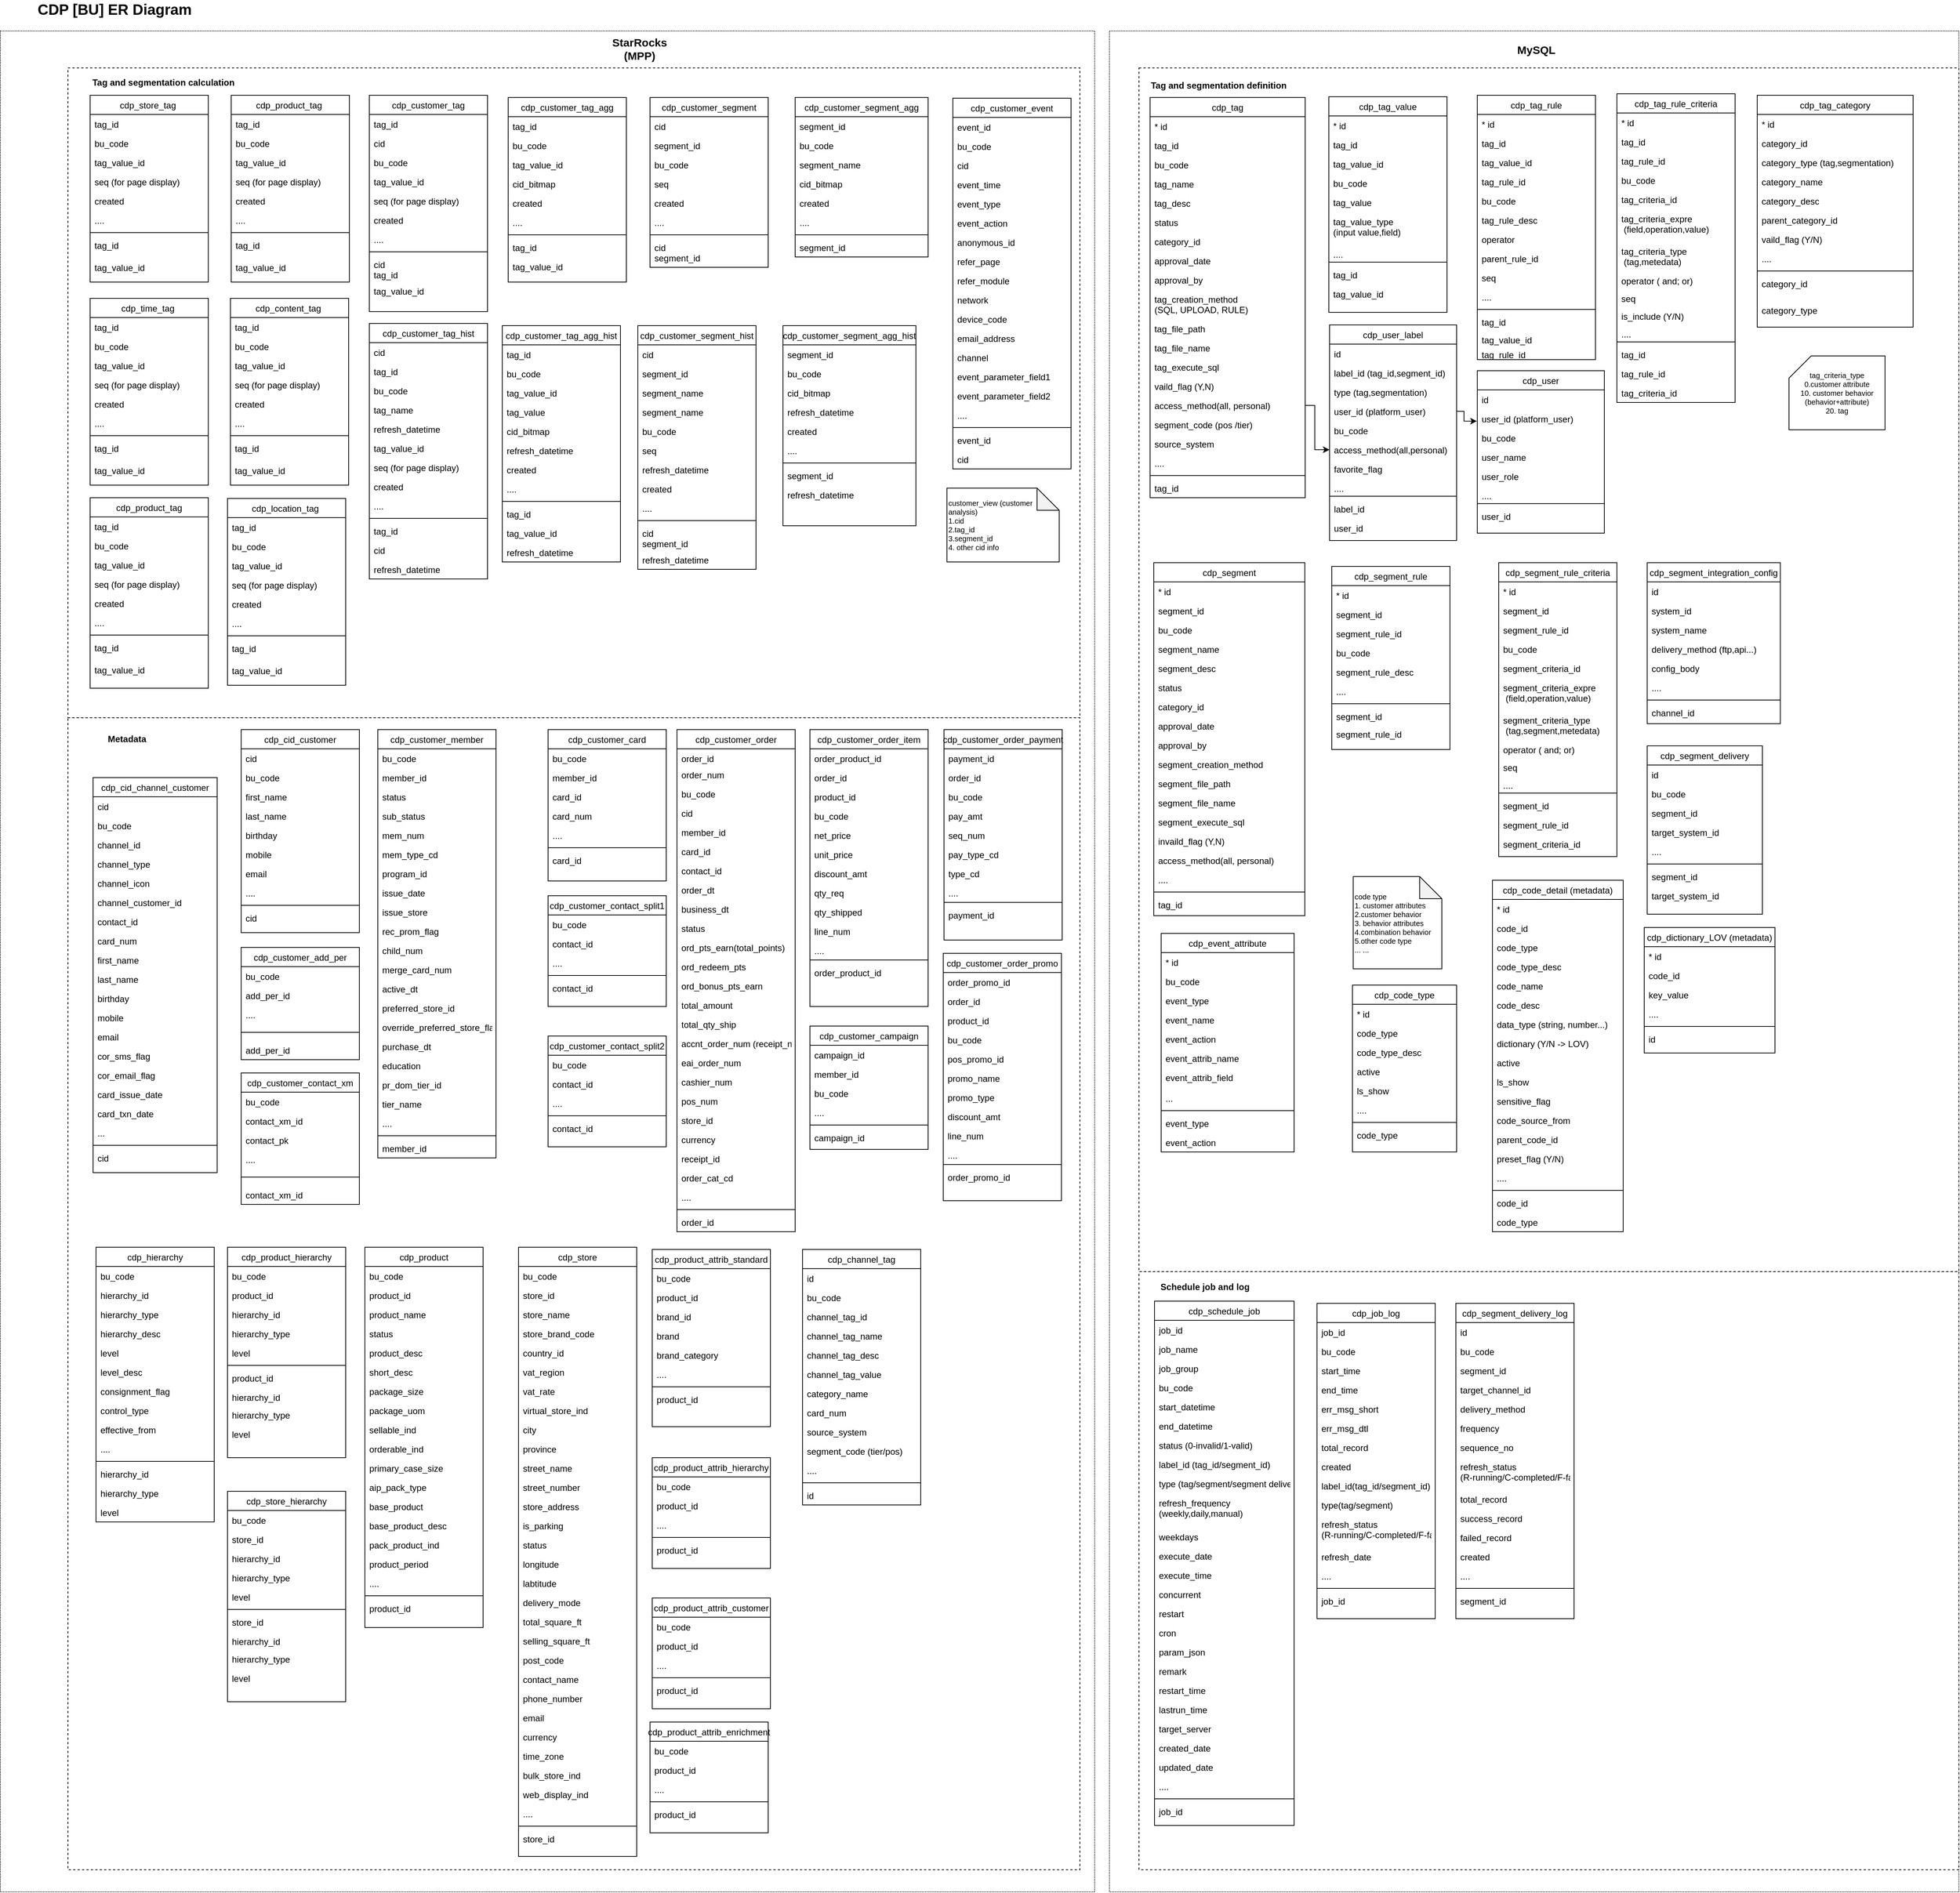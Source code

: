 <mxfile version="20.8.14" type="github">
  <diagram id="C5RBs43oDa-KdzZeNtuy" name="Page-1">
    <mxGraphModel dx="2527" dy="1872" grid="1" gridSize="10" guides="1" tooltips="1" connect="1" arrows="1" fold="1" page="1" pageScale="1" pageWidth="827" pageHeight="1169" math="0" shadow="0">
      <root>
        <mxCell id="WIyWlLk6GJQsqaUBKTNV-0" />
        <mxCell id="WIyWlLk6GJQsqaUBKTNV-1" parent="WIyWlLk6GJQsqaUBKTNV-0" />
        <mxCell id="lpSbpHwbFg0IfaeELCCi-109" value="" style="rounded=0;whiteSpace=wrap;html=1;fontSize=12;dashed=1;dashPattern=1 1;" parent="WIyWlLk6GJQsqaUBKTNV-1" vertex="1">
          <mxGeometry x="1340" y="-40" width="1150" height="2520" as="geometry" />
        </mxCell>
        <mxCell id="lpSbpHwbFg0IfaeELCCi-112" value="" style="rounded=0;whiteSpace=wrap;html=1;fontSize=12;dashed=1;" parent="WIyWlLk6GJQsqaUBKTNV-1" vertex="1">
          <mxGeometry x="1380" y="1640" width="1110" height="810" as="geometry" />
        </mxCell>
        <mxCell id="lpSbpHwbFg0IfaeELCCi-111" value="" style="rounded=0;whiteSpace=wrap;html=1;fontSize=12;dashed=1;" parent="WIyWlLk6GJQsqaUBKTNV-1" vertex="1">
          <mxGeometry x="1380" y="10" width="1110" height="1630" as="geometry" />
        </mxCell>
        <mxCell id="QjStoBQ5pJTz-VhwqxEC-11" value="" style="rounded=0;whiteSpace=wrap;html=1;fontSize=12;dashed=1;dashPattern=1 1;" parent="WIyWlLk6GJQsqaUBKTNV-1" vertex="1">
          <mxGeometry x="-161.5" y="-40" width="1481.5" height="2520" as="geometry" />
        </mxCell>
        <mxCell id="lpSbpHwbFg0IfaeELCCi-110" value="" style="rounded=0;whiteSpace=wrap;html=1;fontSize=12;dashed=1;" parent="WIyWlLk6GJQsqaUBKTNV-1" vertex="1">
          <mxGeometry x="-70" y="10" width="1370" height="880" as="geometry" />
        </mxCell>
        <mxCell id="-IaV0U5xh2xaxTVvsobt-120" value="" style="rounded=0;whiteSpace=wrap;html=1;fontSize=12;dashed=1;" parent="WIyWlLk6GJQsqaUBKTNV-1" vertex="1">
          <mxGeometry x="-70" y="890" width="1370" height="1560" as="geometry" />
        </mxCell>
        <mxCell id="zkfFHV4jXpPFQw0GAbJ--0" value="cdp_cid_channel_customer" style="swimlane;fontStyle=0;align=center;verticalAlign=top;childLayout=stackLayout;horizontal=1;startSize=26;horizontalStack=0;resizeParent=1;resizeLast=0;collapsible=1;marginBottom=0;rounded=0;shadow=0;strokeWidth=1;" parent="WIyWlLk6GJQsqaUBKTNV-1" vertex="1">
          <mxGeometry x="-36" y="971" width="168" height="535" as="geometry">
            <mxRectangle x="230" y="140" width="160" height="26" as="alternateBounds" />
          </mxGeometry>
        </mxCell>
        <mxCell id="E4UxcU7ZvCLTTDIfgFp4-35" value="cid" style="text;align=left;verticalAlign=top;spacingLeft=4;spacingRight=4;overflow=hidden;rotatable=0;points=[[0,0.5],[1,0.5]];portConstraint=eastwest;rounded=0;shadow=0;html=0;" parent="zkfFHV4jXpPFQw0GAbJ--0" vertex="1">
          <mxGeometry y="26" width="168" height="26" as="geometry" />
        </mxCell>
        <mxCell id="J1OGWd3zl4CYEi9iUNzg-182" value="bu_code" style="text;align=left;verticalAlign=top;spacingLeft=4;spacingRight=4;overflow=hidden;rotatable=0;points=[[0,0.5],[1,0.5]];portConstraint=eastwest;" parent="zkfFHV4jXpPFQw0GAbJ--0" vertex="1">
          <mxGeometry y="52" width="168" height="26" as="geometry" />
        </mxCell>
        <mxCell id="J1OGWd3zl4CYEi9iUNzg-181" value="channel_id" style="text;align=left;verticalAlign=top;spacingLeft=4;spacingRight=4;overflow=hidden;rotatable=0;points=[[0,0.5],[1,0.5]];portConstraint=eastwest;rounded=0;shadow=0;html=0;" parent="zkfFHV4jXpPFQw0GAbJ--0" vertex="1">
          <mxGeometry y="78" width="168" height="26" as="geometry" />
        </mxCell>
        <mxCell id="J1OGWd3zl4CYEi9iUNzg-0" value="channel_type" style="text;align=left;verticalAlign=top;spacingLeft=4;spacingRight=4;overflow=hidden;rotatable=0;points=[[0,0.5],[1,0.5]];portConstraint=eastwest;rounded=0;shadow=0;html=0;" parent="zkfFHV4jXpPFQw0GAbJ--0" vertex="1">
          <mxGeometry y="104" width="168" height="26" as="geometry" />
        </mxCell>
        <mxCell id="-IaV0U5xh2xaxTVvsobt-101" value="channel_icon" style="text;align=left;verticalAlign=top;spacingLeft=4;spacingRight=4;overflow=hidden;rotatable=0;points=[[0,0.5],[1,0.5]];portConstraint=eastwest;rounded=0;shadow=0;html=0;" parent="zkfFHV4jXpPFQw0GAbJ--0" vertex="1">
          <mxGeometry y="130" width="168" height="26" as="geometry" />
        </mxCell>
        <mxCell id="E4UxcU7ZvCLTTDIfgFp4-20" value="channel_customer_id" style="text;align=left;verticalAlign=top;spacingLeft=4;spacingRight=4;overflow=hidden;rotatable=0;points=[[0,0.5],[1,0.5]];portConstraint=eastwest;rounded=0;shadow=0;html=0;" parent="zkfFHV4jXpPFQw0GAbJ--0" vertex="1">
          <mxGeometry y="156" width="168" height="26" as="geometry" />
        </mxCell>
        <mxCell id="-IaV0U5xh2xaxTVvsobt-88" value="contact_id" style="text;align=left;verticalAlign=top;spacingLeft=4;spacingRight=4;overflow=hidden;rotatable=0;points=[[0,0.5],[1,0.5]];portConstraint=eastwest;rounded=0;shadow=0;html=0;" parent="zkfFHV4jXpPFQw0GAbJ--0" vertex="1">
          <mxGeometry y="182" width="168" height="26" as="geometry" />
        </mxCell>
        <mxCell id="-IaV0U5xh2xaxTVvsobt-89" value="card_num" style="text;align=left;verticalAlign=top;spacingLeft=4;spacingRight=4;overflow=hidden;rotatable=0;points=[[0,0.5],[1,0.5]];portConstraint=eastwest;rounded=0;shadow=0;html=0;" parent="zkfFHV4jXpPFQw0GAbJ--0" vertex="1">
          <mxGeometry y="208" width="168" height="26" as="geometry" />
        </mxCell>
        <mxCell id="-IaV0U5xh2xaxTVvsobt-90" value="first_name" style="text;align=left;verticalAlign=top;spacingLeft=4;spacingRight=4;overflow=hidden;rotatable=0;points=[[0,0.5],[1,0.5]];portConstraint=eastwest;rounded=0;shadow=0;html=0;" parent="zkfFHV4jXpPFQw0GAbJ--0" vertex="1">
          <mxGeometry y="234" width="168" height="26" as="geometry" />
        </mxCell>
        <mxCell id="-IaV0U5xh2xaxTVvsobt-91" value="last_name" style="text;align=left;verticalAlign=top;spacingLeft=4;spacingRight=4;overflow=hidden;rotatable=0;points=[[0,0.5],[1,0.5]];portConstraint=eastwest;rounded=0;shadow=0;html=0;" parent="zkfFHV4jXpPFQw0GAbJ--0" vertex="1">
          <mxGeometry y="260" width="168" height="26" as="geometry" />
        </mxCell>
        <mxCell id="-IaV0U5xh2xaxTVvsobt-92" value="birthday" style="text;align=left;verticalAlign=top;spacingLeft=4;spacingRight=4;overflow=hidden;rotatable=0;points=[[0,0.5],[1,0.5]];portConstraint=eastwest;rounded=0;shadow=0;html=0;" parent="zkfFHV4jXpPFQw0GAbJ--0" vertex="1">
          <mxGeometry y="286" width="168" height="26" as="geometry" />
        </mxCell>
        <mxCell id="-IaV0U5xh2xaxTVvsobt-93" value="mobile" style="text;align=left;verticalAlign=top;spacingLeft=4;spacingRight=4;overflow=hidden;rotatable=0;points=[[0,0.5],[1,0.5]];portConstraint=eastwest;rounded=0;shadow=0;html=0;" parent="zkfFHV4jXpPFQw0GAbJ--0" vertex="1">
          <mxGeometry y="312" width="168" height="26" as="geometry" />
        </mxCell>
        <mxCell id="-IaV0U5xh2xaxTVvsobt-94" value="email" style="text;align=left;verticalAlign=top;spacingLeft=4;spacingRight=4;overflow=hidden;rotatable=0;points=[[0,0.5],[1,0.5]];portConstraint=eastwest;rounded=0;shadow=0;html=0;" parent="zkfFHV4jXpPFQw0GAbJ--0" vertex="1">
          <mxGeometry y="338" width="168" height="26" as="geometry" />
        </mxCell>
        <mxCell id="-IaV0U5xh2xaxTVvsobt-96" value="cor_sms_flag" style="text;align=left;verticalAlign=top;spacingLeft=4;spacingRight=4;overflow=hidden;rotatable=0;points=[[0,0.5],[1,0.5]];portConstraint=eastwest;rounded=0;shadow=0;html=0;" parent="zkfFHV4jXpPFQw0GAbJ--0" vertex="1">
          <mxGeometry y="364" width="168" height="26" as="geometry" />
        </mxCell>
        <mxCell id="-IaV0U5xh2xaxTVvsobt-97" value="cor_email_flag" style="text;align=left;verticalAlign=top;spacingLeft=4;spacingRight=4;overflow=hidden;rotatable=0;points=[[0,0.5],[1,0.5]];portConstraint=eastwest;rounded=0;shadow=0;html=0;" parent="zkfFHV4jXpPFQw0GAbJ--0" vertex="1">
          <mxGeometry y="390" width="168" height="26" as="geometry" />
        </mxCell>
        <mxCell id="-IaV0U5xh2xaxTVvsobt-99" value="card_issue_date" style="text;align=left;verticalAlign=top;spacingLeft=4;spacingRight=4;overflow=hidden;rotatable=0;points=[[0,0.5],[1,0.5]];portConstraint=eastwest;rounded=0;shadow=0;html=0;" parent="zkfFHV4jXpPFQw0GAbJ--0" vertex="1">
          <mxGeometry y="416" width="168" height="26" as="geometry" />
        </mxCell>
        <mxCell id="-IaV0U5xh2xaxTVvsobt-100" value="card_txn_date" style="text;align=left;verticalAlign=top;spacingLeft=4;spacingRight=4;overflow=hidden;rotatable=0;points=[[0,0.5],[1,0.5]];portConstraint=eastwest;rounded=0;shadow=0;html=0;" parent="zkfFHV4jXpPFQw0GAbJ--0" vertex="1">
          <mxGeometry y="442" width="168" height="26" as="geometry" />
        </mxCell>
        <mxCell id="J1OGWd3zl4CYEi9iUNzg-3" value="..." style="text;align=left;verticalAlign=top;spacingLeft=4;spacingRight=4;overflow=hidden;rotatable=0;points=[[0,0.5],[1,0.5]];portConstraint=eastwest;rounded=0;shadow=0;html=0;" parent="zkfFHV4jXpPFQw0GAbJ--0" vertex="1">
          <mxGeometry y="468" width="168" height="26" as="geometry" />
        </mxCell>
        <mxCell id="zkfFHV4jXpPFQw0GAbJ--4" value="" style="line;html=1;strokeWidth=1;align=left;verticalAlign=middle;spacingTop=-1;spacingLeft=3;spacingRight=3;rotatable=0;labelPosition=right;points=[];portConstraint=eastwest;" parent="zkfFHV4jXpPFQw0GAbJ--0" vertex="1">
          <mxGeometry y="494" width="168" height="8" as="geometry" />
        </mxCell>
        <mxCell id="zkfFHV4jXpPFQw0GAbJ--5" value="cid" style="text;align=left;verticalAlign=top;spacingLeft=4;spacingRight=4;overflow=hidden;rotatable=0;points=[[0,0.5],[1,0.5]];portConstraint=eastwest;" parent="zkfFHV4jXpPFQw0GAbJ--0" vertex="1">
          <mxGeometry y="502" width="168" height="22" as="geometry" />
        </mxCell>
        <mxCell id="zkfFHV4jXpPFQw0GAbJ--17" value="cdp_customer_event" style="swimlane;fontStyle=0;align=center;verticalAlign=top;childLayout=stackLayout;horizontal=1;startSize=26;horizontalStack=0;resizeParent=1;resizeLast=0;collapsible=1;marginBottom=0;rounded=0;shadow=0;strokeWidth=1;" parent="WIyWlLk6GJQsqaUBKTNV-1" vertex="1">
          <mxGeometry x="1128" y="51" width="160" height="502" as="geometry">
            <mxRectangle x="550" y="140" width="160" height="26" as="alternateBounds" />
          </mxGeometry>
        </mxCell>
        <mxCell id="J1OGWd3zl4CYEi9iUNzg-4" value="event_id" style="text;align=left;verticalAlign=top;spacingLeft=4;spacingRight=4;overflow=hidden;rotatable=0;points=[[0,0.5],[1,0.5]];portConstraint=eastwest;rounded=0;shadow=0;html=0;" parent="zkfFHV4jXpPFQw0GAbJ--17" vertex="1">
          <mxGeometry y="26" width="160" height="26" as="geometry" />
        </mxCell>
        <mxCell id="YoYQvTJqZnHLmX9pfXhw-0" value="bu_code" style="text;align=left;verticalAlign=top;spacingLeft=4;spacingRight=4;overflow=hidden;rotatable=0;points=[[0,0.5],[1,0.5]];portConstraint=eastwest;rounded=0;shadow=0;html=0;" parent="zkfFHV4jXpPFQw0GAbJ--17" vertex="1">
          <mxGeometry y="52" width="160" height="26" as="geometry" />
        </mxCell>
        <mxCell id="zkfFHV4jXpPFQw0GAbJ--21" value="cid" style="text;align=left;verticalAlign=top;spacingLeft=4;spacingRight=4;overflow=hidden;rotatable=0;points=[[0,0.5],[1,0.5]];portConstraint=eastwest;rounded=0;shadow=0;html=0;" parent="zkfFHV4jXpPFQw0GAbJ--17" vertex="1">
          <mxGeometry y="78" width="160" height="26" as="geometry" />
        </mxCell>
        <mxCell id="J1OGWd3zl4CYEi9iUNzg-204" value="event_time" style="text;align=left;verticalAlign=top;spacingLeft=4;spacingRight=4;overflow=hidden;rotatable=0;points=[[0,0.5],[1,0.5]];portConstraint=eastwest;rounded=0;shadow=0;html=0;" parent="zkfFHV4jXpPFQw0GAbJ--17" vertex="1">
          <mxGeometry y="104" width="160" height="26" as="geometry" />
        </mxCell>
        <mxCell id="zkfFHV4jXpPFQw0GAbJ--20" value="event_type" style="text;align=left;verticalAlign=top;spacingLeft=4;spacingRight=4;overflow=hidden;rotatable=0;points=[[0,0.5],[1,0.5]];portConstraint=eastwest;rounded=0;shadow=0;html=0;" parent="zkfFHV4jXpPFQw0GAbJ--17" vertex="1">
          <mxGeometry y="130" width="160" height="26" as="geometry" />
        </mxCell>
        <mxCell id="J1OGWd3zl4CYEi9iUNzg-238" value="event_action" style="text;align=left;verticalAlign=top;spacingLeft=4;spacingRight=4;overflow=hidden;rotatable=0;points=[[0,0.5],[1,0.5]];portConstraint=eastwest;rounded=0;shadow=0;html=0;" parent="zkfFHV4jXpPFQw0GAbJ--17" vertex="1">
          <mxGeometry y="156" width="160" height="26" as="geometry" />
        </mxCell>
        <mxCell id="zkfFHV4jXpPFQw0GAbJ--22" value="anonymous_id" style="text;align=left;verticalAlign=top;spacingLeft=4;spacingRight=4;overflow=hidden;rotatable=0;points=[[0,0.5],[1,0.5]];portConstraint=eastwest;rounded=0;shadow=0;html=0;" parent="zkfFHV4jXpPFQw0GAbJ--17" vertex="1">
          <mxGeometry y="182" width="160" height="26" as="geometry" />
        </mxCell>
        <mxCell id="J1OGWd3zl4CYEi9iUNzg-206" value="refer_page" style="text;align=left;verticalAlign=top;spacingLeft=4;spacingRight=4;overflow=hidden;rotatable=0;points=[[0,0.5],[1,0.5]];portConstraint=eastwest;rounded=0;shadow=0;html=0;" parent="zkfFHV4jXpPFQw0GAbJ--17" vertex="1">
          <mxGeometry y="208" width="160" height="26" as="geometry" />
        </mxCell>
        <mxCell id="J1OGWd3zl4CYEi9iUNzg-207" value="refer_module" style="text;align=left;verticalAlign=top;spacingLeft=4;spacingRight=4;overflow=hidden;rotatable=0;points=[[0,0.5],[1,0.5]];portConstraint=eastwest;rounded=0;shadow=0;html=0;" parent="zkfFHV4jXpPFQw0GAbJ--17" vertex="1">
          <mxGeometry y="234" width="160" height="26" as="geometry" />
        </mxCell>
        <mxCell id="J1OGWd3zl4CYEi9iUNzg-209" value="network" style="text;align=left;verticalAlign=top;spacingLeft=4;spacingRight=4;overflow=hidden;rotatable=0;points=[[0,0.5],[1,0.5]];portConstraint=eastwest;rounded=0;shadow=0;html=0;" parent="zkfFHV4jXpPFQw0GAbJ--17" vertex="1">
          <mxGeometry y="260" width="160" height="26" as="geometry" />
        </mxCell>
        <mxCell id="J1OGWd3zl4CYEi9iUNzg-210" value="device_code" style="text;align=left;verticalAlign=top;spacingLeft=4;spacingRight=4;overflow=hidden;rotatable=0;points=[[0,0.5],[1,0.5]];portConstraint=eastwest;rounded=0;shadow=0;html=0;" parent="zkfFHV4jXpPFQw0GAbJ--17" vertex="1">
          <mxGeometry y="286" width="160" height="26" as="geometry" />
        </mxCell>
        <mxCell id="JnUKpx3pp1T5KrrytKl4-0" value="email_address" style="text;align=left;verticalAlign=top;spacingLeft=4;spacingRight=4;overflow=hidden;rotatable=0;points=[[0,0.5],[1,0.5]];portConstraint=eastwest;rounded=0;shadow=0;html=0;" parent="zkfFHV4jXpPFQw0GAbJ--17" vertex="1">
          <mxGeometry y="312" width="160" height="26" as="geometry" />
        </mxCell>
        <mxCell id="J1OGWd3zl4CYEi9iUNzg-211" value="channel" style="text;align=left;verticalAlign=top;spacingLeft=4;spacingRight=4;overflow=hidden;rotatable=0;points=[[0,0.5],[1,0.5]];portConstraint=eastwest;rounded=0;shadow=0;html=0;" parent="zkfFHV4jXpPFQw0GAbJ--17" vertex="1">
          <mxGeometry y="338" width="160" height="26" as="geometry" />
        </mxCell>
        <mxCell id="J1OGWd3zl4CYEi9iUNzg-212" value="event_parameter_field1" style="text;align=left;verticalAlign=top;spacingLeft=4;spacingRight=4;overflow=hidden;rotatable=0;points=[[0,0.5],[1,0.5]];portConstraint=eastwest;rounded=0;shadow=0;html=0;" parent="zkfFHV4jXpPFQw0GAbJ--17" vertex="1">
          <mxGeometry y="364" width="160" height="26" as="geometry" />
        </mxCell>
        <mxCell id="J1OGWd3zl4CYEi9iUNzg-239" value="event_parameter_field2" style="text;align=left;verticalAlign=top;spacingLeft=4;spacingRight=4;overflow=hidden;rotatable=0;points=[[0,0.5],[1,0.5]];portConstraint=eastwest;rounded=0;shadow=0;html=0;" parent="zkfFHV4jXpPFQw0GAbJ--17" vertex="1">
          <mxGeometry y="390" width="160" height="26" as="geometry" />
        </mxCell>
        <mxCell id="J1OGWd3zl4CYEi9iUNzg-5" value="...." style="text;align=left;verticalAlign=top;spacingLeft=4;spacingRight=4;overflow=hidden;rotatable=0;points=[[0,0.5],[1,0.5]];portConstraint=eastwest;rounded=0;shadow=0;html=0;" parent="zkfFHV4jXpPFQw0GAbJ--17" vertex="1">
          <mxGeometry y="416" width="160" height="26" as="geometry" />
        </mxCell>
        <mxCell id="zkfFHV4jXpPFQw0GAbJ--23" value="" style="line;html=1;strokeWidth=1;align=left;verticalAlign=middle;spacingTop=-1;spacingLeft=3;spacingRight=3;rotatable=0;labelPosition=right;points=[];portConstraint=eastwest;" parent="zkfFHV4jXpPFQw0GAbJ--17" vertex="1">
          <mxGeometry y="442" width="160" height="8" as="geometry" />
        </mxCell>
        <mxCell id="zkfFHV4jXpPFQw0GAbJ--24" value="event_id" style="text;align=left;verticalAlign=top;spacingLeft=4;spacingRight=4;overflow=hidden;rotatable=0;points=[[0,0.5],[1,0.5]];portConstraint=eastwest;" parent="zkfFHV4jXpPFQw0GAbJ--17" vertex="1">
          <mxGeometry y="450" width="160" height="26" as="geometry" />
        </mxCell>
        <mxCell id="TPd0HrSsJg7l49duH97c-60" value="cid" style="text;align=left;verticalAlign=top;spacingLeft=4;spacingRight=4;overflow=hidden;rotatable=0;points=[[0,0.5],[1,0.5]];portConstraint=eastwest;rounded=0;shadow=0;html=0;" parent="zkfFHV4jXpPFQw0GAbJ--17" vertex="1">
          <mxGeometry y="476" width="160" height="26" as="geometry" />
        </mxCell>
        <mxCell id="J1OGWd3zl4CYEi9iUNzg-6" value="cdp_customer_segment_agg" style="swimlane;fontStyle=0;align=center;verticalAlign=top;childLayout=stackLayout;horizontal=1;startSize=26;horizontalStack=0;resizeParent=1;resizeLast=0;collapsible=1;marginBottom=0;rounded=0;shadow=0;strokeWidth=1;" parent="WIyWlLk6GJQsqaUBKTNV-1" vertex="1">
          <mxGeometry x="914.5" y="50" width="180" height="216" as="geometry">
            <mxRectangle x="550" y="140" width="160" height="26" as="alternateBounds" />
          </mxGeometry>
        </mxCell>
        <mxCell id="J1OGWd3zl4CYEi9iUNzg-7" value="segment_id" style="text;align=left;verticalAlign=top;spacingLeft=4;spacingRight=4;overflow=hidden;rotatable=0;points=[[0,0.5],[1,0.5]];portConstraint=eastwest;rounded=0;shadow=0;html=0;" parent="J1OGWd3zl4CYEi9iUNzg-6" vertex="1">
          <mxGeometry y="26" width="180" height="26" as="geometry" />
        </mxCell>
        <mxCell id="E4UxcU7ZvCLTTDIfgFp4-26" value="bu_code" style="text;align=left;verticalAlign=top;spacingLeft=4;spacingRight=4;overflow=hidden;rotatable=0;points=[[0,0.5],[1,0.5]];portConstraint=eastwest;rounded=0;shadow=0;html=0;" parent="J1OGWd3zl4CYEi9iUNzg-6" vertex="1">
          <mxGeometry y="52" width="180" height="26" as="geometry" />
        </mxCell>
        <mxCell id="-IaV0U5xh2xaxTVvsobt-86" value="segment_name" style="text;align=left;verticalAlign=top;spacingLeft=4;spacingRight=4;overflow=hidden;rotatable=0;points=[[0,0.5],[1,0.5]];portConstraint=eastwest;rounded=0;shadow=0;html=0;" parent="J1OGWd3zl4CYEi9iUNzg-6" vertex="1">
          <mxGeometry y="78" width="180" height="26" as="geometry" />
        </mxCell>
        <mxCell id="J1OGWd3zl4CYEi9iUNzg-9" value="cid_bitmap" style="text;align=left;verticalAlign=top;spacingLeft=4;spacingRight=4;overflow=hidden;rotatable=0;points=[[0,0.5],[1,0.5]];portConstraint=eastwest;rounded=0;shadow=0;html=0;" parent="J1OGWd3zl4CYEi9iUNzg-6" vertex="1">
          <mxGeometry y="104" width="180" height="26" as="geometry" />
        </mxCell>
        <mxCell id="J1OGWd3zl4CYEi9iUNzg-10" value="created" style="text;align=left;verticalAlign=top;spacingLeft=4;spacingRight=4;overflow=hidden;rotatable=0;points=[[0,0.5],[1,0.5]];portConstraint=eastwest;rounded=0;shadow=0;html=0;" parent="J1OGWd3zl4CYEi9iUNzg-6" vertex="1">
          <mxGeometry y="130" width="180" height="26" as="geometry" />
        </mxCell>
        <mxCell id="J1OGWd3zl4CYEi9iUNzg-12" value="...." style="text;align=left;verticalAlign=top;spacingLeft=4;spacingRight=4;overflow=hidden;rotatable=0;points=[[0,0.5],[1,0.5]];portConstraint=eastwest;rounded=0;shadow=0;html=0;" parent="J1OGWd3zl4CYEi9iUNzg-6" vertex="1">
          <mxGeometry y="156" width="180" height="26" as="geometry" />
        </mxCell>
        <mxCell id="J1OGWd3zl4CYEi9iUNzg-13" value="" style="line;html=1;strokeWidth=1;align=left;verticalAlign=middle;spacingTop=-1;spacingLeft=3;spacingRight=3;rotatable=0;labelPosition=right;points=[];portConstraint=eastwest;" parent="J1OGWd3zl4CYEi9iUNzg-6" vertex="1">
          <mxGeometry y="182" width="180" height="8" as="geometry" />
        </mxCell>
        <mxCell id="J1OGWd3zl4CYEi9iUNzg-14" value="segment_id" style="text;align=left;verticalAlign=top;spacingLeft=4;spacingRight=4;overflow=hidden;rotatable=0;points=[[0,0.5],[1,0.5]];portConstraint=eastwest;" parent="J1OGWd3zl4CYEi9iUNzg-6" vertex="1">
          <mxGeometry y="190" width="180" height="26" as="geometry" />
        </mxCell>
        <mxCell id="J1OGWd3zl4CYEi9iUNzg-26" value="cdp_job_log" style="swimlane;fontStyle=0;align=center;verticalAlign=top;childLayout=stackLayout;horizontal=1;startSize=26;horizontalStack=0;resizeParent=1;resizeLast=0;collapsible=1;marginBottom=0;rounded=0;shadow=0;strokeWidth=1;" parent="WIyWlLk6GJQsqaUBKTNV-1" vertex="1">
          <mxGeometry x="1621" y="1683" width="160" height="427" as="geometry">
            <mxRectangle x="550" y="140" width="160" height="26" as="alternateBounds" />
          </mxGeometry>
        </mxCell>
        <mxCell id="YoYQvTJqZnHLmX9pfXhw-2" value="job_id" style="text;align=left;verticalAlign=top;spacingLeft=4;spacingRight=4;overflow=hidden;rotatable=0;points=[[0,0.5],[1,0.5]];portConstraint=eastwest;rounded=0;shadow=0;html=0;" parent="J1OGWd3zl4CYEi9iUNzg-26" vertex="1">
          <mxGeometry y="26" width="160" height="26" as="geometry" />
        </mxCell>
        <mxCell id="E4UxcU7ZvCLTTDIfgFp4-3" value="bu_code" style="text;align=left;verticalAlign=top;spacingLeft=4;spacingRight=4;overflow=hidden;rotatable=0;points=[[0,0.5],[1,0.5]];portConstraint=eastwest;rounded=0;shadow=0;html=0;" parent="J1OGWd3zl4CYEi9iUNzg-26" vertex="1">
          <mxGeometry y="52" width="160" height="26" as="geometry" />
        </mxCell>
        <mxCell id="J1OGWd3zl4CYEi9iUNzg-217" value="start_time" style="text;align=left;verticalAlign=top;spacingLeft=4;spacingRight=4;overflow=hidden;rotatable=0;points=[[0,0.5],[1,0.5]];portConstraint=eastwest;rounded=0;shadow=0;html=0;" parent="J1OGWd3zl4CYEi9iUNzg-26" vertex="1">
          <mxGeometry y="78" width="160" height="26" as="geometry" />
        </mxCell>
        <mxCell id="J1OGWd3zl4CYEi9iUNzg-28" value="end_time" style="text;align=left;verticalAlign=top;spacingLeft=4;spacingRight=4;overflow=hidden;rotatable=0;points=[[0,0.5],[1,0.5]];portConstraint=eastwest;rounded=0;shadow=0;html=0;" parent="J1OGWd3zl4CYEi9iUNzg-26" vertex="1">
          <mxGeometry y="104" width="160" height="26" as="geometry" />
        </mxCell>
        <mxCell id="J1OGWd3zl4CYEi9iUNzg-242" value="err_msg_short" style="text;align=left;verticalAlign=top;spacingLeft=4;spacingRight=4;overflow=hidden;rotatable=0;points=[[0,0.5],[1,0.5]];portConstraint=eastwest;rounded=0;shadow=0;html=0;" parent="J1OGWd3zl4CYEi9iUNzg-26" vertex="1">
          <mxGeometry y="130" width="160" height="26" as="geometry" />
        </mxCell>
        <mxCell id="J1OGWd3zl4CYEi9iUNzg-30" value="err_msg_dtl" style="text;align=left;verticalAlign=top;spacingLeft=4;spacingRight=4;overflow=hidden;rotatable=0;points=[[0,0.5],[1,0.5]];portConstraint=eastwest;rounded=0;shadow=0;html=0;" parent="J1OGWd3zl4CYEi9iUNzg-26" vertex="1">
          <mxGeometry y="156" width="160" height="26" as="geometry" />
        </mxCell>
        <mxCell id="E4UxcU7ZvCLTTDIfgFp4-21" value="total_record" style="text;align=left;verticalAlign=top;spacingLeft=4;spacingRight=4;overflow=hidden;rotatable=0;points=[[0,0.5],[1,0.5]];portConstraint=eastwest;rounded=0;shadow=0;html=0;" parent="J1OGWd3zl4CYEi9iUNzg-26" vertex="1">
          <mxGeometry y="182" width="160" height="26" as="geometry" />
        </mxCell>
        <mxCell id="J1OGWd3zl4CYEi9iUNzg-243" value="created" style="text;align=left;verticalAlign=top;spacingLeft=4;spacingRight=4;overflow=hidden;rotatable=0;points=[[0,0.5],[1,0.5]];portConstraint=eastwest;rounded=0;shadow=0;html=0;" parent="J1OGWd3zl4CYEi9iUNzg-26" vertex="1">
          <mxGeometry y="208" width="160" height="26" as="geometry" />
        </mxCell>
        <mxCell id="SKxYcOPRpbhGHCjvouT3-11" value="label_id(tag_id/segment_id)" style="text;align=left;verticalAlign=top;spacingLeft=4;spacingRight=4;overflow=hidden;rotatable=0;points=[[0,0.5],[1,0.5]];portConstraint=eastwest;rounded=0;shadow=0;html=0;" parent="J1OGWd3zl4CYEi9iUNzg-26" vertex="1">
          <mxGeometry y="234" width="160" height="26" as="geometry" />
        </mxCell>
        <mxCell id="PHMegmRpNHImyLTeEifW-0" value="type(tag/segment)" style="text;align=left;verticalAlign=top;spacingLeft=4;spacingRight=4;overflow=hidden;rotatable=0;points=[[0,0.5],[1,0.5]];portConstraint=eastwest;rounded=0;shadow=0;html=0;" parent="J1OGWd3zl4CYEi9iUNzg-26" vertex="1">
          <mxGeometry y="260" width="160" height="26" as="geometry" />
        </mxCell>
        <mxCell id="SKxYcOPRpbhGHCjvouT3-12" value="refresh_status &#xa;(R-running/C-completed/F-failed)" style="text;align=left;verticalAlign=top;spacingLeft=4;spacingRight=4;overflow=hidden;rotatable=0;points=[[0,0.5],[1,0.5]];portConstraint=eastwest;rounded=0;shadow=0;html=0;" parent="J1OGWd3zl4CYEi9iUNzg-26" vertex="1">
          <mxGeometry y="286" width="160" height="44" as="geometry" />
        </mxCell>
        <mxCell id="SKxYcOPRpbhGHCjvouT3-13" value="refresh_date" style="text;align=left;verticalAlign=top;spacingLeft=4;spacingRight=4;overflow=hidden;rotatable=0;points=[[0,0.5],[1,0.5]];portConstraint=eastwest;rounded=0;shadow=0;html=0;" parent="J1OGWd3zl4CYEi9iUNzg-26" vertex="1">
          <mxGeometry y="330" width="160" height="26" as="geometry" />
        </mxCell>
        <mxCell id="J1OGWd3zl4CYEi9iUNzg-31" value="...." style="text;align=left;verticalAlign=top;spacingLeft=4;spacingRight=4;overflow=hidden;rotatable=0;points=[[0,0.5],[1,0.5]];portConstraint=eastwest;rounded=0;shadow=0;html=0;" parent="J1OGWd3zl4CYEi9iUNzg-26" vertex="1">
          <mxGeometry y="356" width="160" height="26" as="geometry" />
        </mxCell>
        <mxCell id="J1OGWd3zl4CYEi9iUNzg-32" value="" style="line;html=1;strokeWidth=1;align=left;verticalAlign=middle;spacingTop=-1;spacingLeft=3;spacingRight=3;rotatable=0;labelPosition=right;points=[];portConstraint=eastwest;" parent="J1OGWd3zl4CYEi9iUNzg-26" vertex="1">
          <mxGeometry y="382" width="160" height="8" as="geometry" />
        </mxCell>
        <mxCell id="J1OGWd3zl4CYEi9iUNzg-33" value="job_id" style="text;align=left;verticalAlign=top;spacingLeft=4;spacingRight=4;overflow=hidden;rotatable=0;points=[[0,0.5],[1,0.5]];portConstraint=eastwest;" parent="J1OGWd3zl4CYEi9iUNzg-26" vertex="1">
          <mxGeometry y="390" width="160" height="36" as="geometry" />
        </mxCell>
        <mxCell id="J1OGWd3zl4CYEi9iUNzg-36" value="StarRocks (MPP)" style="text;html=1;strokeColor=none;fillColor=none;align=center;verticalAlign=middle;whiteSpace=wrap;rounded=0;fontStyle=1;fontSize=15;" parent="WIyWlLk6GJQsqaUBKTNV-1" vertex="1">
          <mxGeometry x="684" y="-26" width="40" height="20" as="geometry" />
        </mxCell>
        <mxCell id="J1OGWd3zl4CYEi9iUNzg-39" value="cdp_event_attribute" style="swimlane;fontStyle=0;align=center;verticalAlign=top;childLayout=stackLayout;horizontal=1;startSize=26;horizontalStack=0;resizeParent=1;resizeLast=0;collapsible=1;marginBottom=0;rounded=0;shadow=0;strokeWidth=1;" parent="WIyWlLk6GJQsqaUBKTNV-1" vertex="1">
          <mxGeometry x="1410" y="1182" width="180" height="296" as="geometry">
            <mxRectangle x="230" y="140" width="160" height="26" as="alternateBounds" />
          </mxGeometry>
        </mxCell>
        <mxCell id="YoYQvTJqZnHLmX9pfXhw-3" value="* id" style="text;align=left;verticalAlign=top;spacingLeft=4;spacingRight=4;overflow=hidden;rotatable=0;points=[[0,0.5],[1,0.5]];portConstraint=eastwest;rounded=0;shadow=0;html=0;" parent="J1OGWd3zl4CYEi9iUNzg-39" vertex="1">
          <mxGeometry y="26" width="180" height="26" as="geometry" />
        </mxCell>
        <mxCell id="QjStoBQ5pJTz-VhwqxEC-1" value="bu_code" style="text;align=left;verticalAlign=top;spacingLeft=4;spacingRight=4;overflow=hidden;rotatable=0;points=[[0,0.5],[1,0.5]];portConstraint=eastwest;rounded=0;shadow=0;html=0;" parent="J1OGWd3zl4CYEi9iUNzg-39" vertex="1">
          <mxGeometry y="52" width="180" height="26" as="geometry" />
        </mxCell>
        <mxCell id="J1OGWd3zl4CYEi9iUNzg-41" value="event_type" style="text;align=left;verticalAlign=top;spacingLeft=4;spacingRight=4;overflow=hidden;rotatable=0;points=[[0,0.5],[1,0.5]];portConstraint=eastwest;rounded=0;shadow=0;html=0;" parent="J1OGWd3zl4CYEi9iUNzg-39" vertex="1">
          <mxGeometry y="78" width="180" height="26" as="geometry" />
        </mxCell>
        <mxCell id="QjStoBQ5pJTz-VhwqxEC-2" value="event_name" style="text;align=left;verticalAlign=top;spacingLeft=4;spacingRight=4;overflow=hidden;rotatable=0;points=[[0,0.5],[1,0.5]];portConstraint=eastwest;rounded=0;shadow=0;html=0;" parent="J1OGWd3zl4CYEi9iUNzg-39" vertex="1">
          <mxGeometry y="104" width="180" height="26" as="geometry" />
        </mxCell>
        <mxCell id="J1OGWd3zl4CYEi9iUNzg-42" value="event_action" style="text;align=left;verticalAlign=top;spacingLeft=4;spacingRight=4;overflow=hidden;rotatable=0;points=[[0,0.5],[1,0.5]];portConstraint=eastwest;rounded=0;shadow=0;html=0;" parent="J1OGWd3zl4CYEi9iUNzg-39" vertex="1">
          <mxGeometry y="130" width="180" height="26" as="geometry" />
        </mxCell>
        <mxCell id="J1OGWd3zl4CYEi9iUNzg-44" value="event_attrib_name" style="text;align=left;verticalAlign=top;spacingLeft=4;spacingRight=4;overflow=hidden;rotatable=0;points=[[0,0.5],[1,0.5]];portConstraint=eastwest;rounded=0;shadow=0;html=0;" parent="J1OGWd3zl4CYEi9iUNzg-39" vertex="1">
          <mxGeometry y="156" width="180" height="26" as="geometry" />
        </mxCell>
        <mxCell id="J1OGWd3zl4CYEi9iUNzg-45" value="event_attrib_field&#xa;&#xa;..." style="text;align=left;verticalAlign=top;spacingLeft=4;spacingRight=4;overflow=hidden;rotatable=0;points=[[0,0.5],[1,0.5]];portConstraint=eastwest;rounded=0;shadow=0;html=0;" parent="J1OGWd3zl4CYEi9iUNzg-39" vertex="1">
          <mxGeometry y="182" width="180" height="28" as="geometry" />
        </mxCell>
        <mxCell id="J1OGWd3zl4CYEi9iUNzg-75" value="..." style="text;align=left;verticalAlign=top;spacingLeft=4;spacingRight=4;overflow=hidden;rotatable=0;points=[[0,0.5],[1,0.5]];portConstraint=eastwest;rounded=0;shadow=0;html=0;" parent="J1OGWd3zl4CYEi9iUNzg-39" vertex="1">
          <mxGeometry y="210" width="180" height="26" as="geometry" />
        </mxCell>
        <mxCell id="J1OGWd3zl4CYEi9iUNzg-46" value="" style="line;html=1;strokeWidth=1;align=left;verticalAlign=middle;spacingTop=-1;spacingLeft=3;spacingRight=3;rotatable=0;labelPosition=right;points=[];portConstraint=eastwest;" parent="J1OGWd3zl4CYEi9iUNzg-39" vertex="1">
          <mxGeometry y="236" width="180" height="8" as="geometry" />
        </mxCell>
        <mxCell id="J1OGWd3zl4CYEi9iUNzg-47" value="event_type&#xa;" style="text;align=left;verticalAlign=top;spacingLeft=4;spacingRight=4;overflow=hidden;rotatable=0;points=[[0,0.5],[1,0.5]];portConstraint=eastwest;" parent="J1OGWd3zl4CYEi9iUNzg-39" vertex="1">
          <mxGeometry y="244" width="180" height="26" as="geometry" />
        </mxCell>
        <mxCell id="E4UxcU7ZvCLTTDIfgFp4-22" value="event_action&#xa;" style="text;align=left;verticalAlign=top;spacingLeft=4;spacingRight=4;overflow=hidden;rotatable=0;points=[[0,0.5],[1,0.5]];portConstraint=eastwest;" parent="J1OGWd3zl4CYEi9iUNzg-39" vertex="1">
          <mxGeometry y="270" width="180" height="26" as="geometry" />
        </mxCell>
        <mxCell id="J1OGWd3zl4CYEi9iUNzg-48" value="cdp_tag" style="swimlane;fontStyle=0;align=center;verticalAlign=top;childLayout=stackLayout;horizontal=1;startSize=26;horizontalStack=0;resizeParent=1;resizeLast=0;collapsible=1;marginBottom=0;rounded=0;shadow=0;strokeWidth=1;" parent="WIyWlLk6GJQsqaUBKTNV-1" vertex="1">
          <mxGeometry x="1395" y="50" width="210" height="542" as="geometry">
            <mxRectangle x="550" y="140" width="160" height="26" as="alternateBounds" />
          </mxGeometry>
        </mxCell>
        <mxCell id="J1OGWd3zl4CYEi9iUNzg-51" value="* id" style="text;align=left;verticalAlign=top;spacingLeft=4;spacingRight=4;overflow=hidden;rotatable=0;points=[[0,0.5],[1,0.5]];portConstraint=eastwest;rounded=0;shadow=0;html=0;" parent="J1OGWd3zl4CYEi9iUNzg-48" vertex="1">
          <mxGeometry y="26" width="210" height="26" as="geometry" />
        </mxCell>
        <mxCell id="QjStoBQ5pJTz-VhwqxEC-6" value="tag_id" style="text;align=left;verticalAlign=top;spacingLeft=4;spacingRight=4;overflow=hidden;rotatable=0;points=[[0,0.5],[1,0.5]];portConstraint=eastwest;rounded=0;shadow=0;html=0;" parent="J1OGWd3zl4CYEi9iUNzg-48" vertex="1">
          <mxGeometry y="52" width="210" height="26" as="geometry" />
        </mxCell>
        <mxCell id="-IaV0U5xh2xaxTVvsobt-113" value="bu_code" style="text;align=left;verticalAlign=top;spacingLeft=4;spacingRight=4;overflow=hidden;rotatable=0;points=[[0,0.5],[1,0.5]];portConstraint=eastwest;rounded=0;shadow=0;html=0;" parent="J1OGWd3zl4CYEi9iUNzg-48" vertex="1">
          <mxGeometry y="78" width="210" height="26" as="geometry" />
        </mxCell>
        <mxCell id="J1OGWd3zl4CYEi9iUNzg-52" value="tag_name" style="text;align=left;verticalAlign=top;spacingLeft=4;spacingRight=4;overflow=hidden;rotatable=0;points=[[0,0.5],[1,0.5]];portConstraint=eastwest;rounded=0;shadow=0;html=0;" parent="J1OGWd3zl4CYEi9iUNzg-48" vertex="1">
          <mxGeometry y="104" width="210" height="26" as="geometry" />
        </mxCell>
        <mxCell id="J1OGWd3zl4CYEi9iUNzg-53" value="tag_desc" style="text;align=left;verticalAlign=top;spacingLeft=4;spacingRight=4;overflow=hidden;rotatable=0;points=[[0,0.5],[1,0.5]];portConstraint=eastwest;rounded=0;shadow=0;html=0;" parent="J1OGWd3zl4CYEi9iUNzg-48" vertex="1">
          <mxGeometry y="130" width="210" height="26" as="geometry" />
        </mxCell>
        <mxCell id="J1OGWd3zl4CYEi9iUNzg-87" value="status" style="text;align=left;verticalAlign=top;spacingLeft=4;spacingRight=4;overflow=hidden;rotatable=0;points=[[0,0.5],[1,0.5]];portConstraint=eastwest;rounded=0;shadow=0;html=0;" parent="J1OGWd3zl4CYEi9iUNzg-48" vertex="1">
          <mxGeometry y="156" width="210" height="26" as="geometry" />
        </mxCell>
        <mxCell id="-IaV0U5xh2xaxTVvsobt-0" value="category_id" style="text;align=left;verticalAlign=top;spacingLeft=4;spacingRight=4;overflow=hidden;rotatable=0;points=[[0,0.5],[1,0.5]];portConstraint=eastwest;rounded=0;shadow=0;html=0;" parent="J1OGWd3zl4CYEi9iUNzg-48" vertex="1">
          <mxGeometry y="182" width="210" height="26" as="geometry" />
        </mxCell>
        <mxCell id="TPd0HrSsJg7l49duH97c-61" value="approval_date" style="text;align=left;verticalAlign=top;spacingLeft=4;spacingRight=4;overflow=hidden;rotatable=0;points=[[0,0.5],[1,0.5]];portConstraint=eastwest;rounded=0;shadow=0;html=0;" parent="J1OGWd3zl4CYEi9iUNzg-48" vertex="1">
          <mxGeometry y="208" width="210" height="26" as="geometry" />
        </mxCell>
        <mxCell id="lpSbpHwbFg0IfaeELCCi-213" value="approval_by" style="text;align=left;verticalAlign=top;spacingLeft=4;spacingRight=4;overflow=hidden;rotatable=0;points=[[0,0.5],[1,0.5]];portConstraint=eastwest;rounded=0;shadow=0;html=0;" parent="J1OGWd3zl4CYEi9iUNzg-48" vertex="1">
          <mxGeometry y="234" width="210" height="26" as="geometry" />
        </mxCell>
        <mxCell id="TPd0HrSsJg7l49duH97c-98" value="tag_creation_method &#xa;(SQL, UPLOAD, RULE)" style="text;align=left;verticalAlign=top;spacingLeft=4;spacingRight=4;overflow=hidden;rotatable=0;points=[[0,0.5],[1,0.5]];portConstraint=eastwest;rounded=0;shadow=0;html=0;" parent="J1OGWd3zl4CYEi9iUNzg-48" vertex="1">
          <mxGeometry y="260" width="210" height="40" as="geometry" />
        </mxCell>
        <mxCell id="TPd0HrSsJg7l49duH97c-99" value="tag_file_path" style="text;align=left;verticalAlign=top;spacingLeft=4;spacingRight=4;overflow=hidden;rotatable=0;points=[[0,0.5],[1,0.5]];portConstraint=eastwest;rounded=0;shadow=0;html=0;" parent="J1OGWd3zl4CYEi9iUNzg-48" vertex="1">
          <mxGeometry y="300" width="210" height="26" as="geometry" />
        </mxCell>
        <mxCell id="TPd0HrSsJg7l49duH97c-100" value="tag_file_name" style="text;align=left;verticalAlign=top;spacingLeft=4;spacingRight=4;overflow=hidden;rotatable=0;points=[[0,0.5],[1,0.5]];portConstraint=eastwest;rounded=0;shadow=0;html=0;" parent="J1OGWd3zl4CYEi9iUNzg-48" vertex="1">
          <mxGeometry y="326" width="210" height="26" as="geometry" />
        </mxCell>
        <mxCell id="TPd0HrSsJg7l49duH97c-101" value="tag_execute_sql" style="text;align=left;verticalAlign=top;spacingLeft=4;spacingRight=4;overflow=hidden;rotatable=0;points=[[0,0.5],[1,0.5]];portConstraint=eastwest;rounded=0;shadow=0;html=0;" parent="J1OGWd3zl4CYEi9iUNzg-48" vertex="1">
          <mxGeometry y="352" width="210" height="26" as="geometry" />
        </mxCell>
        <mxCell id="lpSbpHwbFg0IfaeELCCi-3" value="vaild_flag (Y,N)" style="text;align=left;verticalAlign=top;spacingLeft=4;spacingRight=4;overflow=hidden;rotatable=0;points=[[0,0.5],[1,0.5]];portConstraint=eastwest;rounded=0;shadow=0;html=0;" parent="J1OGWd3zl4CYEi9iUNzg-48" vertex="1">
          <mxGeometry y="378" width="210" height="26" as="geometry" />
        </mxCell>
        <mxCell id="lpSbpHwbFg0IfaeELCCi-4" value="access_method(all, personal)" style="text;align=left;verticalAlign=top;spacingLeft=4;spacingRight=4;overflow=hidden;rotatable=0;points=[[0,0.5],[1,0.5]];portConstraint=eastwest;rounded=0;shadow=0;html=0;" parent="J1OGWd3zl4CYEi9iUNzg-48" vertex="1">
          <mxGeometry y="404" width="210" height="26" as="geometry" />
        </mxCell>
        <mxCell id="56jHcEp45lkwhl_VrM9_-0" value="segment_code (pos /tier)" style="text;align=left;verticalAlign=top;spacingLeft=4;spacingRight=4;overflow=hidden;rotatable=0;points=[[0,0.5],[1,0.5]];portConstraint=eastwest;rounded=0;shadow=0;html=0;" parent="J1OGWd3zl4CYEi9iUNzg-48" vertex="1">
          <mxGeometry y="430" width="210" height="26" as="geometry" />
        </mxCell>
        <mxCell id="56jHcEp45lkwhl_VrM9_-1" value="source_system" style="text;align=left;verticalAlign=top;spacingLeft=4;spacingRight=4;overflow=hidden;rotatable=0;points=[[0,0.5],[1,0.5]];portConstraint=eastwest;rounded=0;shadow=0;html=0;" parent="J1OGWd3zl4CYEi9iUNzg-48" vertex="1">
          <mxGeometry y="456" width="210" height="26" as="geometry" />
        </mxCell>
        <mxCell id="J1OGWd3zl4CYEi9iUNzg-54" value="...." style="text;align=left;verticalAlign=top;spacingLeft=4;spacingRight=4;overflow=hidden;rotatable=0;points=[[0,0.5],[1,0.5]];portConstraint=eastwest;rounded=0;shadow=0;html=0;" parent="J1OGWd3zl4CYEi9iUNzg-48" vertex="1">
          <mxGeometry y="482" width="210" height="26" as="geometry" />
        </mxCell>
        <mxCell id="J1OGWd3zl4CYEi9iUNzg-55" value="" style="line;html=1;strokeWidth=1;align=left;verticalAlign=middle;spacingTop=-1;spacingLeft=3;spacingRight=3;rotatable=0;labelPosition=right;points=[];portConstraint=eastwest;" parent="J1OGWd3zl4CYEi9iUNzg-48" vertex="1">
          <mxGeometry y="508" width="210" height="8" as="geometry" />
        </mxCell>
        <mxCell id="J1OGWd3zl4CYEi9iUNzg-56" value="tag_id" style="text;align=left;verticalAlign=top;spacingLeft=4;spacingRight=4;overflow=hidden;rotatable=0;points=[[0,0.5],[1,0.5]];portConstraint=eastwest;" parent="J1OGWd3zl4CYEi9iUNzg-48" vertex="1">
          <mxGeometry y="516" width="210" height="26" as="geometry" />
        </mxCell>
        <mxCell id="J1OGWd3zl4CYEi9iUNzg-58" value="cdp_tag_rule" style="swimlane;fontStyle=0;align=center;verticalAlign=top;childLayout=stackLayout;horizontal=1;startSize=26;horizontalStack=0;resizeParent=1;resizeLast=0;collapsible=1;marginBottom=0;rounded=0;shadow=0;strokeWidth=1;" parent="WIyWlLk6GJQsqaUBKTNV-1" vertex="1">
          <mxGeometry x="1838" y="47" width="160" height="358" as="geometry">
            <mxRectangle x="550" y="140" width="160" height="26" as="alternateBounds" />
          </mxGeometry>
        </mxCell>
        <mxCell id="J1OGWd3zl4CYEi9iUNzg-60" value="* id" style="text;align=left;verticalAlign=top;spacingLeft=4;spacingRight=4;overflow=hidden;rotatable=0;points=[[0,0.5],[1,0.5]];portConstraint=eastwest;rounded=0;shadow=0;html=0;" parent="J1OGWd3zl4CYEi9iUNzg-58" vertex="1">
          <mxGeometry y="26" width="160" height="26" as="geometry" />
        </mxCell>
        <mxCell id="-IaV0U5xh2xaxTVvsobt-41" value="tag_id" style="text;align=left;verticalAlign=top;spacingLeft=4;spacingRight=4;overflow=hidden;rotatable=0;points=[[0,0.5],[1,0.5]];portConstraint=eastwest;rounded=0;shadow=0;html=0;" parent="J1OGWd3zl4CYEi9iUNzg-58" vertex="1">
          <mxGeometry y="52" width="160" height="26" as="geometry" />
        </mxCell>
        <mxCell id="TPd0HrSsJg7l49duH97c-73" value="tag_value_id" style="text;align=left;verticalAlign=top;spacingLeft=4;spacingRight=4;overflow=hidden;rotatable=0;points=[[0,0.5],[1,0.5]];portConstraint=eastwest;rounded=0;shadow=0;html=0;" parent="J1OGWd3zl4CYEi9iUNzg-58" vertex="1">
          <mxGeometry y="78" width="160" height="26" as="geometry" />
        </mxCell>
        <mxCell id="J1OGWd3zl4CYEi9iUNzg-61" value="tag_rule_id" style="text;align=left;verticalAlign=top;spacingLeft=4;spacingRight=4;overflow=hidden;rotatable=0;points=[[0,0.5],[1,0.5]];portConstraint=eastwest;rounded=0;shadow=0;html=0;" parent="J1OGWd3zl4CYEi9iUNzg-58" vertex="1">
          <mxGeometry y="104" width="160" height="26" as="geometry" />
        </mxCell>
        <mxCell id="-IaV0U5xh2xaxTVvsobt-114" value="bu_code" style="text;align=left;verticalAlign=top;spacingLeft=4;spacingRight=4;overflow=hidden;rotatable=0;points=[[0,0.5],[1,0.5]];portConstraint=eastwest;rounded=0;shadow=0;html=0;" parent="J1OGWd3zl4CYEi9iUNzg-58" vertex="1">
          <mxGeometry y="130" width="160" height="26" as="geometry" />
        </mxCell>
        <mxCell id="J1OGWd3zl4CYEi9iUNzg-78" value="tag_rule_desc" style="text;align=left;verticalAlign=top;spacingLeft=4;spacingRight=4;overflow=hidden;rotatable=0;points=[[0,0.5],[1,0.5]];portConstraint=eastwest;rounded=0;shadow=0;html=0;" parent="J1OGWd3zl4CYEi9iUNzg-58" vertex="1">
          <mxGeometry y="156" width="160" height="26" as="geometry" />
        </mxCell>
        <mxCell id="gRAt7ELjc3D1AHkG3Ct0-0" value="operator" style="text;align=left;verticalAlign=top;spacingLeft=4;spacingRight=4;overflow=hidden;rotatable=0;points=[[0,0.5],[1,0.5]];portConstraint=eastwest;rounded=0;shadow=0;html=0;" parent="J1OGWd3zl4CYEi9iUNzg-58" vertex="1">
          <mxGeometry y="182" width="160" height="26" as="geometry" />
        </mxCell>
        <mxCell id="gRAt7ELjc3D1AHkG3Ct0-2" value="parent_rule_id" style="text;align=left;verticalAlign=top;spacingLeft=4;spacingRight=4;overflow=hidden;rotatable=0;points=[[0,0.5],[1,0.5]];portConstraint=eastwest;rounded=0;shadow=0;html=0;" parent="J1OGWd3zl4CYEi9iUNzg-58" vertex="1">
          <mxGeometry y="208" width="160" height="26" as="geometry" />
        </mxCell>
        <mxCell id="gRAt7ELjc3D1AHkG3Ct0-1" value="seq" style="text;align=left;verticalAlign=top;spacingLeft=4;spacingRight=4;overflow=hidden;rotatable=0;points=[[0,0.5],[1,0.5]];portConstraint=eastwest;rounded=0;shadow=0;html=0;" parent="J1OGWd3zl4CYEi9iUNzg-58" vertex="1">
          <mxGeometry y="234" width="160" height="26" as="geometry" />
        </mxCell>
        <mxCell id="J1OGWd3zl4CYEi9iUNzg-63" value="...." style="text;align=left;verticalAlign=top;spacingLeft=4;spacingRight=4;overflow=hidden;rotatable=0;points=[[0,0.5],[1,0.5]];portConstraint=eastwest;rounded=0;shadow=0;html=0;" parent="J1OGWd3zl4CYEi9iUNzg-58" vertex="1">
          <mxGeometry y="260" width="160" height="26" as="geometry" />
        </mxCell>
        <mxCell id="J1OGWd3zl4CYEi9iUNzg-64" value="" style="line;html=1;strokeWidth=1;align=left;verticalAlign=middle;spacingTop=-1;spacingLeft=3;spacingRight=3;rotatable=0;labelPosition=right;points=[];portConstraint=eastwest;" parent="J1OGWd3zl4CYEi9iUNzg-58" vertex="1">
          <mxGeometry y="286" width="160" height="8" as="geometry" />
        </mxCell>
        <mxCell id="J1OGWd3zl4CYEi9iUNzg-65" value="tag_id" style="text;align=left;verticalAlign=top;spacingLeft=4;spacingRight=4;overflow=hidden;rotatable=0;points=[[0,0.5],[1,0.5]];portConstraint=eastwest;" parent="J1OGWd3zl4CYEi9iUNzg-58" vertex="1">
          <mxGeometry y="294" width="160" height="24" as="geometry" />
        </mxCell>
        <mxCell id="-IaV0U5xh2xaxTVvsobt-40" value="tag_value_id" style="text;align=left;verticalAlign=top;spacingLeft=4;spacingRight=4;overflow=hidden;rotatable=0;points=[[0,0.5],[1,0.5]];portConstraint=eastwest;" parent="J1OGWd3zl4CYEi9iUNzg-58" vertex="1">
          <mxGeometry y="318" width="160" height="20" as="geometry" />
        </mxCell>
        <mxCell id="TPd0HrSsJg7l49duH97c-74" value="tag_rule_id" style="text;align=left;verticalAlign=top;spacingLeft=4;spacingRight=4;overflow=hidden;rotatable=0;points=[[0,0.5],[1,0.5]];portConstraint=eastwest;" parent="J1OGWd3zl4CYEi9iUNzg-58" vertex="1">
          <mxGeometry y="338" width="160" height="20" as="geometry" />
        </mxCell>
        <mxCell id="J1OGWd3zl4CYEi9iUNzg-66" value="cdp_tag_value" style="swimlane;fontStyle=0;align=center;verticalAlign=top;childLayout=stackLayout;horizontal=1;startSize=26;horizontalStack=0;resizeParent=1;resizeLast=0;collapsible=1;marginBottom=0;rounded=0;shadow=0;strokeWidth=1;" parent="WIyWlLk6GJQsqaUBKTNV-1" vertex="1">
          <mxGeometry x="1637" y="49" width="160" height="292" as="geometry">
            <mxRectangle x="550" y="140" width="160" height="26" as="alternateBounds" />
          </mxGeometry>
        </mxCell>
        <mxCell id="J1OGWd3zl4CYEi9iUNzg-68" value="* id" style="text;align=left;verticalAlign=top;spacingLeft=4;spacingRight=4;overflow=hidden;rotatable=0;points=[[0,0.5],[1,0.5]];portConstraint=eastwest;rounded=0;shadow=0;html=0;" parent="J1OGWd3zl4CYEi9iUNzg-66" vertex="1">
          <mxGeometry y="26" width="160" height="26" as="geometry" />
        </mxCell>
        <mxCell id="E4UxcU7ZvCLTTDIfgFp4-1" value="tag_id" style="text;align=left;verticalAlign=top;spacingLeft=4;spacingRight=4;overflow=hidden;rotatable=0;points=[[0,0.5],[1,0.5]];portConstraint=eastwest;rounded=0;shadow=0;html=0;" parent="J1OGWd3zl4CYEi9iUNzg-66" vertex="1">
          <mxGeometry y="52" width="160" height="26" as="geometry" />
        </mxCell>
        <mxCell id="J1OGWd3zl4CYEi9iUNzg-276" value="tag_value_id" style="text;align=left;verticalAlign=top;spacingLeft=4;spacingRight=4;overflow=hidden;rotatable=0;points=[[0,0.5],[1,0.5]];portConstraint=eastwest;rounded=0;shadow=0;html=0;" parent="J1OGWd3zl4CYEi9iUNzg-66" vertex="1">
          <mxGeometry y="78" width="160" height="26" as="geometry" />
        </mxCell>
        <mxCell id="TPd0HrSsJg7l49duH97c-72" value="bu_code" style="text;align=left;verticalAlign=top;spacingLeft=4;spacingRight=4;overflow=hidden;rotatable=0;points=[[0,0.5],[1,0.5]];portConstraint=eastwest;rounded=0;shadow=0;html=0;" parent="J1OGWd3zl4CYEi9iUNzg-66" vertex="1">
          <mxGeometry y="104" width="160" height="26" as="geometry" />
        </mxCell>
        <mxCell id="J1OGWd3zl4CYEi9iUNzg-69" value="tag_value" style="text;align=left;verticalAlign=top;spacingLeft=4;spacingRight=4;overflow=hidden;rotatable=0;points=[[0,0.5],[1,0.5]];portConstraint=eastwest;rounded=0;shadow=0;html=0;" parent="J1OGWd3zl4CYEi9iUNzg-66" vertex="1">
          <mxGeometry y="130" width="160" height="26" as="geometry" />
        </mxCell>
        <mxCell id="lpSbpHwbFg0IfaeELCCi-1" value="tag_value_type&#xa;(input value,field)" style="text;align=left;verticalAlign=top;spacingLeft=4;spacingRight=4;overflow=hidden;rotatable=0;points=[[0,0.5],[1,0.5]];portConstraint=eastwest;rounded=0;shadow=0;html=0;" parent="J1OGWd3zl4CYEi9iUNzg-66" vertex="1">
          <mxGeometry y="156" width="160" height="44" as="geometry" />
        </mxCell>
        <mxCell id="J1OGWd3zl4CYEi9iUNzg-71" value="...." style="text;align=left;verticalAlign=top;spacingLeft=4;spacingRight=4;overflow=hidden;rotatable=0;points=[[0,0.5],[1,0.5]];portConstraint=eastwest;rounded=0;shadow=0;html=0;" parent="J1OGWd3zl4CYEi9iUNzg-66" vertex="1">
          <mxGeometry y="200" width="160" height="20" as="geometry" />
        </mxCell>
        <mxCell id="J1OGWd3zl4CYEi9iUNzg-72" value="" style="line;html=1;strokeWidth=1;align=left;verticalAlign=middle;spacingTop=-1;spacingLeft=3;spacingRight=3;rotatable=0;labelPosition=right;points=[];portConstraint=eastwest;" parent="J1OGWd3zl4CYEi9iUNzg-66" vertex="1">
          <mxGeometry y="220" width="160" height="8" as="geometry" />
        </mxCell>
        <mxCell id="J1OGWd3zl4CYEi9iUNzg-73" value="tag_id" style="text;align=left;verticalAlign=top;spacingLeft=4;spacingRight=4;overflow=hidden;rotatable=0;points=[[0,0.5],[1,0.5]];portConstraint=eastwest;" parent="J1OGWd3zl4CYEi9iUNzg-66" vertex="1">
          <mxGeometry y="228" width="160" height="26" as="geometry" />
        </mxCell>
        <mxCell id="TPd0HrSsJg7l49duH97c-71" value="tag_value_id" style="text;align=left;verticalAlign=top;spacingLeft=4;spacingRight=4;overflow=hidden;rotatable=0;points=[[0,0.5],[1,0.5]];portConstraint=eastwest;" parent="J1OGWd3zl4CYEi9iUNzg-66" vertex="1">
          <mxGeometry y="254" width="160" height="20" as="geometry" />
        </mxCell>
        <mxCell id="J1OGWd3zl4CYEi9iUNzg-88" value="cdp_customer_member" style="swimlane;fontStyle=0;align=center;verticalAlign=top;childLayout=stackLayout;horizontal=1;startSize=26;horizontalStack=0;resizeParent=1;resizeLast=0;collapsible=1;marginBottom=0;rounded=0;shadow=0;strokeWidth=1;" parent="WIyWlLk6GJQsqaUBKTNV-1" vertex="1">
          <mxGeometry x="349.5" y="906" width="160" height="580" as="geometry">
            <mxRectangle x="550" y="140" width="160" height="26" as="alternateBounds" />
          </mxGeometry>
        </mxCell>
        <mxCell id="J1OGWd3zl4CYEi9iUNzg-92" value="bu_code" style="text;align=left;verticalAlign=top;spacingLeft=4;spacingRight=4;overflow=hidden;rotatable=0;points=[[0,0.5],[1,0.5]];portConstraint=eastwest;rounded=0;shadow=0;html=0;" parent="J1OGWd3zl4CYEi9iUNzg-88" vertex="1">
          <mxGeometry y="26" width="160" height="26" as="geometry" />
        </mxCell>
        <mxCell id="wZqoABKZH8qcB9SZkj6d-3" value="member_id" style="text;align=left;verticalAlign=top;spacingLeft=4;spacingRight=4;overflow=hidden;rotatable=0;points=[[0,0.5],[1,0.5]];portConstraint=eastwest;rounded=0;shadow=0;html=0;" parent="J1OGWd3zl4CYEi9iUNzg-88" vertex="1">
          <mxGeometry y="52" width="160" height="26" as="geometry" />
        </mxCell>
        <mxCell id="wZqoABKZH8qcB9SZkj6d-6" value="status" style="text;align=left;verticalAlign=top;spacingLeft=4;spacingRight=4;overflow=hidden;rotatable=0;points=[[0,0.5],[1,0.5]];portConstraint=eastwest;rounded=0;shadow=0;html=0;" parent="J1OGWd3zl4CYEi9iUNzg-88" vertex="1">
          <mxGeometry y="78" width="160" height="26" as="geometry" />
        </mxCell>
        <mxCell id="XZeWTWWppHGf8KG7F3DF-1" value="sub_status" style="text;align=left;verticalAlign=top;spacingLeft=4;spacingRight=4;overflow=hidden;rotatable=0;points=[[0,0.5],[1,0.5]];portConstraint=eastwest;rounded=0;shadow=0;html=0;" parent="J1OGWd3zl4CYEi9iUNzg-88" vertex="1">
          <mxGeometry y="104" width="160" height="26" as="geometry" />
        </mxCell>
        <mxCell id="XZeWTWWppHGf8KG7F3DF-2" value="mem_num" style="text;align=left;verticalAlign=top;spacingLeft=4;spacingRight=4;overflow=hidden;rotatable=0;points=[[0,0.5],[1,0.5]];portConstraint=eastwest;rounded=0;shadow=0;html=0;" parent="J1OGWd3zl4CYEi9iUNzg-88" vertex="1">
          <mxGeometry y="130" width="160" height="26" as="geometry" />
        </mxCell>
        <mxCell id="XZeWTWWppHGf8KG7F3DF-3" value="mem_type_cd" style="text;align=left;verticalAlign=top;spacingLeft=4;spacingRight=4;overflow=hidden;rotatable=0;points=[[0,0.5],[1,0.5]];portConstraint=eastwest;rounded=0;shadow=0;html=0;" parent="J1OGWd3zl4CYEi9iUNzg-88" vertex="1">
          <mxGeometry y="156" width="160" height="26" as="geometry" />
        </mxCell>
        <mxCell id="wZqoABKZH8qcB9SZkj6d-4" value="program_id" style="text;align=left;verticalAlign=top;spacingLeft=4;spacingRight=4;overflow=hidden;rotatable=0;points=[[0,0.5],[1,0.5]];portConstraint=eastwest;rounded=0;shadow=0;html=0;" parent="J1OGWd3zl4CYEi9iUNzg-88" vertex="1">
          <mxGeometry y="182" width="160" height="26" as="geometry" />
        </mxCell>
        <mxCell id="XZeWTWWppHGf8KG7F3DF-4" value="issue_date" style="text;align=left;verticalAlign=top;spacingLeft=4;spacingRight=4;overflow=hidden;rotatable=0;points=[[0,0.5],[1,0.5]];portConstraint=eastwest;rounded=0;shadow=0;html=0;" parent="J1OGWd3zl4CYEi9iUNzg-88" vertex="1">
          <mxGeometry y="208" width="160" height="26" as="geometry" />
        </mxCell>
        <mxCell id="wZqoABKZH8qcB9SZkj6d-7" value="issue_store" style="text;align=left;verticalAlign=top;spacingLeft=4;spacingRight=4;overflow=hidden;rotatable=0;points=[[0,0.5],[1,0.5]];portConstraint=eastwest;rounded=0;shadow=0;html=0;" parent="J1OGWd3zl4CYEi9iUNzg-88" vertex="1">
          <mxGeometry y="234" width="160" height="26" as="geometry" />
        </mxCell>
        <mxCell id="k5ibrN11tgsrTT50UMlk-13" value="rec_prom_flag" style="text;align=left;verticalAlign=top;spacingLeft=4;spacingRight=4;overflow=hidden;rotatable=0;points=[[0,0.5],[1,0.5]];portConstraint=eastwest;rounded=0;shadow=0;html=0;" parent="J1OGWd3zl4CYEi9iUNzg-88" vertex="1">
          <mxGeometry y="260" width="160" height="26" as="geometry" />
        </mxCell>
        <mxCell id="k5ibrN11tgsrTT50UMlk-14" value="child_num" style="text;align=left;verticalAlign=top;spacingLeft=4;spacingRight=4;overflow=hidden;rotatable=0;points=[[0,0.5],[1,0.5]];portConstraint=eastwest;rounded=0;shadow=0;html=0;" parent="J1OGWd3zl4CYEi9iUNzg-88" vertex="1">
          <mxGeometry y="286" width="160" height="26" as="geometry" />
        </mxCell>
        <mxCell id="k5ibrN11tgsrTT50UMlk-15" value="merge_card_num" style="text;align=left;verticalAlign=top;spacingLeft=4;spacingRight=4;overflow=hidden;rotatable=0;points=[[0,0.5],[1,0.5]];portConstraint=eastwest;rounded=0;shadow=0;html=0;" parent="J1OGWd3zl4CYEi9iUNzg-88" vertex="1">
          <mxGeometry y="312" width="160" height="26" as="geometry" />
        </mxCell>
        <mxCell id="k5ibrN11tgsrTT50UMlk-16" value="active_dt" style="text;align=left;verticalAlign=top;spacingLeft=4;spacingRight=4;overflow=hidden;rotatable=0;points=[[0,0.5],[1,0.5]];portConstraint=eastwest;rounded=0;shadow=0;html=0;" parent="J1OGWd3zl4CYEi9iUNzg-88" vertex="1">
          <mxGeometry y="338" width="160" height="26" as="geometry" />
        </mxCell>
        <mxCell id="k5ibrN11tgsrTT50UMlk-17" value="preferred_store_id" style="text;align=left;verticalAlign=top;spacingLeft=4;spacingRight=4;overflow=hidden;rotatable=0;points=[[0,0.5],[1,0.5]];portConstraint=eastwest;rounded=0;shadow=0;html=0;" parent="J1OGWd3zl4CYEi9iUNzg-88" vertex="1">
          <mxGeometry y="364" width="160" height="26" as="geometry" />
        </mxCell>
        <mxCell id="k5ibrN11tgsrTT50UMlk-20" value="override_preferred_store_flag" style="text;align=left;verticalAlign=top;spacingLeft=4;spacingRight=4;overflow=hidden;rotatable=0;points=[[0,0.5],[1,0.5]];portConstraint=eastwest;rounded=0;shadow=0;html=0;" parent="J1OGWd3zl4CYEi9iUNzg-88" vertex="1">
          <mxGeometry y="390" width="160" height="26" as="geometry" />
        </mxCell>
        <mxCell id="k5ibrN11tgsrTT50UMlk-18" value="purchase_dt" style="text;align=left;verticalAlign=top;spacingLeft=4;spacingRight=4;overflow=hidden;rotatable=0;points=[[0,0.5],[1,0.5]];portConstraint=eastwest;rounded=0;shadow=0;html=0;" parent="J1OGWd3zl4CYEi9iUNzg-88" vertex="1">
          <mxGeometry y="416" width="160" height="26" as="geometry" />
        </mxCell>
        <mxCell id="k5ibrN11tgsrTT50UMlk-19" value="education" style="text;align=left;verticalAlign=top;spacingLeft=4;spacingRight=4;overflow=hidden;rotatable=0;points=[[0,0.5],[1,0.5]];portConstraint=eastwest;rounded=0;shadow=0;html=0;" parent="J1OGWd3zl4CYEi9iUNzg-88" vertex="1">
          <mxGeometry y="442" width="160" height="26" as="geometry" />
        </mxCell>
        <mxCell id="cTIX04AjKbbkMBdaLvmn-0" value="pr_dom_tier_id" style="text;align=left;verticalAlign=top;spacingLeft=4;spacingRight=4;overflow=hidden;rotatable=0;points=[[0,0.5],[1,0.5]];portConstraint=eastwest;rounded=0;shadow=0;html=0;" parent="J1OGWd3zl4CYEi9iUNzg-88" vertex="1">
          <mxGeometry y="468" width="160" height="26" as="geometry" />
        </mxCell>
        <mxCell id="cTIX04AjKbbkMBdaLvmn-1" value="tier_name" style="text;align=left;verticalAlign=top;spacingLeft=4;spacingRight=4;overflow=hidden;rotatable=0;points=[[0,0.5],[1,0.5]];portConstraint=eastwest;rounded=0;shadow=0;html=0;" parent="J1OGWd3zl4CYEi9iUNzg-88" vertex="1">
          <mxGeometry y="494" width="160" height="26" as="geometry" />
        </mxCell>
        <mxCell id="J1OGWd3zl4CYEi9iUNzg-93" value="...." style="text;align=left;verticalAlign=top;spacingLeft=4;spacingRight=4;overflow=hidden;rotatable=0;points=[[0,0.5],[1,0.5]];portConstraint=eastwest;rounded=0;shadow=0;html=0;" parent="J1OGWd3zl4CYEi9iUNzg-88" vertex="1">
          <mxGeometry y="520" width="160" height="26" as="geometry" />
        </mxCell>
        <mxCell id="J1OGWd3zl4CYEi9iUNzg-94" value="" style="line;html=1;strokeWidth=1;align=left;verticalAlign=middle;spacingTop=-1;spacingLeft=3;spacingRight=3;rotatable=0;labelPosition=right;points=[];portConstraint=eastwest;" parent="J1OGWd3zl4CYEi9iUNzg-88" vertex="1">
          <mxGeometry y="546" width="160" height="8" as="geometry" />
        </mxCell>
        <mxCell id="J1OGWd3zl4CYEi9iUNzg-95" value="member_id" style="text;align=left;verticalAlign=top;spacingLeft=4;spacingRight=4;overflow=hidden;rotatable=0;points=[[0,0.5],[1,0.5]];portConstraint=eastwest;" parent="J1OGWd3zl4CYEi9iUNzg-88" vertex="1">
          <mxGeometry y="554" width="160" height="26" as="geometry" />
        </mxCell>
        <mxCell id="J1OGWd3zl4CYEi9iUNzg-96" value="cdp_customer_order_item" style="swimlane;fontStyle=0;align=center;verticalAlign=top;childLayout=stackLayout;horizontal=1;startSize=26;horizontalStack=0;resizeParent=1;resizeLast=0;collapsible=1;marginBottom=0;rounded=0;shadow=0;strokeWidth=1;" parent="WIyWlLk6GJQsqaUBKTNV-1" vertex="1">
          <mxGeometry x="934.5" y="906" width="160" height="375" as="geometry">
            <mxRectangle x="550" y="140" width="160" height="26" as="alternateBounds" />
          </mxGeometry>
        </mxCell>
        <mxCell id="SKxYcOPRpbhGHCjvouT3-83" value="order_product_id" style="text;align=left;verticalAlign=top;spacingLeft=4;spacingRight=4;overflow=hidden;rotatable=0;points=[[0,0.5],[1,0.5]];portConstraint=eastwest;rounded=0;shadow=0;html=0;" parent="J1OGWd3zl4CYEi9iUNzg-96" vertex="1">
          <mxGeometry y="26" width="160" height="26" as="geometry" />
        </mxCell>
        <mxCell id="SKxYcOPRpbhGHCjvouT3-126" value="order_id" style="text;align=left;verticalAlign=top;spacingLeft=4;spacingRight=4;overflow=hidden;rotatable=0;points=[[0,0.5],[1,0.5]];portConstraint=eastwest;rounded=0;shadow=0;html=0;" parent="J1OGWd3zl4CYEi9iUNzg-96" vertex="1">
          <mxGeometry y="52" width="160" height="26" as="geometry" />
        </mxCell>
        <mxCell id="b3S2DUbkckl0nl3oZKER-1" value="product_id" style="text;align=left;verticalAlign=top;spacingLeft=4;spacingRight=4;overflow=hidden;rotatable=0;points=[[0,0.5],[1,0.5]];portConstraint=eastwest;rounded=0;shadow=0;html=0;" parent="J1OGWd3zl4CYEi9iUNzg-96" vertex="1">
          <mxGeometry y="78" width="160" height="26" as="geometry" />
        </mxCell>
        <mxCell id="E4UxcU7ZvCLTTDIfgFp4-27" value="bu_code" style="text;align=left;verticalAlign=top;spacingLeft=4;spacingRight=4;overflow=hidden;rotatable=0;points=[[0,0.5],[1,0.5]];portConstraint=eastwest;rounded=0;shadow=0;html=0;" parent="J1OGWd3zl4CYEi9iUNzg-96" vertex="1">
          <mxGeometry y="104" width="160" height="26" as="geometry" />
        </mxCell>
        <mxCell id="SKxYcOPRpbhGHCjvouT3-84" value="net_price" style="text;align=left;verticalAlign=top;spacingLeft=4;spacingRight=4;overflow=hidden;rotatable=0;points=[[0,0.5],[1,0.5]];portConstraint=eastwest;rounded=0;shadow=0;html=0;" parent="J1OGWd3zl4CYEi9iUNzg-96" vertex="1">
          <mxGeometry y="130" width="160" height="26" as="geometry" />
        </mxCell>
        <mxCell id="SKxYcOPRpbhGHCjvouT3-88" value="unit_price" style="text;align=left;verticalAlign=top;spacingLeft=4;spacingRight=4;overflow=hidden;rotatable=0;points=[[0,0.5],[1,0.5]];portConstraint=eastwest;rounded=0;shadow=0;html=0;" parent="J1OGWd3zl4CYEi9iUNzg-96" vertex="1">
          <mxGeometry y="156" width="160" height="26" as="geometry" />
        </mxCell>
        <mxCell id="SKxYcOPRpbhGHCjvouT3-85" value="discount_amt" style="text;align=left;verticalAlign=top;spacingLeft=4;spacingRight=4;overflow=hidden;rotatable=0;points=[[0,0.5],[1,0.5]];portConstraint=eastwest;rounded=0;shadow=0;html=0;" parent="J1OGWd3zl4CYEi9iUNzg-96" vertex="1">
          <mxGeometry y="182" width="160" height="26" as="geometry" />
        </mxCell>
        <mxCell id="b3S2DUbkckl0nl3oZKER-4" value="qty_req" style="text;align=left;verticalAlign=top;spacingLeft=4;spacingRight=4;overflow=hidden;rotatable=0;points=[[0,0.5],[1,0.5]];portConstraint=eastwest;rounded=0;shadow=0;html=0;" parent="J1OGWd3zl4CYEi9iUNzg-96" vertex="1">
          <mxGeometry y="208" width="160" height="26" as="geometry" />
        </mxCell>
        <mxCell id="SKxYcOPRpbhGHCjvouT3-87" value="qty_shipped" style="text;align=left;verticalAlign=top;spacingLeft=4;spacingRight=4;overflow=hidden;rotatable=0;points=[[0,0.5],[1,0.5]];portConstraint=eastwest;rounded=0;shadow=0;html=0;" parent="J1OGWd3zl4CYEi9iUNzg-96" vertex="1">
          <mxGeometry y="234" width="160" height="26" as="geometry" />
        </mxCell>
        <mxCell id="SKxYcOPRpbhGHCjvouT3-89" value="line_num" style="text;align=left;verticalAlign=top;spacingLeft=4;spacingRight=4;overflow=hidden;rotatable=0;points=[[0,0.5],[1,0.5]];portConstraint=eastwest;rounded=0;shadow=0;html=0;" parent="J1OGWd3zl4CYEi9iUNzg-96" vertex="1">
          <mxGeometry y="260" width="160" height="26" as="geometry" />
        </mxCell>
        <mxCell id="J1OGWd3zl4CYEi9iUNzg-100" value="...." style="text;align=left;verticalAlign=top;spacingLeft=4;spacingRight=4;overflow=hidden;rotatable=0;points=[[0,0.5],[1,0.5]];portConstraint=eastwest;rounded=0;shadow=0;html=0;" parent="J1OGWd3zl4CYEi9iUNzg-96" vertex="1">
          <mxGeometry y="286" width="160" height="22" as="geometry" />
        </mxCell>
        <mxCell id="J1OGWd3zl4CYEi9iUNzg-101" value="" style="line;html=1;strokeWidth=1;align=left;verticalAlign=middle;spacingTop=-1;spacingLeft=3;spacingRight=3;rotatable=0;labelPosition=right;points=[];portConstraint=eastwest;" parent="J1OGWd3zl4CYEi9iUNzg-96" vertex="1">
          <mxGeometry y="308" width="160" height="8" as="geometry" />
        </mxCell>
        <mxCell id="J1OGWd3zl4CYEi9iUNzg-102" value="order_product_id" style="text;align=left;verticalAlign=top;spacingLeft=4;spacingRight=4;overflow=hidden;rotatable=0;points=[[0,0.5],[1,0.5]];portConstraint=eastwest;" parent="J1OGWd3zl4CYEi9iUNzg-96" vertex="1">
          <mxGeometry y="316" width="160" height="26" as="geometry" />
        </mxCell>
        <mxCell id="J1OGWd3zl4CYEi9iUNzg-104" value="cdp_customer_order" style="swimlane;fontStyle=0;align=center;verticalAlign=top;childLayout=stackLayout;horizontal=1;startSize=26;horizontalStack=0;resizeParent=1;resizeLast=0;collapsible=1;marginBottom=0;rounded=0;shadow=0;strokeWidth=1;" parent="WIyWlLk6GJQsqaUBKTNV-1" vertex="1">
          <mxGeometry x="754.5" y="906" width="160" height="680" as="geometry">
            <mxRectangle x="550" y="140" width="160" height="26" as="alternateBounds" />
          </mxGeometry>
        </mxCell>
        <mxCell id="b3S2DUbkckl0nl3oZKER-0" value="order_id" style="text;align=left;verticalAlign=top;spacingLeft=4;spacingRight=4;overflow=hidden;rotatable=0;points=[[0,0.5],[1,0.5]];portConstraint=eastwest;rounded=0;shadow=0;html=0;" parent="J1OGWd3zl4CYEi9iUNzg-104" vertex="1">
          <mxGeometry y="26" width="160" height="22" as="geometry" />
        </mxCell>
        <mxCell id="E4UxcU7ZvCLTTDIfgFp4-12" value="order_num" style="text;align=left;verticalAlign=top;spacingLeft=4;spacingRight=4;overflow=hidden;rotatable=0;points=[[0,0.5],[1,0.5]];portConstraint=eastwest;rounded=0;shadow=0;html=0;" parent="J1OGWd3zl4CYEi9iUNzg-104" vertex="1">
          <mxGeometry y="48" width="160" height="26" as="geometry" />
        </mxCell>
        <mxCell id="J1OGWd3zl4CYEi9iUNzg-107" value="bu_code" style="text;align=left;verticalAlign=top;spacingLeft=4;spacingRight=4;overflow=hidden;rotatable=0;points=[[0,0.5],[1,0.5]];portConstraint=eastwest;rounded=0;shadow=0;html=0;" parent="J1OGWd3zl4CYEi9iUNzg-104" vertex="1">
          <mxGeometry y="74" width="160" height="26" as="geometry" />
        </mxCell>
        <mxCell id="l1YyTbR8Ta2khwfbnkkH-15" value="cid" style="text;align=left;verticalAlign=top;spacingLeft=4;spacingRight=4;overflow=hidden;rotatable=0;points=[[0,0.5],[1,0.5]];portConstraint=eastwest;rounded=0;shadow=0;html=0;" parent="J1OGWd3zl4CYEi9iUNzg-104" vertex="1">
          <mxGeometry y="100" width="160" height="26" as="geometry" />
        </mxCell>
        <mxCell id="J1OGWd3zl4CYEi9iUNzg-111" value="member_id" style="text;align=left;verticalAlign=top;spacingLeft=4;spacingRight=4;overflow=hidden;rotatable=0;points=[[0,0.5],[1,0.5]];portConstraint=eastwest;rounded=0;shadow=0;html=0;" parent="J1OGWd3zl4CYEi9iUNzg-104" vertex="1">
          <mxGeometry y="126" width="160" height="26" as="geometry" />
        </mxCell>
        <mxCell id="SKxYcOPRpbhGHCjvouT3-123" value="card_id" style="text;align=left;verticalAlign=top;spacingLeft=4;spacingRight=4;overflow=hidden;rotatable=0;points=[[0,0.5],[1,0.5]];portConstraint=eastwest;rounded=0;shadow=0;html=0;" parent="J1OGWd3zl4CYEi9iUNzg-104" vertex="1">
          <mxGeometry y="152" width="160" height="26" as="geometry" />
        </mxCell>
        <mxCell id="SKxYcOPRpbhGHCjvouT3-124" value="contact_id" style="text;align=left;verticalAlign=top;spacingLeft=4;spacingRight=4;overflow=hidden;rotatable=0;points=[[0,0.5],[1,0.5]];portConstraint=eastwest;rounded=0;shadow=0;html=0;" parent="J1OGWd3zl4CYEi9iUNzg-104" vertex="1">
          <mxGeometry y="178" width="160" height="26" as="geometry" />
        </mxCell>
        <mxCell id="E4UxcU7ZvCLTTDIfgFp4-13" value="order_dt" style="text;align=left;verticalAlign=top;spacingLeft=4;spacingRight=4;overflow=hidden;rotatable=0;points=[[0,0.5],[1,0.5]];portConstraint=eastwest;rounded=0;shadow=0;html=0;" parent="J1OGWd3zl4CYEi9iUNzg-104" vertex="1">
          <mxGeometry y="204" width="160" height="26" as="geometry" />
        </mxCell>
        <mxCell id="E4UxcU7ZvCLTTDIfgFp4-14" value="business_dt" style="text;align=left;verticalAlign=top;spacingLeft=4;spacingRight=4;overflow=hidden;rotatable=0;points=[[0,0.5],[1,0.5]];portConstraint=eastwest;rounded=0;shadow=0;html=0;" parent="J1OGWd3zl4CYEi9iUNzg-104" vertex="1">
          <mxGeometry y="230" width="160" height="26" as="geometry" />
        </mxCell>
        <mxCell id="E4UxcU7ZvCLTTDIfgFp4-11" value="status" style="text;align=left;verticalAlign=top;spacingLeft=4;spacingRight=4;overflow=hidden;rotatable=0;points=[[0,0.5],[1,0.5]];portConstraint=eastwest;rounded=0;shadow=0;html=0;" parent="J1OGWd3zl4CYEi9iUNzg-104" vertex="1">
          <mxGeometry y="256" width="160" height="26" as="geometry" />
        </mxCell>
        <mxCell id="SKxYcOPRpbhGHCjvouT3-80" value="ord_pts_earn(total_points)" style="text;align=left;verticalAlign=top;spacingLeft=4;spacingRight=4;overflow=hidden;rotatable=0;points=[[0,0.5],[1,0.5]];portConstraint=eastwest;rounded=0;shadow=0;html=0;" parent="J1OGWd3zl4CYEi9iUNzg-104" vertex="1">
          <mxGeometry y="282" width="160" height="26" as="geometry" />
        </mxCell>
        <mxCell id="PjT5ksmvyjnKE4-vkJwf-0" value="ord_redeem_pts" style="text;align=left;verticalAlign=top;spacingLeft=4;spacingRight=4;overflow=hidden;rotatable=0;points=[[0,0.5],[1,0.5]];portConstraint=eastwest;rounded=0;shadow=0;html=0;" parent="J1OGWd3zl4CYEi9iUNzg-104" vertex="1">
          <mxGeometry y="308" width="160" height="26" as="geometry" />
        </mxCell>
        <mxCell id="PjT5ksmvyjnKE4-vkJwf-1" value="ord_bonus_pts_earn" style="text;align=left;verticalAlign=top;spacingLeft=4;spacingRight=4;overflow=hidden;rotatable=0;points=[[0,0.5],[1,0.5]];portConstraint=eastwest;rounded=0;shadow=0;html=0;" parent="J1OGWd3zl4CYEi9iUNzg-104" vertex="1">
          <mxGeometry y="334" width="160" height="26" as="geometry" />
        </mxCell>
        <mxCell id="E4UxcU7ZvCLTTDIfgFp4-6" value="total_amount" style="text;align=left;verticalAlign=top;spacingLeft=4;spacingRight=4;overflow=hidden;rotatable=0;points=[[0,0.5],[1,0.5]];portConstraint=eastwest;rounded=0;shadow=0;html=0;" parent="J1OGWd3zl4CYEi9iUNzg-104" vertex="1">
          <mxGeometry y="360" width="160" height="26" as="geometry" />
        </mxCell>
        <mxCell id="E4UxcU7ZvCLTTDIfgFp4-7" value="total_qty_ship" style="text;align=left;verticalAlign=top;spacingLeft=4;spacingRight=4;overflow=hidden;rotatable=0;points=[[0,0.5],[1,0.5]];portConstraint=eastwest;rounded=0;shadow=0;html=0;" parent="J1OGWd3zl4CYEi9iUNzg-104" vertex="1">
          <mxGeometry y="386" width="160" height="26" as="geometry" />
        </mxCell>
        <mxCell id="E4UxcU7ZvCLTTDIfgFp4-15" value="accnt_order_num (receipt_number)" style="text;align=left;verticalAlign=top;spacingLeft=4;spacingRight=4;overflow=hidden;rotatable=0;points=[[0,0.5],[1,0.5]];portConstraint=eastwest;rounded=0;shadow=0;html=0;" parent="J1OGWd3zl4CYEi9iUNzg-104" vertex="1">
          <mxGeometry y="412" width="160" height="26" as="geometry" />
        </mxCell>
        <mxCell id="E4UxcU7ZvCLTTDIfgFp4-16" value="eai_order_num" style="text;align=left;verticalAlign=top;spacingLeft=4;spacingRight=4;overflow=hidden;rotatable=0;points=[[0,0.5],[1,0.5]];portConstraint=eastwest;rounded=0;shadow=0;html=0;" parent="J1OGWd3zl4CYEi9iUNzg-104" vertex="1">
          <mxGeometry y="438" width="160" height="26" as="geometry" />
        </mxCell>
        <mxCell id="E4UxcU7ZvCLTTDIfgFp4-17" value="cashier_num" style="text;align=left;verticalAlign=top;spacingLeft=4;spacingRight=4;overflow=hidden;rotatable=0;points=[[0,0.5],[1,0.5]];portConstraint=eastwest;rounded=0;shadow=0;html=0;" parent="J1OGWd3zl4CYEi9iUNzg-104" vertex="1">
          <mxGeometry y="464" width="160" height="26" as="geometry" />
        </mxCell>
        <mxCell id="E4UxcU7ZvCLTTDIfgFp4-19" value="pos_num" style="text;align=left;verticalAlign=top;spacingLeft=4;spacingRight=4;overflow=hidden;rotatable=0;points=[[0,0.5],[1,0.5]];portConstraint=eastwest;rounded=0;shadow=0;html=0;" parent="J1OGWd3zl4CYEi9iUNzg-104" vertex="1">
          <mxGeometry y="490" width="160" height="26" as="geometry" />
        </mxCell>
        <mxCell id="E4UxcU7ZvCLTTDIfgFp4-18" value="store_id" style="text;align=left;verticalAlign=top;spacingLeft=4;spacingRight=4;overflow=hidden;rotatable=0;points=[[0,0.5],[1,0.5]];portConstraint=eastwest;rounded=0;shadow=0;html=0;" parent="J1OGWd3zl4CYEi9iUNzg-104" vertex="1">
          <mxGeometry y="516" width="160" height="26" as="geometry" />
        </mxCell>
        <mxCell id="E4UxcU7ZvCLTTDIfgFp4-10" value="currency" style="text;align=left;verticalAlign=top;spacingLeft=4;spacingRight=4;overflow=hidden;rotatable=0;points=[[0,0.5],[1,0.5]];portConstraint=eastwest;rounded=0;shadow=0;html=0;" parent="J1OGWd3zl4CYEi9iUNzg-104" vertex="1">
          <mxGeometry y="542" width="160" height="26" as="geometry" />
        </mxCell>
        <mxCell id="SKxYcOPRpbhGHCjvouT3-125" value="receipt_id" style="text;align=left;verticalAlign=top;spacingLeft=4;spacingRight=4;overflow=hidden;rotatable=0;points=[[0,0.5],[1,0.5]];portConstraint=eastwest;rounded=0;shadow=0;html=0;" parent="J1OGWd3zl4CYEi9iUNzg-104" vertex="1">
          <mxGeometry y="568" width="160" height="26" as="geometry" />
        </mxCell>
        <mxCell id="SKxYcOPRpbhGHCjvouT3-81" value="order_cat_cd" style="text;align=left;verticalAlign=top;spacingLeft=4;spacingRight=4;overflow=hidden;rotatable=0;points=[[0,0.5],[1,0.5]];portConstraint=eastwest;rounded=0;shadow=0;html=0;" parent="J1OGWd3zl4CYEi9iUNzg-104" vertex="1">
          <mxGeometry y="594" width="160" height="26" as="geometry" />
        </mxCell>
        <mxCell id="J1OGWd3zl4CYEi9iUNzg-108" value="...." style="text;align=left;verticalAlign=top;spacingLeft=4;spacingRight=4;overflow=hidden;rotatable=0;points=[[0,0.5],[1,0.5]];portConstraint=eastwest;rounded=0;shadow=0;html=0;" parent="J1OGWd3zl4CYEi9iUNzg-104" vertex="1">
          <mxGeometry y="620" width="160" height="26" as="geometry" />
        </mxCell>
        <mxCell id="J1OGWd3zl4CYEi9iUNzg-109" value="" style="line;html=1;strokeWidth=1;align=left;verticalAlign=middle;spacingTop=-1;spacingLeft=3;spacingRight=3;rotatable=0;labelPosition=right;points=[];portConstraint=eastwest;" parent="J1OGWd3zl4CYEi9iUNzg-104" vertex="1">
          <mxGeometry y="646" width="160" height="8" as="geometry" />
        </mxCell>
        <mxCell id="J1OGWd3zl4CYEi9iUNzg-110" value="order_id" style="text;align=left;verticalAlign=top;spacingLeft=4;spacingRight=4;overflow=hidden;rotatable=0;points=[[0,0.5],[1,0.5]];portConstraint=eastwest;" parent="J1OGWd3zl4CYEi9iUNzg-104" vertex="1">
          <mxGeometry y="654" width="160" height="26" as="geometry" />
        </mxCell>
        <mxCell id="J1OGWd3zl4CYEi9iUNzg-129" value="cdp_product" style="swimlane;fontStyle=0;align=center;verticalAlign=top;childLayout=stackLayout;horizontal=1;startSize=26;horizontalStack=0;resizeParent=1;resizeLast=0;collapsible=1;marginBottom=0;rounded=0;shadow=0;strokeWidth=1;" parent="WIyWlLk6GJQsqaUBKTNV-1" vertex="1">
          <mxGeometry x="332" y="1607" width="160" height="515" as="geometry">
            <mxRectangle x="550" y="140" width="160" height="26" as="alternateBounds" />
          </mxGeometry>
        </mxCell>
        <mxCell id="J1OGWd3zl4CYEi9iUNzg-132" value="bu_code" style="text;align=left;verticalAlign=top;spacingLeft=4;spacingRight=4;overflow=hidden;rotatable=0;points=[[0,0.5],[1,0.5]];portConstraint=eastwest;rounded=0;shadow=0;html=0;" parent="J1OGWd3zl4CYEi9iUNzg-129" vertex="1">
          <mxGeometry y="26" width="160" height="26" as="geometry" />
        </mxCell>
        <mxCell id="J1OGWd3zl4CYEi9iUNzg-131" value="product_id" style="text;align=left;verticalAlign=top;spacingLeft=4;spacingRight=4;overflow=hidden;rotatable=0;points=[[0,0.5],[1,0.5]];portConstraint=eastwest;rounded=0;shadow=0;html=0;" parent="J1OGWd3zl4CYEi9iUNzg-129" vertex="1">
          <mxGeometry y="52" width="160" height="26" as="geometry" />
        </mxCell>
        <mxCell id="E4UxcU7ZvCLTTDIfgFp4-45" value="product_name" style="text;align=left;verticalAlign=top;spacingLeft=4;spacingRight=4;overflow=hidden;rotatable=0;points=[[0,0.5],[1,0.5]];portConstraint=eastwest;rounded=0;shadow=0;html=0;" parent="J1OGWd3zl4CYEi9iUNzg-129" vertex="1">
          <mxGeometry y="78" width="160" height="26" as="geometry" />
        </mxCell>
        <mxCell id="lpSbpHwbFg0IfaeELCCi-130" value="status" style="text;align=left;verticalAlign=top;spacingLeft=4;spacingRight=4;overflow=hidden;rotatable=0;points=[[0,0.5],[1,0.5]];portConstraint=eastwest;rounded=0;shadow=0;html=0;" parent="J1OGWd3zl4CYEi9iUNzg-129" vertex="1">
          <mxGeometry y="104" width="160" height="26" as="geometry" />
        </mxCell>
        <mxCell id="lpSbpHwbFg0IfaeELCCi-131" value="product_desc" style="text;align=left;verticalAlign=top;spacingLeft=4;spacingRight=4;overflow=hidden;rotatable=0;points=[[0,0.5],[1,0.5]];portConstraint=eastwest;rounded=0;shadow=0;html=0;" parent="J1OGWd3zl4CYEi9iUNzg-129" vertex="1">
          <mxGeometry y="130" width="160" height="26" as="geometry" />
        </mxCell>
        <mxCell id="lpSbpHwbFg0IfaeELCCi-132" value="short_desc" style="text;align=left;verticalAlign=top;spacingLeft=4;spacingRight=4;overflow=hidden;rotatable=0;points=[[0,0.5],[1,0.5]];portConstraint=eastwest;rounded=0;shadow=0;html=0;" parent="J1OGWd3zl4CYEi9iUNzg-129" vertex="1">
          <mxGeometry y="156" width="160" height="26" as="geometry" />
        </mxCell>
        <mxCell id="lpSbpHwbFg0IfaeELCCi-133" value="package_size" style="text;align=left;verticalAlign=top;spacingLeft=4;spacingRight=4;overflow=hidden;rotatable=0;points=[[0,0.5],[1,0.5]];portConstraint=eastwest;rounded=0;shadow=0;html=0;" parent="J1OGWd3zl4CYEi9iUNzg-129" vertex="1">
          <mxGeometry y="182" width="160" height="26" as="geometry" />
        </mxCell>
        <mxCell id="lpSbpHwbFg0IfaeELCCi-134" value="package_uom" style="text;align=left;verticalAlign=top;spacingLeft=4;spacingRight=4;overflow=hidden;rotatable=0;points=[[0,0.5],[1,0.5]];portConstraint=eastwest;rounded=0;shadow=0;html=0;" parent="J1OGWd3zl4CYEi9iUNzg-129" vertex="1">
          <mxGeometry y="208" width="160" height="26" as="geometry" />
        </mxCell>
        <mxCell id="lpSbpHwbFg0IfaeELCCi-135" value="sellable_ind" style="text;align=left;verticalAlign=top;spacingLeft=4;spacingRight=4;overflow=hidden;rotatable=0;points=[[0,0.5],[1,0.5]];portConstraint=eastwest;rounded=0;shadow=0;html=0;" parent="J1OGWd3zl4CYEi9iUNzg-129" vertex="1">
          <mxGeometry y="234" width="160" height="26" as="geometry" />
        </mxCell>
        <mxCell id="lpSbpHwbFg0IfaeELCCi-136" value="orderable_ind" style="text;align=left;verticalAlign=top;spacingLeft=4;spacingRight=4;overflow=hidden;rotatable=0;points=[[0,0.5],[1,0.5]];portConstraint=eastwest;rounded=0;shadow=0;html=0;" parent="J1OGWd3zl4CYEi9iUNzg-129" vertex="1">
          <mxGeometry y="260" width="160" height="26" as="geometry" />
        </mxCell>
        <mxCell id="lpSbpHwbFg0IfaeELCCi-137" value="primary_case_size" style="text;align=left;verticalAlign=top;spacingLeft=4;spacingRight=4;overflow=hidden;rotatable=0;points=[[0,0.5],[1,0.5]];portConstraint=eastwest;rounded=0;shadow=0;html=0;" parent="J1OGWd3zl4CYEi9iUNzg-129" vertex="1">
          <mxGeometry y="286" width="160" height="26" as="geometry" />
        </mxCell>
        <mxCell id="lpSbpHwbFg0IfaeELCCi-138" value="aip_pack_type" style="text;align=left;verticalAlign=top;spacingLeft=4;spacingRight=4;overflow=hidden;rotatable=0;points=[[0,0.5],[1,0.5]];portConstraint=eastwest;rounded=0;shadow=0;html=0;" parent="J1OGWd3zl4CYEi9iUNzg-129" vertex="1">
          <mxGeometry y="312" width="160" height="26" as="geometry" />
        </mxCell>
        <mxCell id="lpSbpHwbFg0IfaeELCCi-139" value="base_product" style="text;align=left;verticalAlign=top;spacingLeft=4;spacingRight=4;overflow=hidden;rotatable=0;points=[[0,0.5],[1,0.5]];portConstraint=eastwest;rounded=0;shadow=0;html=0;" parent="J1OGWd3zl4CYEi9iUNzg-129" vertex="1">
          <mxGeometry y="338" width="160" height="26" as="geometry" />
        </mxCell>
        <mxCell id="lpSbpHwbFg0IfaeELCCi-140" value="base_product_desc" style="text;align=left;verticalAlign=top;spacingLeft=4;spacingRight=4;overflow=hidden;rotatable=0;points=[[0,0.5],[1,0.5]];portConstraint=eastwest;rounded=0;shadow=0;html=0;" parent="J1OGWd3zl4CYEi9iUNzg-129" vertex="1">
          <mxGeometry y="364" width="160" height="26" as="geometry" />
        </mxCell>
        <mxCell id="lpSbpHwbFg0IfaeELCCi-141" value="pack_product_ind" style="text;align=left;verticalAlign=top;spacingLeft=4;spacingRight=4;overflow=hidden;rotatable=0;points=[[0,0.5],[1,0.5]];portConstraint=eastwest;rounded=0;shadow=0;html=0;" parent="J1OGWd3zl4CYEi9iUNzg-129" vertex="1">
          <mxGeometry y="390" width="160" height="26" as="geometry" />
        </mxCell>
        <mxCell id="lpSbpHwbFg0IfaeELCCi-142" value="product_period" style="text;align=left;verticalAlign=top;spacingLeft=4;spacingRight=4;overflow=hidden;rotatable=0;points=[[0,0.5],[1,0.5]];portConstraint=eastwest;rounded=0;shadow=0;html=0;" parent="J1OGWd3zl4CYEi9iUNzg-129" vertex="1">
          <mxGeometry y="416" width="160" height="26" as="geometry" />
        </mxCell>
        <mxCell id="J1OGWd3zl4CYEi9iUNzg-133" value="...." style="text;align=left;verticalAlign=top;spacingLeft=4;spacingRight=4;overflow=hidden;rotatable=0;points=[[0,0.5],[1,0.5]];portConstraint=eastwest;rounded=0;shadow=0;html=0;" parent="J1OGWd3zl4CYEi9iUNzg-129" vertex="1">
          <mxGeometry y="442" width="160" height="26" as="geometry" />
        </mxCell>
        <mxCell id="J1OGWd3zl4CYEi9iUNzg-134" value="" style="line;html=1;strokeWidth=1;align=left;verticalAlign=middle;spacingTop=-1;spacingLeft=3;spacingRight=3;rotatable=0;labelPosition=right;points=[];portConstraint=eastwest;" parent="J1OGWd3zl4CYEi9iUNzg-129" vertex="1">
          <mxGeometry y="468" width="160" height="8" as="geometry" />
        </mxCell>
        <mxCell id="J1OGWd3zl4CYEi9iUNzg-135" value="product_id" style="text;align=left;verticalAlign=top;spacingLeft=4;spacingRight=4;overflow=hidden;rotatable=0;points=[[0,0.5],[1,0.5]];portConstraint=eastwest;" parent="J1OGWd3zl4CYEi9iUNzg-129" vertex="1">
          <mxGeometry y="476" width="160" height="26" as="geometry" />
        </mxCell>
        <mxCell id="J1OGWd3zl4CYEi9iUNzg-143" value="cdp_store" style="swimlane;fontStyle=0;align=center;verticalAlign=top;childLayout=stackLayout;horizontal=1;startSize=26;horizontalStack=0;resizeParent=1;resizeLast=0;collapsible=1;marginBottom=0;rounded=0;shadow=0;strokeWidth=1;" parent="WIyWlLk6GJQsqaUBKTNV-1" vertex="1">
          <mxGeometry x="540" y="1607" width="160" height="825" as="geometry">
            <mxRectangle x="550" y="140" width="160" height="26" as="alternateBounds" />
          </mxGeometry>
        </mxCell>
        <mxCell id="J1OGWd3zl4CYEi9iUNzg-146" value="bu_code" style="text;align=left;verticalAlign=top;spacingLeft=4;spacingRight=4;overflow=hidden;rotatable=0;points=[[0,0.5],[1,0.5]];portConstraint=eastwest;rounded=0;shadow=0;html=0;" parent="J1OGWd3zl4CYEi9iUNzg-143" vertex="1">
          <mxGeometry y="26" width="160" height="26" as="geometry" />
        </mxCell>
        <mxCell id="J1OGWd3zl4CYEi9iUNzg-145" value="store_id" style="text;align=left;verticalAlign=top;spacingLeft=4;spacingRight=4;overflow=hidden;rotatable=0;points=[[0,0.5],[1,0.5]];portConstraint=eastwest;rounded=0;shadow=0;html=0;" parent="J1OGWd3zl4CYEi9iUNzg-143" vertex="1">
          <mxGeometry y="52" width="160" height="26" as="geometry" />
        </mxCell>
        <mxCell id="E4UxcU7ZvCLTTDIfgFp4-46" value="store_name" style="text;align=left;verticalAlign=top;spacingLeft=4;spacingRight=4;overflow=hidden;rotatable=0;points=[[0,0.5],[1,0.5]];portConstraint=eastwest;rounded=0;shadow=0;html=0;" parent="J1OGWd3zl4CYEi9iUNzg-143" vertex="1">
          <mxGeometry y="78" width="160" height="26" as="geometry" />
        </mxCell>
        <mxCell id="lpSbpHwbFg0IfaeELCCi-143" value="store_brand_code" style="text;align=left;verticalAlign=top;spacingLeft=4;spacingRight=4;overflow=hidden;rotatable=0;points=[[0,0.5],[1,0.5]];portConstraint=eastwest;rounded=0;shadow=0;html=0;" parent="J1OGWd3zl4CYEi9iUNzg-143" vertex="1">
          <mxGeometry y="104" width="160" height="26" as="geometry" />
        </mxCell>
        <mxCell id="lpSbpHwbFg0IfaeELCCi-144" value="country_id" style="text;align=left;verticalAlign=top;spacingLeft=4;spacingRight=4;overflow=hidden;rotatable=0;points=[[0,0.5],[1,0.5]];portConstraint=eastwest;rounded=0;shadow=0;html=0;" parent="J1OGWd3zl4CYEi9iUNzg-143" vertex="1">
          <mxGeometry y="130" width="160" height="26" as="geometry" />
        </mxCell>
        <mxCell id="lpSbpHwbFg0IfaeELCCi-145" value="vat_region" style="text;align=left;verticalAlign=top;spacingLeft=4;spacingRight=4;overflow=hidden;rotatable=0;points=[[0,0.5],[1,0.5]];portConstraint=eastwest;rounded=0;shadow=0;html=0;" parent="J1OGWd3zl4CYEi9iUNzg-143" vertex="1">
          <mxGeometry y="156" width="160" height="26" as="geometry" />
        </mxCell>
        <mxCell id="lpSbpHwbFg0IfaeELCCi-146" value="vat_rate" style="text;align=left;verticalAlign=top;spacingLeft=4;spacingRight=4;overflow=hidden;rotatable=0;points=[[0,0.5],[1,0.5]];portConstraint=eastwest;rounded=0;shadow=0;html=0;" parent="J1OGWd3zl4CYEi9iUNzg-143" vertex="1">
          <mxGeometry y="182" width="160" height="26" as="geometry" />
        </mxCell>
        <mxCell id="lpSbpHwbFg0IfaeELCCi-147" value="virtual_store_ind" style="text;align=left;verticalAlign=top;spacingLeft=4;spacingRight=4;overflow=hidden;rotatable=0;points=[[0,0.5],[1,0.5]];portConstraint=eastwest;rounded=0;shadow=0;html=0;" parent="J1OGWd3zl4CYEi9iUNzg-143" vertex="1">
          <mxGeometry y="208" width="160" height="26" as="geometry" />
        </mxCell>
        <mxCell id="lpSbpHwbFg0IfaeELCCi-148" value="city" style="text;align=left;verticalAlign=top;spacingLeft=4;spacingRight=4;overflow=hidden;rotatable=0;points=[[0,0.5],[1,0.5]];portConstraint=eastwest;rounded=0;shadow=0;html=0;" parent="J1OGWd3zl4CYEi9iUNzg-143" vertex="1">
          <mxGeometry y="234" width="160" height="26" as="geometry" />
        </mxCell>
        <mxCell id="lpSbpHwbFg0IfaeELCCi-149" value="province" style="text;align=left;verticalAlign=top;spacingLeft=4;spacingRight=4;overflow=hidden;rotatable=0;points=[[0,0.5],[1,0.5]];portConstraint=eastwest;rounded=0;shadow=0;html=0;" parent="J1OGWd3zl4CYEi9iUNzg-143" vertex="1">
          <mxGeometry y="260" width="160" height="26" as="geometry" />
        </mxCell>
        <mxCell id="lpSbpHwbFg0IfaeELCCi-150" value="street_name" style="text;align=left;verticalAlign=top;spacingLeft=4;spacingRight=4;overflow=hidden;rotatable=0;points=[[0,0.5],[1,0.5]];portConstraint=eastwest;rounded=0;shadow=0;html=0;" parent="J1OGWd3zl4CYEi9iUNzg-143" vertex="1">
          <mxGeometry y="286" width="160" height="26" as="geometry" />
        </mxCell>
        <mxCell id="lpSbpHwbFg0IfaeELCCi-151" value="street_number" style="text;align=left;verticalAlign=top;spacingLeft=4;spacingRight=4;overflow=hidden;rotatable=0;points=[[0,0.5],[1,0.5]];portConstraint=eastwest;rounded=0;shadow=0;html=0;" parent="J1OGWd3zl4CYEi9iUNzg-143" vertex="1">
          <mxGeometry y="312" width="160" height="26" as="geometry" />
        </mxCell>
        <mxCell id="lpSbpHwbFg0IfaeELCCi-152" value="store_address" style="text;align=left;verticalAlign=top;spacingLeft=4;spacingRight=4;overflow=hidden;rotatable=0;points=[[0,0.5],[1,0.5]];portConstraint=eastwest;rounded=0;shadow=0;html=0;" parent="J1OGWd3zl4CYEi9iUNzg-143" vertex="1">
          <mxGeometry y="338" width="160" height="26" as="geometry" />
        </mxCell>
        <mxCell id="lpSbpHwbFg0IfaeELCCi-153" value="is_parking" style="text;align=left;verticalAlign=top;spacingLeft=4;spacingRight=4;overflow=hidden;rotatable=0;points=[[0,0.5],[1,0.5]];portConstraint=eastwest;rounded=0;shadow=0;html=0;" parent="J1OGWd3zl4CYEi9iUNzg-143" vertex="1">
          <mxGeometry y="364" width="160" height="26" as="geometry" />
        </mxCell>
        <mxCell id="lpSbpHwbFg0IfaeELCCi-154" value="status" style="text;align=left;verticalAlign=top;spacingLeft=4;spacingRight=4;overflow=hidden;rotatable=0;points=[[0,0.5],[1,0.5]];portConstraint=eastwest;rounded=0;shadow=0;html=0;" parent="J1OGWd3zl4CYEi9iUNzg-143" vertex="1">
          <mxGeometry y="390" width="160" height="26" as="geometry" />
        </mxCell>
        <mxCell id="lpSbpHwbFg0IfaeELCCi-155" value="longitude" style="text;align=left;verticalAlign=top;spacingLeft=4;spacingRight=4;overflow=hidden;rotatable=0;points=[[0,0.5],[1,0.5]];portConstraint=eastwest;rounded=0;shadow=0;html=0;" parent="J1OGWd3zl4CYEi9iUNzg-143" vertex="1">
          <mxGeometry y="416" width="160" height="26" as="geometry" />
        </mxCell>
        <mxCell id="lpSbpHwbFg0IfaeELCCi-156" value="labtitude" style="text;align=left;verticalAlign=top;spacingLeft=4;spacingRight=4;overflow=hidden;rotatable=0;points=[[0,0.5],[1,0.5]];portConstraint=eastwest;rounded=0;shadow=0;html=0;" parent="J1OGWd3zl4CYEi9iUNzg-143" vertex="1">
          <mxGeometry y="442" width="160" height="26" as="geometry" />
        </mxCell>
        <mxCell id="lpSbpHwbFg0IfaeELCCi-157" value="delivery_mode" style="text;align=left;verticalAlign=top;spacingLeft=4;spacingRight=4;overflow=hidden;rotatable=0;points=[[0,0.5],[1,0.5]];portConstraint=eastwest;rounded=0;shadow=0;html=0;" parent="J1OGWd3zl4CYEi9iUNzg-143" vertex="1">
          <mxGeometry y="468" width="160" height="26" as="geometry" />
        </mxCell>
        <mxCell id="lpSbpHwbFg0IfaeELCCi-158" value="total_square_ft" style="text;align=left;verticalAlign=top;spacingLeft=4;spacingRight=4;overflow=hidden;rotatable=0;points=[[0,0.5],[1,0.5]];portConstraint=eastwest;rounded=0;shadow=0;html=0;" parent="J1OGWd3zl4CYEi9iUNzg-143" vertex="1">
          <mxGeometry y="494" width="160" height="26" as="geometry" />
        </mxCell>
        <mxCell id="lpSbpHwbFg0IfaeELCCi-159" value="selling_square_ft" style="text;align=left;verticalAlign=top;spacingLeft=4;spacingRight=4;overflow=hidden;rotatable=0;points=[[0,0.5],[1,0.5]];portConstraint=eastwest;rounded=0;shadow=0;html=0;" parent="J1OGWd3zl4CYEi9iUNzg-143" vertex="1">
          <mxGeometry y="520" width="160" height="26" as="geometry" />
        </mxCell>
        <mxCell id="lpSbpHwbFg0IfaeELCCi-160" value="post_code" style="text;align=left;verticalAlign=top;spacingLeft=4;spacingRight=4;overflow=hidden;rotatable=0;points=[[0,0.5],[1,0.5]];portConstraint=eastwest;rounded=0;shadow=0;html=0;" parent="J1OGWd3zl4CYEi9iUNzg-143" vertex="1">
          <mxGeometry y="546" width="160" height="26" as="geometry" />
        </mxCell>
        <mxCell id="lpSbpHwbFg0IfaeELCCi-161" value="contact_name" style="text;align=left;verticalAlign=top;spacingLeft=4;spacingRight=4;overflow=hidden;rotatable=0;points=[[0,0.5],[1,0.5]];portConstraint=eastwest;rounded=0;shadow=0;html=0;" parent="J1OGWd3zl4CYEi9iUNzg-143" vertex="1">
          <mxGeometry y="572" width="160" height="26" as="geometry" />
        </mxCell>
        <mxCell id="lpSbpHwbFg0IfaeELCCi-162" value="phone_number" style="text;align=left;verticalAlign=top;spacingLeft=4;spacingRight=4;overflow=hidden;rotatable=0;points=[[0,0.5],[1,0.5]];portConstraint=eastwest;rounded=0;shadow=0;html=0;" parent="J1OGWd3zl4CYEi9iUNzg-143" vertex="1">
          <mxGeometry y="598" width="160" height="26" as="geometry" />
        </mxCell>
        <mxCell id="lpSbpHwbFg0IfaeELCCi-163" value="email" style="text;align=left;verticalAlign=top;spacingLeft=4;spacingRight=4;overflow=hidden;rotatable=0;points=[[0,0.5],[1,0.5]];portConstraint=eastwest;rounded=0;shadow=0;html=0;" parent="J1OGWd3zl4CYEi9iUNzg-143" vertex="1">
          <mxGeometry y="624" width="160" height="26" as="geometry" />
        </mxCell>
        <mxCell id="lpSbpHwbFg0IfaeELCCi-164" value="currency" style="text;align=left;verticalAlign=top;spacingLeft=4;spacingRight=4;overflow=hidden;rotatable=0;points=[[0,0.5],[1,0.5]];portConstraint=eastwest;rounded=0;shadow=0;html=0;" parent="J1OGWd3zl4CYEi9iUNzg-143" vertex="1">
          <mxGeometry y="650" width="160" height="26" as="geometry" />
        </mxCell>
        <mxCell id="lpSbpHwbFg0IfaeELCCi-165" value="time_zone" style="text;align=left;verticalAlign=top;spacingLeft=4;spacingRight=4;overflow=hidden;rotatable=0;points=[[0,0.5],[1,0.5]];portConstraint=eastwest;rounded=0;shadow=0;html=0;" parent="J1OGWd3zl4CYEi9iUNzg-143" vertex="1">
          <mxGeometry y="676" width="160" height="26" as="geometry" />
        </mxCell>
        <mxCell id="lpSbpHwbFg0IfaeELCCi-166" value="bulk_store_ind" style="text;align=left;verticalAlign=top;spacingLeft=4;spacingRight=4;overflow=hidden;rotatable=0;points=[[0,0.5],[1,0.5]];portConstraint=eastwest;rounded=0;shadow=0;html=0;" parent="J1OGWd3zl4CYEi9iUNzg-143" vertex="1">
          <mxGeometry y="702" width="160" height="26" as="geometry" />
        </mxCell>
        <mxCell id="lpSbpHwbFg0IfaeELCCi-167" value="web_display_ind" style="text;align=left;verticalAlign=top;spacingLeft=4;spacingRight=4;overflow=hidden;rotatable=0;points=[[0,0.5],[1,0.5]];portConstraint=eastwest;rounded=0;shadow=0;html=0;" parent="J1OGWd3zl4CYEi9iUNzg-143" vertex="1">
          <mxGeometry y="728" width="160" height="26" as="geometry" />
        </mxCell>
        <mxCell id="J1OGWd3zl4CYEi9iUNzg-147" value="...." style="text;align=left;verticalAlign=top;spacingLeft=4;spacingRight=4;overflow=hidden;rotatable=0;points=[[0,0.5],[1,0.5]];portConstraint=eastwest;rounded=0;shadow=0;html=0;" parent="J1OGWd3zl4CYEi9iUNzg-143" vertex="1">
          <mxGeometry y="754" width="160" height="26" as="geometry" />
        </mxCell>
        <mxCell id="J1OGWd3zl4CYEi9iUNzg-148" value="" style="line;html=1;strokeWidth=1;align=left;verticalAlign=middle;spacingTop=-1;spacingLeft=3;spacingRight=3;rotatable=0;labelPosition=right;points=[];portConstraint=eastwest;" parent="J1OGWd3zl4CYEi9iUNzg-143" vertex="1">
          <mxGeometry y="780" width="160" height="8" as="geometry" />
        </mxCell>
        <mxCell id="J1OGWd3zl4CYEi9iUNzg-149" value="store_id" style="text;align=left;verticalAlign=top;spacingLeft=4;spacingRight=4;overflow=hidden;rotatable=0;points=[[0,0.5],[1,0.5]];portConstraint=eastwest;" parent="J1OGWd3zl4CYEi9iUNzg-143" vertex="1">
          <mxGeometry y="788" width="160" height="26" as="geometry" />
        </mxCell>
        <mxCell id="J1OGWd3zl4CYEi9iUNzg-153" value="cdp_customer_campaign" style="swimlane;fontStyle=0;align=center;verticalAlign=top;childLayout=stackLayout;horizontal=1;startSize=26;horizontalStack=0;resizeParent=1;resizeLast=0;collapsible=1;marginBottom=0;rounded=0;shadow=0;strokeWidth=1;" parent="WIyWlLk6GJQsqaUBKTNV-1" vertex="1">
          <mxGeometry x="934.5" y="1307.5" width="160" height="167" as="geometry">
            <mxRectangle x="550" y="140" width="160" height="26" as="alternateBounds" />
          </mxGeometry>
        </mxCell>
        <mxCell id="J1OGWd3zl4CYEi9iUNzg-162" value="campaign_id" style="text;align=left;verticalAlign=top;spacingLeft=4;spacingRight=4;overflow=hidden;rotatable=0;points=[[0,0.5],[1,0.5]];portConstraint=eastwest;rounded=0;shadow=0;html=0;" parent="J1OGWd3zl4CYEi9iUNzg-153" vertex="1">
          <mxGeometry y="26" width="160" height="26" as="geometry" />
        </mxCell>
        <mxCell id="J1OGWd3zl4CYEi9iUNzg-155" value="member_id" style="text;align=left;verticalAlign=top;spacingLeft=4;spacingRight=4;overflow=hidden;rotatable=0;points=[[0,0.5],[1,0.5]];portConstraint=eastwest;rounded=0;shadow=0;html=0;" parent="J1OGWd3zl4CYEi9iUNzg-153" vertex="1">
          <mxGeometry y="52" width="160" height="26" as="geometry" />
        </mxCell>
        <mxCell id="J1OGWd3zl4CYEi9iUNzg-156" value="bu_code" style="text;align=left;verticalAlign=top;spacingLeft=4;spacingRight=4;overflow=hidden;rotatable=0;points=[[0,0.5],[1,0.5]];portConstraint=eastwest;rounded=0;shadow=0;html=0;" parent="J1OGWd3zl4CYEi9iUNzg-153" vertex="1">
          <mxGeometry y="78" width="160" height="26" as="geometry" />
        </mxCell>
        <mxCell id="J1OGWd3zl4CYEi9iUNzg-157" value="...." style="text;align=left;verticalAlign=top;spacingLeft=4;spacingRight=4;overflow=hidden;rotatable=0;points=[[0,0.5],[1,0.5]];portConstraint=eastwest;rounded=0;shadow=0;html=0;" parent="J1OGWd3zl4CYEi9iUNzg-153" vertex="1">
          <mxGeometry y="104" width="160" height="26" as="geometry" />
        </mxCell>
        <mxCell id="J1OGWd3zl4CYEi9iUNzg-158" value="" style="line;html=1;strokeWidth=1;align=left;verticalAlign=middle;spacingTop=-1;spacingLeft=3;spacingRight=3;rotatable=0;labelPosition=right;points=[];portConstraint=eastwest;" parent="J1OGWd3zl4CYEi9iUNzg-153" vertex="1">
          <mxGeometry y="130" width="160" height="8" as="geometry" />
        </mxCell>
        <mxCell id="J1OGWd3zl4CYEi9iUNzg-159" value="campaign_id" style="text;align=left;verticalAlign=top;spacingLeft=4;spacingRight=4;overflow=hidden;rotatable=0;points=[[0,0.5],[1,0.5]];portConstraint=eastwest;" parent="J1OGWd3zl4CYEi9iUNzg-153" vertex="1">
          <mxGeometry y="138" width="160" height="26" as="geometry" />
        </mxCell>
        <mxCell id="J1OGWd3zl4CYEi9iUNzg-219" value="cdp_tag_rule_criteria" style="swimlane;fontStyle=0;align=center;verticalAlign=top;childLayout=stackLayout;horizontal=1;startSize=26;horizontalStack=0;resizeParent=1;resizeLast=0;collapsible=1;marginBottom=0;rounded=0;shadow=0;strokeWidth=1;" parent="WIyWlLk6GJQsqaUBKTNV-1" vertex="1">
          <mxGeometry x="2027" y="45" width="160" height="418" as="geometry">
            <mxRectangle x="550" y="140" width="160" height="26" as="alternateBounds" />
          </mxGeometry>
        </mxCell>
        <mxCell id="J1OGWd3zl4CYEi9iUNzg-221" value="* id" style="text;align=left;verticalAlign=top;spacingLeft=4;spacingRight=4;overflow=hidden;rotatable=0;points=[[0,0.5],[1,0.5]];portConstraint=eastwest;rounded=0;shadow=0;html=0;" parent="J1OGWd3zl4CYEi9iUNzg-219" vertex="1">
          <mxGeometry y="26" width="160" height="26" as="geometry" />
        </mxCell>
        <mxCell id="E4UxcU7ZvCLTTDIfgFp4-0" value="tag_id" style="text;align=left;verticalAlign=top;spacingLeft=4;spacingRight=4;overflow=hidden;rotatable=0;points=[[0,0.5],[1,0.5]];portConstraint=eastwest;rounded=0;shadow=0;html=0;" parent="J1OGWd3zl4CYEi9iUNzg-219" vertex="1">
          <mxGeometry y="52" width="160" height="26" as="geometry" />
        </mxCell>
        <mxCell id="TPd0HrSsJg7l49duH97c-75" value="tag_rule_id" style="text;align=left;verticalAlign=top;spacingLeft=4;spacingRight=4;overflow=hidden;rotatable=0;points=[[0,0.5],[1,0.5]];portConstraint=eastwest;rounded=0;shadow=0;html=0;" parent="J1OGWd3zl4CYEi9iUNzg-219" vertex="1">
          <mxGeometry y="78" width="160" height="26" as="geometry" />
        </mxCell>
        <mxCell id="J1OGWd3zl4CYEi9iUNzg-222" value="bu_code" style="text;align=left;verticalAlign=top;spacingLeft=4;spacingRight=4;overflow=hidden;rotatable=0;points=[[0,0.5],[1,0.5]];portConstraint=eastwest;rounded=0;shadow=0;html=0;" parent="J1OGWd3zl4CYEi9iUNzg-219" vertex="1">
          <mxGeometry y="104" width="160" height="26" as="geometry" />
        </mxCell>
        <mxCell id="J1OGWd3zl4CYEi9iUNzg-236" value="tag_criteria_id" style="text;align=left;verticalAlign=top;spacingLeft=4;spacingRight=4;overflow=hidden;rotatable=0;points=[[0,0.5],[1,0.5]];portConstraint=eastwest;rounded=0;shadow=0;html=0;" parent="J1OGWd3zl4CYEi9iUNzg-219" vertex="1">
          <mxGeometry y="130" width="160" height="26" as="geometry" />
        </mxCell>
        <mxCell id="J1OGWd3zl4CYEi9iUNzg-274" value="tag_criteria_expre&#xa; (field,operation,value) " style="text;align=left;verticalAlign=top;spacingLeft=4;spacingRight=4;overflow=hidden;rotatable=0;points=[[0,0.5],[1,0.5]];portConstraint=eastwest;rounded=0;shadow=0;html=0;" parent="J1OGWd3zl4CYEi9iUNzg-219" vertex="1">
          <mxGeometry y="156" width="160" height="44" as="geometry" />
        </mxCell>
        <mxCell id="TPd0HrSsJg7l49duH97c-76" value="tag_criteria_type&#xa; (tag,metedata) " style="text;align=left;verticalAlign=top;spacingLeft=4;spacingRight=4;overflow=hidden;rotatable=0;points=[[0,0.5],[1,0.5]];portConstraint=eastwest;rounded=0;shadow=0;html=0;" parent="J1OGWd3zl4CYEi9iUNzg-219" vertex="1">
          <mxGeometry y="200" width="160" height="40" as="geometry" />
        </mxCell>
        <mxCell id="TPd0HrSsJg7l49duH97c-78" value="operator ( and; or)" style="text;align=left;verticalAlign=top;spacingLeft=4;spacingRight=4;overflow=hidden;rotatable=0;points=[[0,0.5],[1,0.5]];portConstraint=eastwest;rounded=0;shadow=0;html=0;" parent="J1OGWd3zl4CYEi9iUNzg-219" vertex="1">
          <mxGeometry y="240" width="160" height="24" as="geometry" />
        </mxCell>
        <mxCell id="TPd0HrSsJg7l49duH97c-79" value="seq" style="text;align=left;verticalAlign=top;spacingLeft=4;spacingRight=4;overflow=hidden;rotatable=0;points=[[0,0.5],[1,0.5]];portConstraint=eastwest;rounded=0;shadow=0;html=0;" parent="J1OGWd3zl4CYEi9iUNzg-219" vertex="1">
          <mxGeometry y="264" width="160" height="24" as="geometry" />
        </mxCell>
        <mxCell id="JnUKpx3pp1T5KrrytKl4-34" value="is_include (Y/N)" style="text;align=left;verticalAlign=top;spacingLeft=4;spacingRight=4;overflow=hidden;rotatable=0;points=[[0,0.5],[1,0.5]];portConstraint=eastwest;rounded=0;shadow=0;html=0;" parent="J1OGWd3zl4CYEi9iUNzg-219" vertex="1">
          <mxGeometry y="288" width="160" height="24" as="geometry" />
        </mxCell>
        <mxCell id="J1OGWd3zl4CYEi9iUNzg-224" value="...." style="text;align=left;verticalAlign=top;spacingLeft=4;spacingRight=4;overflow=hidden;rotatable=0;points=[[0,0.5],[1,0.5]];portConstraint=eastwest;rounded=0;shadow=0;html=0;" parent="J1OGWd3zl4CYEi9iUNzg-219" vertex="1">
          <mxGeometry y="312" width="160" height="20" as="geometry" />
        </mxCell>
        <mxCell id="J1OGWd3zl4CYEi9iUNzg-225" value="" style="line;html=1;strokeWidth=1;align=left;verticalAlign=middle;spacingTop=-1;spacingLeft=3;spacingRight=3;rotatable=0;labelPosition=right;points=[];portConstraint=eastwest;" parent="J1OGWd3zl4CYEi9iUNzg-219" vertex="1">
          <mxGeometry y="332" width="160" height="8" as="geometry" />
        </mxCell>
        <mxCell id="-IaV0U5xh2xaxTVvsobt-39" value="tag_id" style="text;align=left;verticalAlign=top;spacingLeft=4;spacingRight=4;overflow=hidden;rotatable=0;points=[[0,0.5],[1,0.5]];portConstraint=eastwest;" parent="J1OGWd3zl4CYEi9iUNzg-219" vertex="1">
          <mxGeometry y="340" width="160" height="26" as="geometry" />
        </mxCell>
        <mxCell id="J1OGWd3zl4CYEi9iUNzg-226" value="tag_rule_id" style="text;align=left;verticalAlign=top;spacingLeft=4;spacingRight=4;overflow=hidden;rotatable=0;points=[[0,0.5],[1,0.5]];portConstraint=eastwest;" parent="J1OGWd3zl4CYEi9iUNzg-219" vertex="1">
          <mxGeometry y="366" width="160" height="26" as="geometry" />
        </mxCell>
        <mxCell id="J1OGWd3zl4CYEi9iUNzg-275" value="tag_criteria_id" style="text;align=left;verticalAlign=top;spacingLeft=4;spacingRight=4;overflow=hidden;rotatable=0;points=[[0,0.5],[1,0.5]];portConstraint=eastwest;" parent="J1OGWd3zl4CYEi9iUNzg-219" vertex="1">
          <mxGeometry y="392" width="160" height="26" as="geometry" />
        </mxCell>
        <mxCell id="J1OGWd3zl4CYEi9iUNzg-227" value="cdp_customer_tag" style="swimlane;fontStyle=0;align=center;verticalAlign=top;childLayout=stackLayout;horizontal=1;startSize=26;horizontalStack=0;resizeParent=1;resizeLast=0;collapsible=1;marginBottom=0;rounded=0;shadow=0;strokeWidth=1;" parent="WIyWlLk6GJQsqaUBKTNV-1" vertex="1">
          <mxGeometry x="338" y="47" width="160" height="293" as="geometry">
            <mxRectangle x="550" y="140" width="160" height="26" as="alternateBounds" />
          </mxGeometry>
        </mxCell>
        <mxCell id="J1OGWd3zl4CYEi9iUNzg-231" value="tag_id" style="text;align=left;verticalAlign=top;spacingLeft=4;spacingRight=4;overflow=hidden;rotatable=0;points=[[0,0.5],[1,0.5]];portConstraint=eastwest;rounded=0;shadow=0;html=0;" parent="J1OGWd3zl4CYEi9iUNzg-227" vertex="1">
          <mxGeometry y="26" width="160" height="26" as="geometry" />
        </mxCell>
        <mxCell id="J1OGWd3zl4CYEi9iUNzg-229" value="cid" style="text;align=left;verticalAlign=top;spacingLeft=4;spacingRight=4;overflow=hidden;rotatable=0;points=[[0,0.5],[1,0.5]];portConstraint=eastwest;rounded=0;shadow=0;html=0;" parent="J1OGWd3zl4CYEi9iUNzg-227" vertex="1">
          <mxGeometry y="52" width="160" height="26" as="geometry" />
        </mxCell>
        <mxCell id="E4UxcU7ZvCLTTDIfgFp4-23" value="bu_code" style="text;align=left;verticalAlign=top;spacingLeft=4;spacingRight=4;overflow=hidden;rotatable=0;points=[[0,0.5],[1,0.5]];portConstraint=eastwest;rounded=0;shadow=0;html=0;" parent="J1OGWd3zl4CYEi9iUNzg-227" vertex="1">
          <mxGeometry y="78" width="160" height="26" as="geometry" />
        </mxCell>
        <mxCell id="lpSbpHwbFg0IfaeELCCi-210" value="tag_value_id" style="text;align=left;verticalAlign=top;spacingLeft=4;spacingRight=4;overflow=hidden;rotatable=0;points=[[0,0.5],[1,0.5]];portConstraint=eastwest;rounded=0;shadow=0;html=0;" parent="J1OGWd3zl4CYEi9iUNzg-227" vertex="1">
          <mxGeometry y="104" width="160" height="26" as="geometry" />
        </mxCell>
        <mxCell id="TPd0HrSsJg7l49duH97c-15" value="seq (for page display)" style="text;align=left;verticalAlign=top;spacingLeft=4;spacingRight=4;overflow=hidden;rotatable=0;points=[[0,0.5],[1,0.5]];portConstraint=eastwest;rounded=0;shadow=0;html=0;" parent="J1OGWd3zl4CYEi9iUNzg-227" vertex="1">
          <mxGeometry y="130" width="160" height="26" as="geometry" />
        </mxCell>
        <mxCell id="J1OGWd3zl4CYEi9iUNzg-232" value="created" style="text;align=left;verticalAlign=top;spacingLeft=4;spacingRight=4;overflow=hidden;rotatable=0;points=[[0,0.5],[1,0.5]];portConstraint=eastwest;rounded=0;shadow=0;html=0;" parent="J1OGWd3zl4CYEi9iUNzg-227" vertex="1">
          <mxGeometry y="156" width="160" height="26" as="geometry" />
        </mxCell>
        <mxCell id="J1OGWd3zl4CYEi9iUNzg-233" value="...." style="text;align=left;verticalAlign=top;spacingLeft=4;spacingRight=4;overflow=hidden;rotatable=0;points=[[0,0.5],[1,0.5]];portConstraint=eastwest;rounded=0;shadow=0;html=0;" parent="J1OGWd3zl4CYEi9iUNzg-227" vertex="1">
          <mxGeometry y="182" width="160" height="26" as="geometry" />
        </mxCell>
        <mxCell id="J1OGWd3zl4CYEi9iUNzg-234" value="" style="line;html=1;strokeWidth=1;align=left;verticalAlign=middle;spacingTop=-1;spacingLeft=3;spacingRight=3;rotatable=0;labelPosition=right;points=[];portConstraint=eastwest;" parent="J1OGWd3zl4CYEi9iUNzg-227" vertex="1">
          <mxGeometry y="208" width="160" height="8" as="geometry" />
        </mxCell>
        <mxCell id="J1OGWd3zl4CYEi9iUNzg-235" value="cid&#xa;tag_id" style="text;align=left;verticalAlign=top;spacingLeft=4;spacingRight=4;overflow=hidden;rotatable=0;points=[[0,0.5],[1,0.5]];portConstraint=eastwest;" parent="J1OGWd3zl4CYEi9iUNzg-227" vertex="1">
          <mxGeometry y="216" width="160" height="36" as="geometry" />
        </mxCell>
        <mxCell id="J1OGWd3zl4CYEi9iUNzg-230" value="tag_value_id" style="text;align=left;verticalAlign=top;spacingLeft=4;spacingRight=4;overflow=hidden;rotatable=0;points=[[0,0.5],[1,0.5]];portConstraint=eastwest;rounded=0;shadow=0;html=0;" parent="J1OGWd3zl4CYEi9iUNzg-227" vertex="1">
          <mxGeometry y="252" width="160" height="26" as="geometry" />
        </mxCell>
        <mxCell id="J1OGWd3zl4CYEi9iUNzg-244" value="cdp_schedule_job" style="swimlane;fontStyle=0;align=center;verticalAlign=top;childLayout=stackLayout;horizontal=1;startSize=26;horizontalStack=0;resizeParent=1;resizeLast=0;collapsible=1;marginBottom=0;rounded=0;shadow=0;strokeWidth=1;" parent="WIyWlLk6GJQsqaUBKTNV-1" vertex="1">
          <mxGeometry x="1401" y="1680" width="189" height="710" as="geometry">
            <mxRectangle x="550" y="140" width="160" height="26" as="alternateBounds" />
          </mxGeometry>
        </mxCell>
        <mxCell id="E4UxcU7ZvCLTTDIfgFp4-2" value="job_id" style="text;align=left;verticalAlign=top;spacingLeft=4;spacingRight=4;overflow=hidden;rotatable=0;points=[[0,0.5],[1,0.5]];portConstraint=eastwest;rounded=0;shadow=0;html=0;" parent="J1OGWd3zl4CYEi9iUNzg-244" vertex="1">
          <mxGeometry y="26" width="189" height="26" as="geometry" />
        </mxCell>
        <mxCell id="E4UxcU7ZvCLTTDIfgFp4-4" value="job_name" style="text;align=left;verticalAlign=top;spacingLeft=4;spacingRight=4;overflow=hidden;rotatable=0;points=[[0,0.5],[1,0.5]];portConstraint=eastwest;rounded=0;shadow=0;html=0;" parent="J1OGWd3zl4CYEi9iUNzg-244" vertex="1">
          <mxGeometry y="52" width="189" height="26" as="geometry" />
        </mxCell>
        <mxCell id="E4UxcU7ZvCLTTDIfgFp4-5" value="job_group" style="text;align=left;verticalAlign=top;spacingLeft=4;spacingRight=4;overflow=hidden;rotatable=0;points=[[0,0.5],[1,0.5]];portConstraint=eastwest;rounded=0;shadow=0;html=0;" parent="J1OGWd3zl4CYEi9iUNzg-244" vertex="1">
          <mxGeometry y="78" width="189" height="26" as="geometry" />
        </mxCell>
        <mxCell id="YoYQvTJqZnHLmX9pfXhw-1" value="bu_code" style="text;align=left;verticalAlign=top;spacingLeft=4;spacingRight=4;overflow=hidden;rotatable=0;points=[[0,0.5],[1,0.5]];portConstraint=eastwest;rounded=0;shadow=0;html=0;" parent="J1OGWd3zl4CYEi9iUNzg-244" vertex="1">
          <mxGeometry y="104" width="189" height="26" as="geometry" />
        </mxCell>
        <mxCell id="J1OGWd3zl4CYEi9iUNzg-246" value="start_datetime" style="text;align=left;verticalAlign=top;spacingLeft=4;spacingRight=4;overflow=hidden;rotatable=0;points=[[0,0.5],[1,0.5]];portConstraint=eastwest;rounded=0;shadow=0;html=0;" parent="J1OGWd3zl4CYEi9iUNzg-244" vertex="1">
          <mxGeometry y="130" width="189" height="26" as="geometry" />
        </mxCell>
        <mxCell id="J1OGWd3zl4CYEi9iUNzg-247" value="end_datetime" style="text;align=left;verticalAlign=top;spacingLeft=4;spacingRight=4;overflow=hidden;rotatable=0;points=[[0,0.5],[1,0.5]];portConstraint=eastwest;rounded=0;shadow=0;html=0;" parent="J1OGWd3zl4CYEi9iUNzg-244" vertex="1">
          <mxGeometry y="156" width="189" height="26" as="geometry" />
        </mxCell>
        <mxCell id="J1OGWd3zl4CYEi9iUNzg-250" value="status (0-invalid/1-valid)" style="text;align=left;verticalAlign=top;spacingLeft=4;spacingRight=4;overflow=hidden;rotatable=0;points=[[0,0.5],[1,0.5]];portConstraint=eastwest;rounded=0;shadow=0;html=0;" parent="J1OGWd3zl4CYEi9iUNzg-244" vertex="1">
          <mxGeometry y="182" width="189" height="26" as="geometry" />
        </mxCell>
        <mxCell id="l1YyTbR8Ta2khwfbnkkH-0" value="label_id (tag_id/segment_id)" style="text;align=left;verticalAlign=top;spacingLeft=4;spacingRight=4;overflow=hidden;rotatable=0;points=[[0,0.5],[1,0.5]];portConstraint=eastwest;rounded=0;shadow=0;html=0;" parent="J1OGWd3zl4CYEi9iUNzg-244" vertex="1">
          <mxGeometry y="208" width="189" height="26" as="geometry" />
        </mxCell>
        <mxCell id="k5ibrN11tgsrTT50UMlk-68" value="type (tag/segment/segment delivery)" style="text;align=left;verticalAlign=top;spacingLeft=4;spacingRight=4;overflow=hidden;rotatable=0;points=[[0,0.5],[1,0.5]];portConstraint=eastwest;rounded=0;shadow=0;html=0;" parent="J1OGWd3zl4CYEi9iUNzg-244" vertex="1">
          <mxGeometry y="234" width="189" height="26" as="geometry" />
        </mxCell>
        <mxCell id="l1YyTbR8Ta2khwfbnkkH-13" value="refresh_frequency&#xa;(weekly,daily,manual)" style="text;align=left;verticalAlign=top;spacingLeft=4;spacingRight=4;overflow=hidden;rotatable=0;points=[[0,0.5],[1,0.5]];portConstraint=eastwest;rounded=0;shadow=0;html=0;" parent="J1OGWd3zl4CYEi9iUNzg-244" vertex="1">
          <mxGeometry y="260" width="189" height="46" as="geometry" />
        </mxCell>
        <mxCell id="l1YyTbR8Ta2khwfbnkkH-1" value="weekdays" style="text;align=left;verticalAlign=top;spacingLeft=4;spacingRight=4;overflow=hidden;rotatable=0;points=[[0,0.5],[1,0.5]];portConstraint=eastwest;rounded=0;shadow=0;html=0;" parent="J1OGWd3zl4CYEi9iUNzg-244" vertex="1">
          <mxGeometry y="306" width="189" height="26" as="geometry" />
        </mxCell>
        <mxCell id="l1YyTbR8Ta2khwfbnkkH-3" value="execute_date" style="text;align=left;verticalAlign=top;spacingLeft=4;spacingRight=4;overflow=hidden;rotatable=0;points=[[0,0.5],[1,0.5]];portConstraint=eastwest;rounded=0;shadow=0;html=0;" parent="J1OGWd3zl4CYEi9iUNzg-244" vertex="1">
          <mxGeometry y="332" width="189" height="26" as="geometry" />
        </mxCell>
        <mxCell id="l1YyTbR8Ta2khwfbnkkH-2" value="execute_time" style="text;align=left;verticalAlign=top;spacingLeft=4;spacingRight=4;overflow=hidden;rotatable=0;points=[[0,0.5],[1,0.5]];portConstraint=eastwest;rounded=0;shadow=0;html=0;" parent="J1OGWd3zl4CYEi9iUNzg-244" vertex="1">
          <mxGeometry y="358" width="189" height="26" as="geometry" />
        </mxCell>
        <mxCell id="l1YyTbR8Ta2khwfbnkkH-4" value="concurrent" style="text;align=left;verticalAlign=top;spacingLeft=4;spacingRight=4;overflow=hidden;rotatable=0;points=[[0,0.5],[1,0.5]];portConstraint=eastwest;rounded=0;shadow=0;html=0;" parent="J1OGWd3zl4CYEi9iUNzg-244" vertex="1">
          <mxGeometry y="384" width="189" height="26" as="geometry" />
        </mxCell>
        <mxCell id="l1YyTbR8Ta2khwfbnkkH-5" value="restart" style="text;align=left;verticalAlign=top;spacingLeft=4;spacingRight=4;overflow=hidden;rotatable=0;points=[[0,0.5],[1,0.5]];portConstraint=eastwest;rounded=0;shadow=0;html=0;" parent="J1OGWd3zl4CYEi9iUNzg-244" vertex="1">
          <mxGeometry y="410" width="189" height="26" as="geometry" />
        </mxCell>
        <mxCell id="l1YyTbR8Ta2khwfbnkkH-6" value="cron" style="text;align=left;verticalAlign=top;spacingLeft=4;spacingRight=4;overflow=hidden;rotatable=0;points=[[0,0.5],[1,0.5]];portConstraint=eastwest;rounded=0;shadow=0;html=0;" parent="J1OGWd3zl4CYEi9iUNzg-244" vertex="1">
          <mxGeometry y="436" width="189" height="26" as="geometry" />
        </mxCell>
        <mxCell id="l1YyTbR8Ta2khwfbnkkH-7" value="param_json" style="text;align=left;verticalAlign=top;spacingLeft=4;spacingRight=4;overflow=hidden;rotatable=0;points=[[0,0.5],[1,0.5]];portConstraint=eastwest;rounded=0;shadow=0;html=0;" parent="J1OGWd3zl4CYEi9iUNzg-244" vertex="1">
          <mxGeometry y="462" width="189" height="26" as="geometry" />
        </mxCell>
        <mxCell id="l1YyTbR8Ta2khwfbnkkH-8" value="remark" style="text;align=left;verticalAlign=top;spacingLeft=4;spacingRight=4;overflow=hidden;rotatable=0;points=[[0,0.5],[1,0.5]];portConstraint=eastwest;rounded=0;shadow=0;html=0;" parent="J1OGWd3zl4CYEi9iUNzg-244" vertex="1">
          <mxGeometry y="488" width="189" height="26" as="geometry" />
        </mxCell>
        <mxCell id="l1YyTbR8Ta2khwfbnkkH-9" value="restart_time" style="text;align=left;verticalAlign=top;spacingLeft=4;spacingRight=4;overflow=hidden;rotatable=0;points=[[0,0.5],[1,0.5]];portConstraint=eastwest;rounded=0;shadow=0;html=0;" parent="J1OGWd3zl4CYEi9iUNzg-244" vertex="1">
          <mxGeometry y="514" width="189" height="26" as="geometry" />
        </mxCell>
        <mxCell id="l1YyTbR8Ta2khwfbnkkH-10" value="lastrun_time" style="text;align=left;verticalAlign=top;spacingLeft=4;spacingRight=4;overflow=hidden;rotatable=0;points=[[0,0.5],[1,0.5]];portConstraint=eastwest;rounded=0;shadow=0;html=0;" parent="J1OGWd3zl4CYEi9iUNzg-244" vertex="1">
          <mxGeometry y="540" width="189" height="26" as="geometry" />
        </mxCell>
        <mxCell id="l1YyTbR8Ta2khwfbnkkH-11" value="target_server" style="text;align=left;verticalAlign=top;spacingLeft=4;spacingRight=4;overflow=hidden;rotatable=0;points=[[0,0.5],[1,0.5]];portConstraint=eastwest;rounded=0;shadow=0;html=0;" parent="J1OGWd3zl4CYEi9iUNzg-244" vertex="1">
          <mxGeometry y="566" width="189" height="26" as="geometry" />
        </mxCell>
        <mxCell id="J1OGWd3zl4CYEi9iUNzg-251" value="created_date" style="text;align=left;verticalAlign=top;spacingLeft=4;spacingRight=4;overflow=hidden;rotatable=0;points=[[0,0.5],[1,0.5]];portConstraint=eastwest;rounded=0;shadow=0;html=0;" parent="J1OGWd3zl4CYEi9iUNzg-244" vertex="1">
          <mxGeometry y="592" width="189" height="26" as="geometry" />
        </mxCell>
        <mxCell id="l1YyTbR8Ta2khwfbnkkH-12" value="updated_date" style="text;align=left;verticalAlign=top;spacingLeft=4;spacingRight=4;overflow=hidden;rotatable=0;points=[[0,0.5],[1,0.5]];portConstraint=eastwest;rounded=0;shadow=0;html=0;" parent="J1OGWd3zl4CYEi9iUNzg-244" vertex="1">
          <mxGeometry y="618" width="189" height="26" as="geometry" />
        </mxCell>
        <mxCell id="J1OGWd3zl4CYEi9iUNzg-252" value="...." style="text;align=left;verticalAlign=top;spacingLeft=4;spacingRight=4;overflow=hidden;rotatable=0;points=[[0,0.5],[1,0.5]];portConstraint=eastwest;rounded=0;shadow=0;html=0;" parent="J1OGWd3zl4CYEi9iUNzg-244" vertex="1">
          <mxGeometry y="644" width="189" height="26" as="geometry" />
        </mxCell>
        <mxCell id="J1OGWd3zl4CYEi9iUNzg-253" value="" style="line;html=1;strokeWidth=1;align=left;verticalAlign=middle;spacingTop=-1;spacingLeft=3;spacingRight=3;rotatable=0;labelPosition=right;points=[];portConstraint=eastwest;" parent="J1OGWd3zl4CYEi9iUNzg-244" vertex="1">
          <mxGeometry y="670" width="189" height="8" as="geometry" />
        </mxCell>
        <mxCell id="J1OGWd3zl4CYEi9iUNzg-254" value="job_id" style="text;align=left;verticalAlign=top;spacingLeft=4;spacingRight=4;overflow=hidden;rotatable=0;points=[[0,0.5],[1,0.5]];portConstraint=eastwest;" parent="J1OGWd3zl4CYEi9iUNzg-244" vertex="1">
          <mxGeometry y="678" width="189" height="32" as="geometry" />
        </mxCell>
        <mxCell id="J1OGWd3zl4CYEi9iUNzg-257" value="Tag and segmentation definition" style="text;html=1;strokeColor=none;fillColor=none;align=center;verticalAlign=middle;whiteSpace=wrap;rounded=0;fontStyle=1;fontSize=12;" parent="WIyWlLk6GJQsqaUBKTNV-1" vertex="1">
          <mxGeometry x="1395" y="23.5" width="186" height="20" as="geometry" />
        </mxCell>
        <mxCell id="J1OGWd3zl4CYEi9iUNzg-269" value="Schedule job and log" style="text;html=1;strokeColor=none;fillColor=none;align=center;verticalAlign=middle;whiteSpace=wrap;rounded=0;fontStyle=1;fontSize=12;" parent="WIyWlLk6GJQsqaUBKTNV-1" vertex="1">
          <mxGeometry x="1400" y="1651" width="139" height="20" as="geometry" />
        </mxCell>
        <mxCell id="J1OGWd3zl4CYEi9iUNzg-270" value="Metadata" style="text;html=1;strokeColor=none;fillColor=none;align=center;verticalAlign=middle;whiteSpace=wrap;rounded=0;fontStyle=1;fontSize=12;" parent="WIyWlLk6GJQsqaUBKTNV-1" vertex="1">
          <mxGeometry x="-40" y="909" width="100" height="20" as="geometry" />
        </mxCell>
        <mxCell id="J1OGWd3zl4CYEi9iUNzg-273" value="CDP [BU] ER Diagram" style="text;html=1;strokeColor=none;fillColor=none;align=left;verticalAlign=middle;whiteSpace=wrap;rounded=0;fontSize=20;fontStyle=1" parent="WIyWlLk6GJQsqaUBKTNV-1" vertex="1">
          <mxGeometry x="-113.5" y="-80" width="323" height="20" as="geometry" />
        </mxCell>
        <mxCell id="P43iqo39z9B4TVC1oTpJ-0" value="cdp_customer_segment" style="swimlane;fontStyle=0;align=center;verticalAlign=top;childLayout=stackLayout;horizontal=1;startSize=26;horizontalStack=0;resizeParent=1;resizeLast=0;collapsible=1;marginBottom=0;rounded=0;shadow=0;strokeWidth=1;" parent="WIyWlLk6GJQsqaUBKTNV-1" vertex="1">
          <mxGeometry x="718" y="50" width="160" height="230" as="geometry">
            <mxRectangle x="550" y="140" width="160" height="26" as="alternateBounds" />
          </mxGeometry>
        </mxCell>
        <mxCell id="P43iqo39z9B4TVC1oTpJ-1" value="cid" style="text;align=left;verticalAlign=top;spacingLeft=4;spacingRight=4;overflow=hidden;rotatable=0;points=[[0,0.5],[1,0.5]];portConstraint=eastwest;rounded=0;shadow=0;html=0;" parent="P43iqo39z9B4TVC1oTpJ-0" vertex="1">
          <mxGeometry y="26" width="160" height="26" as="geometry" />
        </mxCell>
        <mxCell id="P43iqo39z9B4TVC1oTpJ-2" value="segment_id" style="text;align=left;verticalAlign=top;spacingLeft=4;spacingRight=4;overflow=hidden;rotatable=0;points=[[0,0.5],[1,0.5]];portConstraint=eastwest;rounded=0;shadow=0;html=0;" parent="P43iqo39z9B4TVC1oTpJ-0" vertex="1">
          <mxGeometry y="52" width="160" height="26" as="geometry" />
        </mxCell>
        <mxCell id="E4UxcU7ZvCLTTDIfgFp4-25" value="bu_code" style="text;align=left;verticalAlign=top;spacingLeft=4;spacingRight=4;overflow=hidden;rotatable=0;points=[[0,0.5],[1,0.5]];portConstraint=eastwest;rounded=0;shadow=0;html=0;" parent="P43iqo39z9B4TVC1oTpJ-0" vertex="1">
          <mxGeometry y="78" width="160" height="26" as="geometry" />
        </mxCell>
        <mxCell id="P43iqo39z9B4TVC1oTpJ-4" value="seq" style="text;align=left;verticalAlign=top;spacingLeft=4;spacingRight=4;overflow=hidden;rotatable=0;points=[[0,0.5],[1,0.5]];portConstraint=eastwest;rounded=0;shadow=0;html=0;" parent="P43iqo39z9B4TVC1oTpJ-0" vertex="1">
          <mxGeometry y="104" width="160" height="26" as="geometry" />
        </mxCell>
        <mxCell id="P43iqo39z9B4TVC1oTpJ-6" value="created" style="text;align=left;verticalAlign=top;spacingLeft=4;spacingRight=4;overflow=hidden;rotatable=0;points=[[0,0.5],[1,0.5]];portConstraint=eastwest;rounded=0;shadow=0;html=0;" parent="P43iqo39z9B4TVC1oTpJ-0" vertex="1">
          <mxGeometry y="130" width="160" height="26" as="geometry" />
        </mxCell>
        <mxCell id="P43iqo39z9B4TVC1oTpJ-7" value="...." style="text;align=left;verticalAlign=top;spacingLeft=4;spacingRight=4;overflow=hidden;rotatable=0;points=[[0,0.5],[1,0.5]];portConstraint=eastwest;rounded=0;shadow=0;html=0;" parent="P43iqo39z9B4TVC1oTpJ-0" vertex="1">
          <mxGeometry y="156" width="160" height="26" as="geometry" />
        </mxCell>
        <mxCell id="P43iqo39z9B4TVC1oTpJ-8" value="" style="line;html=1;strokeWidth=1;align=left;verticalAlign=middle;spacingTop=-1;spacingLeft=3;spacingRight=3;rotatable=0;labelPosition=right;points=[];portConstraint=eastwest;" parent="P43iqo39z9B4TVC1oTpJ-0" vertex="1">
          <mxGeometry y="182" width="160" height="8" as="geometry" />
        </mxCell>
        <mxCell id="P43iqo39z9B4TVC1oTpJ-9" value="cid&#xa;segment_id" style="text;align=left;verticalAlign=top;spacingLeft=4;spacingRight=4;overflow=hidden;rotatable=0;points=[[0,0.5],[1,0.5]];portConstraint=eastwest;" parent="P43iqo39z9B4TVC1oTpJ-0" vertex="1">
          <mxGeometry y="190" width="160" height="36" as="geometry" />
        </mxCell>
        <mxCell id="P43iqo39z9B4TVC1oTpJ-10" value="cdp_customer_tag_agg" style="swimlane;fontStyle=0;align=center;verticalAlign=top;childLayout=stackLayout;horizontal=1;startSize=26;horizontalStack=0;resizeParent=1;resizeLast=0;collapsible=1;marginBottom=0;rounded=0;shadow=0;strokeWidth=1;" parent="WIyWlLk6GJQsqaUBKTNV-1" vertex="1">
          <mxGeometry x="526" y="50" width="160" height="250" as="geometry">
            <mxRectangle x="550" y="140" width="160" height="26" as="alternateBounds" />
          </mxGeometry>
        </mxCell>
        <mxCell id="P43iqo39z9B4TVC1oTpJ-11" value="tag_id" style="text;align=left;verticalAlign=top;spacingLeft=4;spacingRight=4;overflow=hidden;rotatable=0;points=[[0,0.5],[1,0.5]];portConstraint=eastwest;rounded=0;shadow=0;html=0;" parent="P43iqo39z9B4TVC1oTpJ-10" vertex="1">
          <mxGeometry y="26" width="160" height="26" as="geometry" />
        </mxCell>
        <mxCell id="E4UxcU7ZvCLTTDIfgFp4-24" value="bu_code" style="text;align=left;verticalAlign=top;spacingLeft=4;spacingRight=4;overflow=hidden;rotatable=0;points=[[0,0.5],[1,0.5]];portConstraint=eastwest;rounded=0;shadow=0;html=0;" parent="P43iqo39z9B4TVC1oTpJ-10" vertex="1">
          <mxGeometry y="52" width="160" height="26" as="geometry" />
        </mxCell>
        <mxCell id="P43iqo39z9B4TVC1oTpJ-12" value="tag_value_id" style="text;align=left;verticalAlign=top;spacingLeft=4;spacingRight=4;overflow=hidden;rotatable=0;points=[[0,0.5],[1,0.5]];portConstraint=eastwest;rounded=0;shadow=0;html=0;" parent="P43iqo39z9B4TVC1oTpJ-10" vertex="1">
          <mxGeometry y="78" width="160" height="26" as="geometry" />
        </mxCell>
        <mxCell id="P43iqo39z9B4TVC1oTpJ-13" value="cid_bitmap" style="text;align=left;verticalAlign=top;spacingLeft=4;spacingRight=4;overflow=hidden;rotatable=0;points=[[0,0.5],[1,0.5]];portConstraint=eastwest;rounded=0;shadow=0;html=0;" parent="P43iqo39z9B4TVC1oTpJ-10" vertex="1">
          <mxGeometry y="104" width="160" height="26" as="geometry" />
        </mxCell>
        <mxCell id="P43iqo39z9B4TVC1oTpJ-14" value="created" style="text;align=left;verticalAlign=top;spacingLeft=4;spacingRight=4;overflow=hidden;rotatable=0;points=[[0,0.5],[1,0.5]];portConstraint=eastwest;rounded=0;shadow=0;html=0;" parent="P43iqo39z9B4TVC1oTpJ-10" vertex="1">
          <mxGeometry y="130" width="160" height="26" as="geometry" />
        </mxCell>
        <mxCell id="P43iqo39z9B4TVC1oTpJ-15" value="...." style="text;align=left;verticalAlign=top;spacingLeft=4;spacingRight=4;overflow=hidden;rotatable=0;points=[[0,0.5],[1,0.5]];portConstraint=eastwest;rounded=0;shadow=0;html=0;" parent="P43iqo39z9B4TVC1oTpJ-10" vertex="1">
          <mxGeometry y="156" width="160" height="26" as="geometry" />
        </mxCell>
        <mxCell id="P43iqo39z9B4TVC1oTpJ-16" value="" style="line;html=1;strokeWidth=1;align=left;verticalAlign=middle;spacingTop=-1;spacingLeft=3;spacingRight=3;rotatable=0;labelPosition=right;points=[];portConstraint=eastwest;" parent="P43iqo39z9B4TVC1oTpJ-10" vertex="1">
          <mxGeometry y="182" width="160" height="8" as="geometry" />
        </mxCell>
        <mxCell id="P43iqo39z9B4TVC1oTpJ-17" value="tag_id" style="text;align=left;verticalAlign=top;spacingLeft=4;spacingRight=4;overflow=hidden;rotatable=0;points=[[0,0.5],[1,0.5]];portConstraint=eastwest;" parent="P43iqo39z9B4TVC1oTpJ-10" vertex="1">
          <mxGeometry y="190" width="160" height="26" as="geometry" />
        </mxCell>
        <mxCell id="TPd0HrSsJg7l49duH97c-30" value="tag_value_id" style="text;align=left;verticalAlign=top;spacingLeft=4;spacingRight=4;overflow=hidden;rotatable=0;points=[[0,0.5],[1,0.5]];portConstraint=eastwest;" parent="P43iqo39z9B4TVC1oTpJ-10" vertex="1">
          <mxGeometry y="216" width="160" height="26" as="geometry" />
        </mxCell>
        <mxCell id="QjStoBQ5pJTz-VhwqxEC-10" value="MySQL" style="text;html=1;strokeColor=none;fillColor=none;align=center;verticalAlign=middle;whiteSpace=wrap;rounded=0;fontStyle=1;fontSize=15;" parent="WIyWlLk6GJQsqaUBKTNV-1" vertex="1">
          <mxGeometry x="1898" y="-25" width="40" height="20" as="geometry" />
        </mxCell>
        <mxCell id="-IaV0U5xh2xaxTVvsobt-44" value="cdp_segment_delivery" style="swimlane;fontStyle=0;align=center;verticalAlign=top;childLayout=stackLayout;horizontal=1;startSize=26;horizontalStack=0;resizeParent=1;resizeLast=0;collapsible=1;marginBottom=0;rounded=0;shadow=0;strokeWidth=1;" parent="WIyWlLk6GJQsqaUBKTNV-1" vertex="1">
          <mxGeometry x="2068" y="928" width="156" height="228" as="geometry">
            <mxRectangle x="550" y="140" width="160" height="26" as="alternateBounds" />
          </mxGeometry>
        </mxCell>
        <mxCell id="-IaV0U5xh2xaxTVvsobt-45" value="id" style="text;align=left;verticalAlign=top;spacingLeft=4;spacingRight=4;overflow=hidden;rotatable=0;points=[[0,0.5],[1,0.5]];portConstraint=eastwest;rounded=0;shadow=0;html=0;" parent="-IaV0U5xh2xaxTVvsobt-44" vertex="1">
          <mxGeometry y="26" width="156" height="26" as="geometry" />
        </mxCell>
        <mxCell id="-IaV0U5xh2xaxTVvsobt-119" value="bu_code" style="text;align=left;verticalAlign=top;spacingLeft=4;spacingRight=4;overflow=hidden;rotatable=0;points=[[0,0.5],[1,0.5]];portConstraint=eastwest;rounded=0;shadow=0;html=0;" parent="-IaV0U5xh2xaxTVvsobt-44" vertex="1">
          <mxGeometry y="52" width="156" height="26" as="geometry" />
        </mxCell>
        <mxCell id="-IaV0U5xh2xaxTVvsobt-46" value="segment_id" style="text;align=left;verticalAlign=top;spacingLeft=4;spacingRight=4;overflow=hidden;rotatable=0;points=[[0,0.5],[1,0.5]];portConstraint=eastwest;rounded=0;shadow=0;html=0;" parent="-IaV0U5xh2xaxTVvsobt-44" vertex="1">
          <mxGeometry y="78" width="156" height="26" as="geometry" />
        </mxCell>
        <mxCell id="-IaV0U5xh2xaxTVvsobt-47" value="target_system_id" style="text;align=left;verticalAlign=top;spacingLeft=4;spacingRight=4;overflow=hidden;rotatable=0;points=[[0,0.5],[1,0.5]];portConstraint=eastwest;rounded=0;shadow=0;html=0;" parent="-IaV0U5xh2xaxTVvsobt-44" vertex="1">
          <mxGeometry y="104" width="156" height="26" as="geometry" />
        </mxCell>
        <mxCell id="-IaV0U5xh2xaxTVvsobt-50" value="...." style="text;align=left;verticalAlign=top;spacingLeft=4;spacingRight=4;overflow=hidden;rotatable=0;points=[[0,0.5],[1,0.5]];portConstraint=eastwest;rounded=0;shadow=0;html=0;" parent="-IaV0U5xh2xaxTVvsobt-44" vertex="1">
          <mxGeometry y="130" width="156" height="26" as="geometry" />
        </mxCell>
        <mxCell id="-IaV0U5xh2xaxTVvsobt-51" value="" style="line;html=1;strokeWidth=1;align=left;verticalAlign=middle;spacingTop=-1;spacingLeft=3;spacingRight=3;rotatable=0;labelPosition=right;points=[];portConstraint=eastwest;" parent="-IaV0U5xh2xaxTVvsobt-44" vertex="1">
          <mxGeometry y="156" width="156" height="8" as="geometry" />
        </mxCell>
        <mxCell id="-IaV0U5xh2xaxTVvsobt-52" value="segment_id" style="text;align=left;verticalAlign=top;spacingLeft=4;spacingRight=4;overflow=hidden;rotatable=0;points=[[0,0.5],[1,0.5]];portConstraint=eastwest;" parent="-IaV0U5xh2xaxTVvsobt-44" vertex="1">
          <mxGeometry y="164" width="156" height="26" as="geometry" />
        </mxCell>
        <mxCell id="-IaV0U5xh2xaxTVvsobt-53" value="target_system_id" style="text;align=left;verticalAlign=top;spacingLeft=4;spacingRight=4;overflow=hidden;rotatable=0;points=[[0,0.5],[1,0.5]];portConstraint=eastwest;" parent="-IaV0U5xh2xaxTVvsobt-44" vertex="1">
          <mxGeometry y="190" width="156" height="26" as="geometry" />
        </mxCell>
        <mxCell id="-IaV0U5xh2xaxTVvsobt-54" value="cdp_segment_delivery_log" style="swimlane;fontStyle=0;align=center;verticalAlign=top;childLayout=stackLayout;horizontal=1;startSize=26;horizontalStack=0;resizeParent=1;resizeLast=0;collapsible=1;marginBottom=0;rounded=0;shadow=0;strokeWidth=1;" parent="WIyWlLk6GJQsqaUBKTNV-1" vertex="1">
          <mxGeometry x="1809" y="1683" width="160" height="427" as="geometry">
            <mxRectangle x="550" y="140" width="160" height="26" as="alternateBounds" />
          </mxGeometry>
        </mxCell>
        <mxCell id="-IaV0U5xh2xaxTVvsobt-55" value="id" style="text;align=left;verticalAlign=top;spacingLeft=4;spacingRight=4;overflow=hidden;rotatable=0;points=[[0,0.5],[1,0.5]];portConstraint=eastwest;rounded=0;shadow=0;html=0;" parent="-IaV0U5xh2xaxTVvsobt-54" vertex="1">
          <mxGeometry y="26" width="160" height="26" as="geometry" />
        </mxCell>
        <mxCell id="-IaV0U5xh2xaxTVvsobt-56" value="bu_code" style="text;align=left;verticalAlign=top;spacingLeft=4;spacingRight=4;overflow=hidden;rotatable=0;points=[[0,0.5],[1,0.5]];portConstraint=eastwest;rounded=0;shadow=0;html=0;" parent="-IaV0U5xh2xaxTVvsobt-54" vertex="1">
          <mxGeometry y="52" width="160" height="26" as="geometry" />
        </mxCell>
        <mxCell id="-IaV0U5xh2xaxTVvsobt-57" value="segment_id" style="text;align=left;verticalAlign=top;spacingLeft=4;spacingRight=4;overflow=hidden;rotatable=0;points=[[0,0.5],[1,0.5]];portConstraint=eastwest;rounded=0;shadow=0;html=0;" parent="-IaV0U5xh2xaxTVvsobt-54" vertex="1">
          <mxGeometry y="78" width="160" height="26" as="geometry" />
        </mxCell>
        <mxCell id="-IaV0U5xh2xaxTVvsobt-58" value="target_channel_id" style="text;align=left;verticalAlign=top;spacingLeft=4;spacingRight=4;overflow=hidden;rotatable=0;points=[[0,0.5],[1,0.5]];portConstraint=eastwest;rounded=0;shadow=0;html=0;" parent="-IaV0U5xh2xaxTVvsobt-54" vertex="1">
          <mxGeometry y="104" width="160" height="26" as="geometry" />
        </mxCell>
        <mxCell id="-IaV0U5xh2xaxTVvsobt-83" value="delivery_method" style="text;align=left;verticalAlign=top;spacingLeft=4;spacingRight=4;overflow=hidden;rotatable=0;points=[[0,0.5],[1,0.5]];portConstraint=eastwest;rounded=0;shadow=0;html=0;" parent="-IaV0U5xh2xaxTVvsobt-54" vertex="1">
          <mxGeometry y="130" width="160" height="26" as="geometry" />
        </mxCell>
        <mxCell id="a10tE4tlBs4y9SKf6sAr-0" value="frequency" style="text;align=left;verticalAlign=top;spacingLeft=4;spacingRight=4;overflow=hidden;rotatable=0;points=[[0,0.5],[1,0.5]];portConstraint=eastwest;rounded=0;shadow=0;html=0;" parent="-IaV0U5xh2xaxTVvsobt-54" vertex="1">
          <mxGeometry y="156" width="160" height="26" as="geometry" />
        </mxCell>
        <mxCell id="-IaV0U5xh2xaxTVvsobt-60" value="sequence_no" style="text;align=left;verticalAlign=top;spacingLeft=4;spacingRight=4;overflow=hidden;rotatable=0;points=[[0,0.5],[1,0.5]];portConstraint=eastwest;rounded=0;shadow=0;html=0;" parent="-IaV0U5xh2xaxTVvsobt-54" vertex="1">
          <mxGeometry y="182" width="160" height="26" as="geometry" />
        </mxCell>
        <mxCell id="PHMegmRpNHImyLTeEifW-1" value="refresh_status &#xa;(R-running/C-completed/F-failed)" style="text;align=left;verticalAlign=top;spacingLeft=4;spacingRight=4;overflow=hidden;rotatable=0;points=[[0,0.5],[1,0.5]];portConstraint=eastwest;rounded=0;shadow=0;html=0;" parent="-IaV0U5xh2xaxTVvsobt-54" vertex="1">
          <mxGeometry y="208" width="160" height="44" as="geometry" />
        </mxCell>
        <mxCell id="-IaV0U5xh2xaxTVvsobt-78" value="total_record" style="text;align=left;verticalAlign=top;spacingLeft=4;spacingRight=4;overflow=hidden;rotatable=0;points=[[0,0.5],[1,0.5]];portConstraint=eastwest;rounded=0;shadow=0;html=0;" parent="-IaV0U5xh2xaxTVvsobt-54" vertex="1">
          <mxGeometry y="252" width="160" height="26" as="geometry" />
        </mxCell>
        <mxCell id="-IaV0U5xh2xaxTVvsobt-79" value="success_record" style="text;align=left;verticalAlign=top;spacingLeft=4;spacingRight=4;overflow=hidden;rotatable=0;points=[[0,0.5],[1,0.5]];portConstraint=eastwest;rounded=0;shadow=0;html=0;" parent="-IaV0U5xh2xaxTVvsobt-54" vertex="1">
          <mxGeometry y="278" width="160" height="26" as="geometry" />
        </mxCell>
        <mxCell id="-IaV0U5xh2xaxTVvsobt-82" value="failed_record" style="text;align=left;verticalAlign=top;spacingLeft=4;spacingRight=4;overflow=hidden;rotatable=0;points=[[0,0.5],[1,0.5]];portConstraint=eastwest;rounded=0;shadow=0;html=0;" parent="-IaV0U5xh2xaxTVvsobt-54" vertex="1">
          <mxGeometry y="304" width="160" height="26" as="geometry" />
        </mxCell>
        <mxCell id="-IaV0U5xh2xaxTVvsobt-62" value="created" style="text;align=left;verticalAlign=top;spacingLeft=4;spacingRight=4;overflow=hidden;rotatable=0;points=[[0,0.5],[1,0.5]];portConstraint=eastwest;rounded=0;shadow=0;html=0;" parent="-IaV0U5xh2xaxTVvsobt-54" vertex="1">
          <mxGeometry y="330" width="160" height="26" as="geometry" />
        </mxCell>
        <mxCell id="-IaV0U5xh2xaxTVvsobt-63" value="...." style="text;align=left;verticalAlign=top;spacingLeft=4;spacingRight=4;overflow=hidden;rotatable=0;points=[[0,0.5],[1,0.5]];portConstraint=eastwest;rounded=0;shadow=0;html=0;" parent="-IaV0U5xh2xaxTVvsobt-54" vertex="1">
          <mxGeometry y="356" width="160" height="26" as="geometry" />
        </mxCell>
        <mxCell id="-IaV0U5xh2xaxTVvsobt-64" value="" style="line;html=1;strokeWidth=1;align=left;verticalAlign=middle;spacingTop=-1;spacingLeft=3;spacingRight=3;rotatable=0;labelPosition=right;points=[];portConstraint=eastwest;" parent="-IaV0U5xh2xaxTVvsobt-54" vertex="1">
          <mxGeometry y="382" width="160" height="8" as="geometry" />
        </mxCell>
        <mxCell id="-IaV0U5xh2xaxTVvsobt-65" value="segment_id" style="text;align=left;verticalAlign=top;spacingLeft=4;spacingRight=4;overflow=hidden;rotatable=0;points=[[0,0.5],[1,0.5]];portConstraint=eastwest;" parent="-IaV0U5xh2xaxTVvsobt-54" vertex="1">
          <mxGeometry y="390" width="160" height="36" as="geometry" />
        </mxCell>
        <mxCell id="-IaV0U5xh2xaxTVvsobt-68" value="cdp_segment_integration_config" style="swimlane;fontStyle=0;align=center;verticalAlign=top;childLayout=stackLayout;horizontal=1;startSize=26;horizontalStack=0;resizeParent=1;resizeLast=0;collapsible=1;marginBottom=0;rounded=0;shadow=0;strokeWidth=1;" parent="WIyWlLk6GJQsqaUBKTNV-1" vertex="1">
          <mxGeometry x="2068" y="680" width="180.25" height="218" as="geometry">
            <mxRectangle x="550" y="140" width="160" height="26" as="alternateBounds" />
          </mxGeometry>
        </mxCell>
        <mxCell id="-IaV0U5xh2xaxTVvsobt-69" value="id" style="text;align=left;verticalAlign=top;spacingLeft=4;spacingRight=4;overflow=hidden;rotatable=0;points=[[0,0.5],[1,0.5]];portConstraint=eastwest;rounded=0;shadow=0;html=0;" parent="-IaV0U5xh2xaxTVvsobt-68" vertex="1">
          <mxGeometry y="26" width="180.25" height="26" as="geometry" />
        </mxCell>
        <mxCell id="-IaV0U5xh2xaxTVvsobt-70" value="system_id" style="text;align=left;verticalAlign=top;spacingLeft=4;spacingRight=4;overflow=hidden;rotatable=0;points=[[0,0.5],[1,0.5]];portConstraint=eastwest;rounded=0;shadow=0;html=0;" parent="-IaV0U5xh2xaxTVvsobt-68" vertex="1">
          <mxGeometry y="52" width="180.25" height="26" as="geometry" />
        </mxCell>
        <mxCell id="-IaV0U5xh2xaxTVvsobt-71" value="system_name" style="text;align=left;verticalAlign=top;spacingLeft=4;spacingRight=4;overflow=hidden;rotatable=0;points=[[0,0.5],[1,0.5]];portConstraint=eastwest;rounded=0;shadow=0;html=0;" parent="-IaV0U5xh2xaxTVvsobt-68" vertex="1">
          <mxGeometry y="78" width="180.25" height="26" as="geometry" />
        </mxCell>
        <mxCell id="-IaV0U5xh2xaxTVvsobt-76" value="delivery_method (ftp,api...)" style="text;align=left;verticalAlign=top;spacingLeft=4;spacingRight=4;overflow=hidden;rotatable=0;points=[[0,0.5],[1,0.5]];portConstraint=eastwest;rounded=0;shadow=0;html=0;" parent="-IaV0U5xh2xaxTVvsobt-68" vertex="1">
          <mxGeometry y="104" width="180.25" height="26" as="geometry" />
        </mxCell>
        <mxCell id="-IaV0U5xh2xaxTVvsobt-77" value="config_body" style="text;align=left;verticalAlign=top;spacingLeft=4;spacingRight=4;overflow=hidden;rotatable=0;points=[[0,0.5],[1,0.5]];portConstraint=eastwest;rounded=0;shadow=0;html=0;" parent="-IaV0U5xh2xaxTVvsobt-68" vertex="1">
          <mxGeometry y="130" width="180.25" height="26" as="geometry" />
        </mxCell>
        <mxCell id="-IaV0U5xh2xaxTVvsobt-72" value="...." style="text;align=left;verticalAlign=top;spacingLeft=4;spacingRight=4;overflow=hidden;rotatable=0;points=[[0,0.5],[1,0.5]];portConstraint=eastwest;rounded=0;shadow=0;html=0;" parent="-IaV0U5xh2xaxTVvsobt-68" vertex="1">
          <mxGeometry y="156" width="180.25" height="26" as="geometry" />
        </mxCell>
        <mxCell id="-IaV0U5xh2xaxTVvsobt-73" value="" style="line;html=1;strokeWidth=1;align=left;verticalAlign=middle;spacingTop=-1;spacingLeft=3;spacingRight=3;rotatable=0;labelPosition=right;points=[];portConstraint=eastwest;" parent="-IaV0U5xh2xaxTVvsobt-68" vertex="1">
          <mxGeometry y="182" width="180.25" height="8" as="geometry" />
        </mxCell>
        <mxCell id="-IaV0U5xh2xaxTVvsobt-74" value="channel_id" style="text;align=left;verticalAlign=top;spacingLeft=4;spacingRight=4;overflow=hidden;rotatable=0;points=[[0,0.5],[1,0.5]];portConstraint=eastwest;" parent="-IaV0U5xh2xaxTVvsobt-68" vertex="1">
          <mxGeometry y="190" width="180.25" height="26" as="geometry" />
        </mxCell>
        <mxCell id="E4UxcU7ZvCLTTDIfgFp4-29" value="cdp_cid_customer" style="swimlane;fontStyle=0;align=center;verticalAlign=top;childLayout=stackLayout;horizontal=1;startSize=26;horizontalStack=0;resizeParent=1;resizeLast=0;collapsible=1;marginBottom=0;rounded=0;shadow=0;strokeWidth=1;" parent="WIyWlLk6GJQsqaUBKTNV-1" vertex="1">
          <mxGeometry x="164.5" y="906" width="160" height="275" as="geometry">
            <mxRectangle x="550" y="140" width="160" height="26" as="alternateBounds" />
          </mxGeometry>
        </mxCell>
        <mxCell id="E4UxcU7ZvCLTTDIfgFp4-36" value="cid" style="text;align=left;verticalAlign=top;spacingLeft=4;spacingRight=4;overflow=hidden;rotatable=0;points=[[0,0.5],[1,0.5]];portConstraint=eastwest;rounded=0;shadow=0;html=0;" parent="E4UxcU7ZvCLTTDIfgFp4-29" vertex="1">
          <mxGeometry y="26" width="160" height="26" as="geometry" />
        </mxCell>
        <mxCell id="E4UxcU7ZvCLTTDIfgFp4-31" value="bu_code" style="text;align=left;verticalAlign=top;spacingLeft=4;spacingRight=4;overflow=hidden;rotatable=0;points=[[0,0.5],[1,0.5]];portConstraint=eastwest;rounded=0;shadow=0;html=0;" parent="E4UxcU7ZvCLTTDIfgFp4-29" vertex="1">
          <mxGeometry y="52" width="160" height="26" as="geometry" />
        </mxCell>
        <mxCell id="E4UxcU7ZvCLTTDIfgFp4-37" value="first_name" style="text;align=left;verticalAlign=top;spacingLeft=4;spacingRight=4;overflow=hidden;rotatable=0;points=[[0,0.5],[1,0.5]];portConstraint=eastwest;rounded=0;shadow=0;html=0;" parent="E4UxcU7ZvCLTTDIfgFp4-29" vertex="1">
          <mxGeometry y="78" width="160" height="26" as="geometry" />
        </mxCell>
        <mxCell id="E4UxcU7ZvCLTTDIfgFp4-38" value="last_name" style="text;align=left;verticalAlign=top;spacingLeft=4;spacingRight=4;overflow=hidden;rotatable=0;points=[[0,0.5],[1,0.5]];portConstraint=eastwest;rounded=0;shadow=0;html=0;" parent="E4UxcU7ZvCLTTDIfgFp4-29" vertex="1">
          <mxGeometry y="104" width="160" height="26" as="geometry" />
        </mxCell>
        <mxCell id="E4UxcU7ZvCLTTDIfgFp4-39" value="birthday" style="text;align=left;verticalAlign=top;spacingLeft=4;spacingRight=4;overflow=hidden;rotatable=0;points=[[0,0.5],[1,0.5]];portConstraint=eastwest;rounded=0;shadow=0;html=0;" parent="E4UxcU7ZvCLTTDIfgFp4-29" vertex="1">
          <mxGeometry y="130" width="160" height="26" as="geometry" />
        </mxCell>
        <mxCell id="E4UxcU7ZvCLTTDIfgFp4-40" value="mobile" style="text;align=left;verticalAlign=top;spacingLeft=4;spacingRight=4;overflow=hidden;rotatable=0;points=[[0,0.5],[1,0.5]];portConstraint=eastwest;rounded=0;shadow=0;html=0;" parent="E4UxcU7ZvCLTTDIfgFp4-29" vertex="1">
          <mxGeometry y="156" width="160" height="26" as="geometry" />
        </mxCell>
        <mxCell id="E4UxcU7ZvCLTTDIfgFp4-41" value="email" style="text;align=left;verticalAlign=top;spacingLeft=4;spacingRight=4;overflow=hidden;rotatable=0;points=[[0,0.5],[1,0.5]];portConstraint=eastwest;rounded=0;shadow=0;html=0;" parent="E4UxcU7ZvCLTTDIfgFp4-29" vertex="1">
          <mxGeometry y="182" width="160" height="26" as="geometry" />
        </mxCell>
        <mxCell id="E4UxcU7ZvCLTTDIfgFp4-32" value="...." style="text;align=left;verticalAlign=top;spacingLeft=4;spacingRight=4;overflow=hidden;rotatable=0;points=[[0,0.5],[1,0.5]];portConstraint=eastwest;rounded=0;shadow=0;html=0;" parent="E4UxcU7ZvCLTTDIfgFp4-29" vertex="1">
          <mxGeometry y="208" width="160" height="26" as="geometry" />
        </mxCell>
        <mxCell id="E4UxcU7ZvCLTTDIfgFp4-33" value="" style="line;html=1;strokeWidth=1;align=left;verticalAlign=middle;spacingTop=-1;spacingLeft=3;spacingRight=3;rotatable=0;labelPosition=right;points=[];portConstraint=eastwest;" parent="E4UxcU7ZvCLTTDIfgFp4-29" vertex="1">
          <mxGeometry y="234" width="160" height="8" as="geometry" />
        </mxCell>
        <mxCell id="E4UxcU7ZvCLTTDIfgFp4-34" value="cid" style="text;align=left;verticalAlign=top;spacingLeft=4;spacingRight=4;overflow=hidden;rotatable=0;points=[[0,0.5],[1,0.5]];portConstraint=eastwest;" parent="E4UxcU7ZvCLTTDIfgFp4-29" vertex="1">
          <mxGeometry y="242" width="160" height="26" as="geometry" />
        </mxCell>
        <mxCell id="E4UxcU7ZvCLTTDIfgFp4-50" value="cdp_product_attrib_standard" style="swimlane;fontStyle=0;align=center;verticalAlign=top;childLayout=stackLayout;horizontal=1;startSize=26;horizontalStack=0;resizeParent=1;resizeLast=0;collapsible=1;marginBottom=0;rounded=0;shadow=0;strokeWidth=1;" parent="WIyWlLk6GJQsqaUBKTNV-1" vertex="1">
          <mxGeometry x="721" y="1610" width="160" height="240" as="geometry">
            <mxRectangle x="550" y="140" width="160" height="26" as="alternateBounds" />
          </mxGeometry>
        </mxCell>
        <mxCell id="E4UxcU7ZvCLTTDIfgFp4-51" value="bu_code" style="text;align=left;verticalAlign=top;spacingLeft=4;spacingRight=4;overflow=hidden;rotatable=0;points=[[0,0.5],[1,0.5]];portConstraint=eastwest;rounded=0;shadow=0;html=0;" parent="E4UxcU7ZvCLTTDIfgFp4-50" vertex="1">
          <mxGeometry y="26" width="160" height="26" as="geometry" />
        </mxCell>
        <mxCell id="E4UxcU7ZvCLTTDIfgFp4-52" value="product_id" style="text;align=left;verticalAlign=top;spacingLeft=4;spacingRight=4;overflow=hidden;rotatable=0;points=[[0,0.5],[1,0.5]];portConstraint=eastwest;rounded=0;shadow=0;html=0;" parent="E4UxcU7ZvCLTTDIfgFp4-50" vertex="1">
          <mxGeometry y="52" width="160" height="26" as="geometry" />
        </mxCell>
        <mxCell id="E4UxcU7ZvCLTTDIfgFp4-56" value="brand_id" style="text;align=left;verticalAlign=top;spacingLeft=4;spacingRight=4;overflow=hidden;rotatable=0;points=[[0,0.5],[1,0.5]];portConstraint=eastwest;rounded=0;shadow=0;html=0;" parent="E4UxcU7ZvCLTTDIfgFp4-50" vertex="1">
          <mxGeometry y="78" width="160" height="26" as="geometry" />
        </mxCell>
        <mxCell id="E4UxcU7ZvCLTTDIfgFp4-57" value="brand" style="text;align=left;verticalAlign=top;spacingLeft=4;spacingRight=4;overflow=hidden;rotatable=0;points=[[0,0.5],[1,0.5]];portConstraint=eastwest;rounded=0;shadow=0;html=0;" parent="E4UxcU7ZvCLTTDIfgFp4-50" vertex="1">
          <mxGeometry y="104" width="160" height="26" as="geometry" />
        </mxCell>
        <mxCell id="E4UxcU7ZvCLTTDIfgFp4-63" value="brand_category" style="text;align=left;verticalAlign=top;spacingLeft=4;spacingRight=4;overflow=hidden;rotatable=0;points=[[0,0.5],[1,0.5]];portConstraint=eastwest;rounded=0;shadow=0;html=0;" parent="E4UxcU7ZvCLTTDIfgFp4-50" vertex="1">
          <mxGeometry y="130" width="160" height="26" as="geometry" />
        </mxCell>
        <mxCell id="E4UxcU7ZvCLTTDIfgFp4-58" value="...." style="text;align=left;verticalAlign=top;spacingLeft=4;spacingRight=4;overflow=hidden;rotatable=0;points=[[0,0.5],[1,0.5]];portConstraint=eastwest;rounded=0;shadow=0;html=0;" parent="E4UxcU7ZvCLTTDIfgFp4-50" vertex="1">
          <mxGeometry y="156" width="160" height="26" as="geometry" />
        </mxCell>
        <mxCell id="E4UxcU7ZvCLTTDIfgFp4-59" value="" style="line;html=1;strokeWidth=1;align=left;verticalAlign=middle;spacingTop=-1;spacingLeft=3;spacingRight=3;rotatable=0;labelPosition=right;points=[];portConstraint=eastwest;" parent="E4UxcU7ZvCLTTDIfgFp4-50" vertex="1">
          <mxGeometry y="182" width="160" height="8" as="geometry" />
        </mxCell>
        <mxCell id="E4UxcU7ZvCLTTDIfgFp4-60" value="product_id" style="text;align=left;verticalAlign=top;spacingLeft=4;spacingRight=4;overflow=hidden;rotatable=0;points=[[0,0.5],[1,0.5]];portConstraint=eastwest;" parent="E4UxcU7ZvCLTTDIfgFp4-50" vertex="1">
          <mxGeometry y="190" width="160" height="26" as="geometry" />
        </mxCell>
        <mxCell id="2q1U6GQGMGllwbP5_VpA-0" value="cdp_code_detail (metadata)" style="swimlane;fontStyle=0;align=center;verticalAlign=top;childLayout=stackLayout;horizontal=1;startSize=26;horizontalStack=0;resizeParent=1;resizeLast=0;collapsible=1;marginBottom=0;rounded=0;shadow=0;strokeWidth=1;" parent="WIyWlLk6GJQsqaUBKTNV-1" vertex="1">
          <mxGeometry x="1858.5" y="1110" width="177" height="476" as="geometry">
            <mxRectangle x="550" y="140" width="160" height="26" as="alternateBounds" />
          </mxGeometry>
        </mxCell>
        <mxCell id="2q1U6GQGMGllwbP5_VpA-1" value="* id" style="text;align=left;verticalAlign=top;spacingLeft=4;spacingRight=4;overflow=hidden;rotatable=0;points=[[0,0.5],[1,0.5]];portConstraint=eastwest;rounded=0;shadow=0;html=0;" parent="2q1U6GQGMGllwbP5_VpA-0" vertex="1">
          <mxGeometry y="26" width="177" height="26" as="geometry" />
        </mxCell>
        <mxCell id="2q1U6GQGMGllwbP5_VpA-5" value="code_id" style="text;align=left;verticalAlign=top;spacingLeft=4;spacingRight=4;overflow=hidden;rotatable=0;points=[[0,0.5],[1,0.5]];portConstraint=eastwest;rounded=0;shadow=0;html=0;" parent="2q1U6GQGMGllwbP5_VpA-0" vertex="1">
          <mxGeometry y="52" width="177" height="26" as="geometry" />
        </mxCell>
        <mxCell id="2q1U6GQGMGllwbP5_VpA-2" value="code_type" style="text;align=left;verticalAlign=top;spacingLeft=4;spacingRight=4;overflow=hidden;rotatable=0;points=[[0,0.5],[1,0.5]];portConstraint=eastwest;rounded=0;shadow=0;html=0;" parent="2q1U6GQGMGllwbP5_VpA-0" vertex="1">
          <mxGeometry y="78" width="177" height="26" as="geometry" />
        </mxCell>
        <mxCell id="GyB0N50hcRLdNR8tYRrS-0" value="code_type_desc" style="text;align=left;verticalAlign=top;spacingLeft=4;spacingRight=4;overflow=hidden;rotatable=0;points=[[0,0.5],[1,0.5]];portConstraint=eastwest;rounded=0;shadow=0;html=0;" parent="2q1U6GQGMGllwbP5_VpA-0" vertex="1">
          <mxGeometry y="104" width="177" height="26" as="geometry" />
        </mxCell>
        <mxCell id="lpSbpHwbFg0IfaeELCCi-97" value="code_name" style="text;align=left;verticalAlign=top;spacingLeft=4;spacingRight=4;overflow=hidden;rotatable=0;points=[[0,0.5],[1,0.5]];portConstraint=eastwest;rounded=0;shadow=0;html=0;" parent="2q1U6GQGMGllwbP5_VpA-0" vertex="1">
          <mxGeometry y="130" width="177" height="26" as="geometry" />
        </mxCell>
        <mxCell id="5hiMgH8P6ofBH_PVXSWg-0" value="code_desc" style="text;align=left;verticalAlign=top;spacingLeft=4;spacingRight=4;overflow=hidden;rotatable=0;points=[[0,0.5],[1,0.5]];portConstraint=eastwest;rounded=0;shadow=0;html=0;" parent="2q1U6GQGMGllwbP5_VpA-0" vertex="1">
          <mxGeometry y="156" width="177" height="26" as="geometry" />
        </mxCell>
        <mxCell id="lpSbpHwbFg0IfaeELCCi-98" value="data_type (string, number...)" style="text;align=left;verticalAlign=top;spacingLeft=4;spacingRight=4;overflow=hidden;rotatable=0;points=[[0,0.5],[1,0.5]];portConstraint=eastwest;rounded=0;shadow=0;html=0;" parent="2q1U6GQGMGllwbP5_VpA-0" vertex="1">
          <mxGeometry y="182" width="177" height="26" as="geometry" />
        </mxCell>
        <mxCell id="lpSbpHwbFg0IfaeELCCi-99" value="dictionary (Y/N -&gt; LOV)" style="text;align=left;verticalAlign=top;spacingLeft=4;spacingRight=4;overflow=hidden;rotatable=0;points=[[0,0.5],[1,0.5]];portConstraint=eastwest;rounded=0;shadow=0;html=0;" parent="2q1U6GQGMGllwbP5_VpA-0" vertex="1">
          <mxGeometry y="208" width="177" height="26" as="geometry" />
        </mxCell>
        <mxCell id="2q1U6GQGMGllwbP5_VpA-9" value="active" style="text;align=left;verticalAlign=top;spacingLeft=4;spacingRight=4;overflow=hidden;rotatable=0;points=[[0,0.5],[1,0.5]];portConstraint=eastwest;rounded=0;shadow=0;html=0;" parent="2q1U6GQGMGllwbP5_VpA-0" vertex="1">
          <mxGeometry y="234" width="177" height="26" as="geometry" />
        </mxCell>
        <mxCell id="lpSbpHwbFg0IfaeELCCi-100" value="ls_show" style="text;align=left;verticalAlign=top;spacingLeft=4;spacingRight=4;overflow=hidden;rotatable=0;points=[[0,0.5],[1,0.5]];portConstraint=eastwest;rounded=0;shadow=0;html=0;" parent="2q1U6GQGMGllwbP5_VpA-0" vertex="1">
          <mxGeometry y="260" width="177" height="26" as="geometry" />
        </mxCell>
        <mxCell id="lpSbpHwbFg0IfaeELCCi-101" value="sensitive_flag" style="text;align=left;verticalAlign=top;spacingLeft=4;spacingRight=4;overflow=hidden;rotatable=0;points=[[0,0.5],[1,0.5]];portConstraint=eastwest;rounded=0;shadow=0;html=0;" parent="2q1U6GQGMGllwbP5_VpA-0" vertex="1">
          <mxGeometry y="286" width="177" height="26" as="geometry" />
        </mxCell>
        <mxCell id="XZeWTWWppHGf8KG7F3DF-0" value="code_source_from" style="text;align=left;verticalAlign=top;spacingLeft=4;spacingRight=4;overflow=hidden;rotatable=0;points=[[0,0.5],[1,0.5]];portConstraint=eastwest;rounded=0;shadow=0;html=0;" parent="2q1U6GQGMGllwbP5_VpA-0" vertex="1">
          <mxGeometry y="312" width="177" height="26" as="geometry" />
        </mxCell>
        <mxCell id="WiaWVnZ5F3wTOOZOaszT-7" value="parent_code_id" style="text;align=left;verticalAlign=top;spacingLeft=4;spacingRight=4;overflow=hidden;rotatable=0;points=[[0,0.5],[1,0.5]];portConstraint=eastwest;rounded=0;shadow=0;html=0;" parent="2q1U6GQGMGllwbP5_VpA-0" vertex="1">
          <mxGeometry y="338" width="177" height="26" as="geometry" />
        </mxCell>
        <mxCell id="ZrkV4rh5D5OYuuqu1V_h-0" value="preset_flag (Y/N)" style="text;align=left;verticalAlign=top;spacingLeft=4;spacingRight=4;overflow=hidden;rotatable=0;points=[[0,0.5],[1,0.5]];portConstraint=eastwest;rounded=0;shadow=0;html=0;" parent="2q1U6GQGMGllwbP5_VpA-0" vertex="1">
          <mxGeometry y="364" width="177" height="26" as="geometry" />
        </mxCell>
        <mxCell id="2q1U6GQGMGllwbP5_VpA-6" value="...." style="text;align=left;verticalAlign=top;spacingLeft=4;spacingRight=4;overflow=hidden;rotatable=0;points=[[0,0.5],[1,0.5]];portConstraint=eastwest;rounded=0;shadow=0;html=0;" parent="2q1U6GQGMGllwbP5_VpA-0" vertex="1">
          <mxGeometry y="390" width="177" height="26" as="geometry" />
        </mxCell>
        <mxCell id="2q1U6GQGMGllwbP5_VpA-7" value="" style="line;html=1;strokeWidth=1;align=left;verticalAlign=middle;spacingTop=-1;spacingLeft=3;spacingRight=3;rotatable=0;labelPosition=right;points=[];portConstraint=eastwest;" parent="2q1U6GQGMGllwbP5_VpA-0" vertex="1">
          <mxGeometry y="416" width="177" height="8" as="geometry" />
        </mxCell>
        <mxCell id="lpSbpHwbFg0IfaeELCCi-104" value="code_id" style="text;align=left;verticalAlign=top;spacingLeft=4;spacingRight=4;overflow=hidden;rotatable=0;points=[[0,0.5],[1,0.5]];portConstraint=eastwest;rounded=0;shadow=0;html=0;" parent="2q1U6GQGMGllwbP5_VpA-0" vertex="1">
          <mxGeometry y="424" width="177" height="26" as="geometry" />
        </mxCell>
        <mxCell id="lpSbpHwbFg0IfaeELCCi-105" value="code_type" style="text;align=left;verticalAlign=top;spacingLeft=4;spacingRight=4;overflow=hidden;rotatable=0;points=[[0,0.5],[1,0.5]];portConstraint=eastwest;rounded=0;shadow=0;html=0;" parent="2q1U6GQGMGllwbP5_VpA-0" vertex="1">
          <mxGeometry y="450" width="177" height="26" as="geometry" />
        </mxCell>
        <mxCell id="TPd0HrSsJg7l49duH97c-0" value="cdp_customer_tag_hist" style="swimlane;fontStyle=0;align=center;verticalAlign=top;childLayout=stackLayout;horizontal=1;startSize=26;horizontalStack=0;resizeParent=1;resizeLast=0;collapsible=1;marginBottom=0;rounded=0;shadow=0;strokeWidth=1;" parent="WIyWlLk6GJQsqaUBKTNV-1" vertex="1">
          <mxGeometry x="338" y="356" width="160" height="346" as="geometry">
            <mxRectangle x="550" y="140" width="160" height="26" as="alternateBounds" />
          </mxGeometry>
        </mxCell>
        <mxCell id="TPd0HrSsJg7l49duH97c-1" value="cid" style="text;align=left;verticalAlign=top;spacingLeft=4;spacingRight=4;overflow=hidden;rotatable=0;points=[[0,0.5],[1,0.5]];portConstraint=eastwest;rounded=0;shadow=0;html=0;" parent="TPd0HrSsJg7l49duH97c-0" vertex="1">
          <mxGeometry y="26" width="160" height="26" as="geometry" />
        </mxCell>
        <mxCell id="TPd0HrSsJg7l49duH97c-2" value="tag_id" style="text;align=left;verticalAlign=top;spacingLeft=4;spacingRight=4;overflow=hidden;rotatable=0;points=[[0,0.5],[1,0.5]];portConstraint=eastwest;rounded=0;shadow=0;html=0;" parent="TPd0HrSsJg7l49duH97c-0" vertex="1">
          <mxGeometry y="52" width="160" height="26" as="geometry" />
        </mxCell>
        <mxCell id="TPd0HrSsJg7l49duH97c-3" value="bu_code" style="text;align=left;verticalAlign=top;spacingLeft=4;spacingRight=4;overflow=hidden;rotatable=0;points=[[0,0.5],[1,0.5]];portConstraint=eastwest;rounded=0;shadow=0;html=0;" parent="TPd0HrSsJg7l49duH97c-0" vertex="1">
          <mxGeometry y="78" width="160" height="26" as="geometry" />
        </mxCell>
        <mxCell id="TPd0HrSsJg7l49duH97c-4" value="tag_name" style="text;align=left;verticalAlign=top;spacingLeft=4;spacingRight=4;overflow=hidden;rotatable=0;points=[[0,0.5],[1,0.5]];portConstraint=eastwest;rounded=0;shadow=0;html=0;" parent="TPd0HrSsJg7l49duH97c-0" vertex="1">
          <mxGeometry y="104" width="160" height="26" as="geometry" />
        </mxCell>
        <mxCell id="TPd0HrSsJg7l49duH97c-5" value="refresh_datetime" style="text;align=left;verticalAlign=top;spacingLeft=4;spacingRight=4;overflow=hidden;rotatable=0;points=[[0,0.5],[1,0.5]];portConstraint=eastwest;rounded=0;shadow=0;html=0;" parent="TPd0HrSsJg7l49duH97c-0" vertex="1">
          <mxGeometry y="130" width="160" height="26" as="geometry" />
        </mxCell>
        <mxCell id="TPd0HrSsJg7l49duH97c-6" value="tag_value_id" style="text;align=left;verticalAlign=top;spacingLeft=4;spacingRight=4;overflow=hidden;rotatable=0;points=[[0,0.5],[1,0.5]];portConstraint=eastwest;rounded=0;shadow=0;html=0;" parent="TPd0HrSsJg7l49duH97c-0" vertex="1">
          <mxGeometry y="156" width="160" height="26" as="geometry" />
        </mxCell>
        <mxCell id="TPd0HrSsJg7l49duH97c-16" value="seq (for page display)" style="text;align=left;verticalAlign=top;spacingLeft=4;spacingRight=4;overflow=hidden;rotatable=0;points=[[0,0.5],[1,0.5]];portConstraint=eastwest;rounded=0;shadow=0;html=0;" parent="TPd0HrSsJg7l49duH97c-0" vertex="1">
          <mxGeometry y="182" width="160" height="26" as="geometry" />
        </mxCell>
        <mxCell id="TPd0HrSsJg7l49duH97c-7" value="created" style="text;align=left;verticalAlign=top;spacingLeft=4;spacingRight=4;overflow=hidden;rotatable=0;points=[[0,0.5],[1,0.5]];portConstraint=eastwest;rounded=0;shadow=0;html=0;" parent="TPd0HrSsJg7l49duH97c-0" vertex="1">
          <mxGeometry y="208" width="160" height="26" as="geometry" />
        </mxCell>
        <mxCell id="TPd0HrSsJg7l49duH97c-8" value="...." style="text;align=left;verticalAlign=top;spacingLeft=4;spacingRight=4;overflow=hidden;rotatable=0;points=[[0,0.5],[1,0.5]];portConstraint=eastwest;rounded=0;shadow=0;html=0;" parent="TPd0HrSsJg7l49duH97c-0" vertex="1">
          <mxGeometry y="234" width="160" height="26" as="geometry" />
        </mxCell>
        <mxCell id="TPd0HrSsJg7l49duH97c-9" value="" style="line;html=1;strokeWidth=1;align=left;verticalAlign=middle;spacingTop=-1;spacingLeft=3;spacingRight=3;rotatable=0;labelPosition=right;points=[];portConstraint=eastwest;" parent="TPd0HrSsJg7l49duH97c-0" vertex="1">
          <mxGeometry y="260" width="160" height="8" as="geometry" />
        </mxCell>
        <mxCell id="TPd0HrSsJg7l49duH97c-12" value="tag_id" style="text;align=left;verticalAlign=top;spacingLeft=4;spacingRight=4;overflow=hidden;rotatable=0;points=[[0,0.5],[1,0.5]];portConstraint=eastwest;rounded=0;shadow=0;html=0;" parent="TPd0HrSsJg7l49duH97c-0" vertex="1">
          <mxGeometry y="268" width="160" height="26" as="geometry" />
        </mxCell>
        <mxCell id="TPd0HrSsJg7l49duH97c-13" value="cid" style="text;align=left;verticalAlign=top;spacingLeft=4;spacingRight=4;overflow=hidden;rotatable=0;points=[[0,0.5],[1,0.5]];portConstraint=eastwest;rounded=0;shadow=0;html=0;" parent="TPd0HrSsJg7l49duH97c-0" vertex="1">
          <mxGeometry y="294" width="160" height="26" as="geometry" />
        </mxCell>
        <mxCell id="TPd0HrSsJg7l49duH97c-14" value="refresh_datetime" style="text;align=left;verticalAlign=top;spacingLeft=4;spacingRight=4;overflow=hidden;rotatable=0;points=[[0,0.5],[1,0.5]];portConstraint=eastwest;rounded=0;shadow=0;html=0;" parent="TPd0HrSsJg7l49duH97c-0" vertex="1">
          <mxGeometry y="320" width="160" height="26" as="geometry" />
        </mxCell>
        <mxCell id="TPd0HrSsJg7l49duH97c-20" value="cdp_customer_tag_agg_hist" style="swimlane;fontStyle=0;align=center;verticalAlign=top;childLayout=stackLayout;horizontal=1;startSize=26;horizontalStack=0;resizeParent=1;resizeLast=0;collapsible=1;marginBottom=0;rounded=0;shadow=0;strokeWidth=1;" parent="WIyWlLk6GJQsqaUBKTNV-1" vertex="1">
          <mxGeometry x="518" y="359" width="160" height="320" as="geometry">
            <mxRectangle x="550" y="140" width="160" height="26" as="alternateBounds" />
          </mxGeometry>
        </mxCell>
        <mxCell id="TPd0HrSsJg7l49duH97c-21" value="tag_id" style="text;align=left;verticalAlign=top;spacingLeft=4;spacingRight=4;overflow=hidden;rotatable=0;points=[[0,0.5],[1,0.5]];portConstraint=eastwest;rounded=0;shadow=0;html=0;" parent="TPd0HrSsJg7l49duH97c-20" vertex="1">
          <mxGeometry y="26" width="160" height="26" as="geometry" />
        </mxCell>
        <mxCell id="TPd0HrSsJg7l49duH97c-22" value="bu_code" style="text;align=left;verticalAlign=top;spacingLeft=4;spacingRight=4;overflow=hidden;rotatable=0;points=[[0,0.5],[1,0.5]];portConstraint=eastwest;rounded=0;shadow=0;html=0;" parent="TPd0HrSsJg7l49duH97c-20" vertex="1">
          <mxGeometry y="52" width="160" height="26" as="geometry" />
        </mxCell>
        <mxCell id="TPd0HrSsJg7l49duH97c-23" value="tag_value_id" style="text;align=left;verticalAlign=top;spacingLeft=4;spacingRight=4;overflow=hidden;rotatable=0;points=[[0,0.5],[1,0.5]];portConstraint=eastwest;rounded=0;shadow=0;html=0;" parent="TPd0HrSsJg7l49duH97c-20" vertex="1">
          <mxGeometry y="78" width="160" height="26" as="geometry" />
        </mxCell>
        <mxCell id="TPd0HrSsJg7l49duH97c-32" value="tag_value" style="text;align=left;verticalAlign=top;spacingLeft=4;spacingRight=4;overflow=hidden;rotatable=0;points=[[0,0.5],[1,0.5]];portConstraint=eastwest;rounded=0;shadow=0;html=0;" parent="TPd0HrSsJg7l49duH97c-20" vertex="1">
          <mxGeometry y="104" width="160" height="26" as="geometry" />
        </mxCell>
        <mxCell id="TPd0HrSsJg7l49duH97c-24" value="cid_bitmap" style="text;align=left;verticalAlign=top;spacingLeft=4;spacingRight=4;overflow=hidden;rotatable=0;points=[[0,0.5],[1,0.5]];portConstraint=eastwest;rounded=0;shadow=0;html=0;" parent="TPd0HrSsJg7l49duH97c-20" vertex="1">
          <mxGeometry y="130" width="160" height="26" as="geometry" />
        </mxCell>
        <mxCell id="TPd0HrSsJg7l49duH97c-25" value="refresh_datetime" style="text;align=left;verticalAlign=top;spacingLeft=4;spacingRight=4;overflow=hidden;rotatable=0;points=[[0,0.5],[1,0.5]];portConstraint=eastwest;rounded=0;shadow=0;html=0;" parent="TPd0HrSsJg7l49duH97c-20" vertex="1">
          <mxGeometry y="156" width="160" height="26" as="geometry" />
        </mxCell>
        <mxCell id="TPd0HrSsJg7l49duH97c-26" value="created" style="text;align=left;verticalAlign=top;spacingLeft=4;spacingRight=4;overflow=hidden;rotatable=0;points=[[0,0.5],[1,0.5]];portConstraint=eastwest;rounded=0;shadow=0;html=0;" parent="TPd0HrSsJg7l49duH97c-20" vertex="1">
          <mxGeometry y="182" width="160" height="26" as="geometry" />
        </mxCell>
        <mxCell id="TPd0HrSsJg7l49duH97c-27" value="...." style="text;align=left;verticalAlign=top;spacingLeft=4;spacingRight=4;overflow=hidden;rotatable=0;points=[[0,0.5],[1,0.5]];portConstraint=eastwest;rounded=0;shadow=0;html=0;" parent="TPd0HrSsJg7l49duH97c-20" vertex="1">
          <mxGeometry y="208" width="160" height="26" as="geometry" />
        </mxCell>
        <mxCell id="TPd0HrSsJg7l49duH97c-28" value="" style="line;html=1;strokeWidth=1;align=left;verticalAlign=middle;spacingTop=-1;spacingLeft=3;spacingRight=3;rotatable=0;labelPosition=right;points=[];portConstraint=eastwest;" parent="TPd0HrSsJg7l49duH97c-20" vertex="1">
          <mxGeometry y="234" width="160" height="8" as="geometry" />
        </mxCell>
        <mxCell id="TPd0HrSsJg7l49duH97c-29" value="tag_id" style="text;align=left;verticalAlign=top;spacingLeft=4;spacingRight=4;overflow=hidden;rotatable=0;points=[[0,0.5],[1,0.5]];portConstraint=eastwest;" parent="TPd0HrSsJg7l49duH97c-20" vertex="1">
          <mxGeometry y="242" width="160" height="26" as="geometry" />
        </mxCell>
        <mxCell id="TPd0HrSsJg7l49duH97c-33" value="tag_value_id" style="text;align=left;verticalAlign=top;spacingLeft=4;spacingRight=4;overflow=hidden;rotatable=0;points=[[0,0.5],[1,0.5]];portConstraint=eastwest;rounded=0;shadow=0;html=0;" parent="TPd0HrSsJg7l49duH97c-20" vertex="1">
          <mxGeometry y="268" width="160" height="26" as="geometry" />
        </mxCell>
        <mxCell id="TPd0HrSsJg7l49duH97c-47" value="refresh_datetime" style="text;align=left;verticalAlign=top;spacingLeft=4;spacingRight=4;overflow=hidden;rotatable=0;points=[[0,0.5],[1,0.5]];portConstraint=eastwest;rounded=0;shadow=0;html=0;" parent="TPd0HrSsJg7l49duH97c-20" vertex="1">
          <mxGeometry y="294" width="160" height="26" as="geometry" />
        </mxCell>
        <mxCell id="TPd0HrSsJg7l49duH97c-35" value="cdp_customer_segment_hist" style="swimlane;fontStyle=0;align=center;verticalAlign=top;childLayout=stackLayout;horizontal=1;startSize=26;horizontalStack=0;resizeParent=1;resizeLast=0;collapsible=1;marginBottom=0;rounded=0;shadow=0;strokeWidth=1;" parent="WIyWlLk6GJQsqaUBKTNV-1" vertex="1">
          <mxGeometry x="701.5" y="359" width="160" height="330" as="geometry">
            <mxRectangle x="550" y="140" width="160" height="26" as="alternateBounds" />
          </mxGeometry>
        </mxCell>
        <mxCell id="TPd0HrSsJg7l49duH97c-36" value="cid" style="text;align=left;verticalAlign=top;spacingLeft=4;spacingRight=4;overflow=hidden;rotatable=0;points=[[0,0.5],[1,0.5]];portConstraint=eastwest;rounded=0;shadow=0;html=0;" parent="TPd0HrSsJg7l49duH97c-35" vertex="1">
          <mxGeometry y="26" width="160" height="26" as="geometry" />
        </mxCell>
        <mxCell id="TPd0HrSsJg7l49duH97c-37" value="segment_id" style="text;align=left;verticalAlign=top;spacingLeft=4;spacingRight=4;overflow=hidden;rotatable=0;points=[[0,0.5],[1,0.5]];portConstraint=eastwest;rounded=0;shadow=0;html=0;" parent="TPd0HrSsJg7l49duH97c-35" vertex="1">
          <mxGeometry y="52" width="160" height="26" as="geometry" />
        </mxCell>
        <mxCell id="TPd0HrSsJg7l49duH97c-52" value="segment_name" style="text;align=left;verticalAlign=top;spacingLeft=4;spacingRight=4;overflow=hidden;rotatable=0;points=[[0,0.5],[1,0.5]];portConstraint=eastwest;rounded=0;shadow=0;html=0;" parent="TPd0HrSsJg7l49duH97c-35" vertex="1">
          <mxGeometry y="78" width="160" height="26" as="geometry" />
        </mxCell>
        <mxCell id="TPd0HrSsJg7l49duH97c-38" value="segment_name" style="text;align=left;verticalAlign=top;spacingLeft=4;spacingRight=4;overflow=hidden;rotatable=0;points=[[0,0.5],[1,0.5]];portConstraint=eastwest;rounded=0;shadow=0;html=0;" parent="TPd0HrSsJg7l49duH97c-35" vertex="1">
          <mxGeometry y="104" width="160" height="26" as="geometry" />
        </mxCell>
        <mxCell id="TPd0HrSsJg7l49duH97c-39" value="bu_code" style="text;align=left;verticalAlign=top;spacingLeft=4;spacingRight=4;overflow=hidden;rotatable=0;points=[[0,0.5],[1,0.5]];portConstraint=eastwest;rounded=0;shadow=0;html=0;" parent="TPd0HrSsJg7l49duH97c-35" vertex="1">
          <mxGeometry y="130" width="160" height="26" as="geometry" />
        </mxCell>
        <mxCell id="TPd0HrSsJg7l49duH97c-40" value="seq" style="text;align=left;verticalAlign=top;spacingLeft=4;spacingRight=4;overflow=hidden;rotatable=0;points=[[0,0.5],[1,0.5]];portConstraint=eastwest;rounded=0;shadow=0;html=0;" parent="TPd0HrSsJg7l49duH97c-35" vertex="1">
          <mxGeometry y="156" width="160" height="26" as="geometry" />
        </mxCell>
        <mxCell id="TPd0HrSsJg7l49duH97c-45" value="refresh_datetime" style="text;align=left;verticalAlign=top;spacingLeft=4;spacingRight=4;overflow=hidden;rotatable=0;points=[[0,0.5],[1,0.5]];portConstraint=eastwest;rounded=0;shadow=0;html=0;" parent="TPd0HrSsJg7l49duH97c-35" vertex="1">
          <mxGeometry y="182" width="160" height="26" as="geometry" />
        </mxCell>
        <mxCell id="TPd0HrSsJg7l49duH97c-41" value="created" style="text;align=left;verticalAlign=top;spacingLeft=4;spacingRight=4;overflow=hidden;rotatable=0;points=[[0,0.5],[1,0.5]];portConstraint=eastwest;rounded=0;shadow=0;html=0;" parent="TPd0HrSsJg7l49duH97c-35" vertex="1">
          <mxGeometry y="208" width="160" height="26" as="geometry" />
        </mxCell>
        <mxCell id="TPd0HrSsJg7l49duH97c-42" value="...." style="text;align=left;verticalAlign=top;spacingLeft=4;spacingRight=4;overflow=hidden;rotatable=0;points=[[0,0.5],[1,0.5]];portConstraint=eastwest;rounded=0;shadow=0;html=0;" parent="TPd0HrSsJg7l49duH97c-35" vertex="1">
          <mxGeometry y="234" width="160" height="26" as="geometry" />
        </mxCell>
        <mxCell id="TPd0HrSsJg7l49duH97c-43" value="" style="line;html=1;strokeWidth=1;align=left;verticalAlign=middle;spacingTop=-1;spacingLeft=3;spacingRight=3;rotatable=0;labelPosition=right;points=[];portConstraint=eastwest;" parent="TPd0HrSsJg7l49duH97c-35" vertex="1">
          <mxGeometry y="260" width="160" height="8" as="geometry" />
        </mxCell>
        <mxCell id="TPd0HrSsJg7l49duH97c-44" value="cid&#xa;segment_id" style="text;align=left;verticalAlign=top;spacingLeft=4;spacingRight=4;overflow=hidden;rotatable=0;points=[[0,0.5],[1,0.5]];portConstraint=eastwest;" parent="TPd0HrSsJg7l49duH97c-35" vertex="1">
          <mxGeometry y="268" width="160" height="36" as="geometry" />
        </mxCell>
        <mxCell id="TPd0HrSsJg7l49duH97c-46" value="refresh_datetime" style="text;align=left;verticalAlign=top;spacingLeft=4;spacingRight=4;overflow=hidden;rotatable=0;points=[[0,0.5],[1,0.5]];portConstraint=eastwest;rounded=0;shadow=0;html=0;" parent="TPd0HrSsJg7l49duH97c-35" vertex="1">
          <mxGeometry y="304" width="160" height="26" as="geometry" />
        </mxCell>
        <mxCell id="TPd0HrSsJg7l49duH97c-49" value="cdp_customer_segment_agg_hist" style="swimlane;fontStyle=0;align=center;verticalAlign=top;childLayout=stackLayout;horizontal=1;startSize=26;horizontalStack=0;resizeParent=1;resizeLast=0;collapsible=1;marginBottom=0;rounded=0;shadow=0;strokeWidth=1;" parent="WIyWlLk6GJQsqaUBKTNV-1" vertex="1">
          <mxGeometry x="898" y="359" width="180" height="271" as="geometry">
            <mxRectangle x="550" y="140" width="160" height="26" as="alternateBounds" />
          </mxGeometry>
        </mxCell>
        <mxCell id="TPd0HrSsJg7l49duH97c-50" value="segment_id" style="text;align=left;verticalAlign=top;spacingLeft=4;spacingRight=4;overflow=hidden;rotatable=0;points=[[0,0.5],[1,0.5]];portConstraint=eastwest;rounded=0;shadow=0;html=0;" parent="TPd0HrSsJg7l49duH97c-49" vertex="1">
          <mxGeometry y="26" width="180" height="26" as="geometry" />
        </mxCell>
        <mxCell id="TPd0HrSsJg7l49duH97c-51" value="bu_code" style="text;align=left;verticalAlign=top;spacingLeft=4;spacingRight=4;overflow=hidden;rotatable=0;points=[[0,0.5],[1,0.5]];portConstraint=eastwest;rounded=0;shadow=0;html=0;" parent="TPd0HrSsJg7l49duH97c-49" vertex="1">
          <mxGeometry y="52" width="180" height="26" as="geometry" />
        </mxCell>
        <mxCell id="TPd0HrSsJg7l49duH97c-53" value="cid_bitmap" style="text;align=left;verticalAlign=top;spacingLeft=4;spacingRight=4;overflow=hidden;rotatable=0;points=[[0,0.5],[1,0.5]];portConstraint=eastwest;rounded=0;shadow=0;html=0;" parent="TPd0HrSsJg7l49duH97c-49" vertex="1">
          <mxGeometry y="78" width="180" height="26" as="geometry" />
        </mxCell>
        <mxCell id="TPd0HrSsJg7l49duH97c-58" value="refresh_datetime" style="text;align=left;verticalAlign=top;spacingLeft=4;spacingRight=4;overflow=hidden;rotatable=0;points=[[0,0.5],[1,0.5]];portConstraint=eastwest;rounded=0;shadow=0;html=0;" parent="TPd0HrSsJg7l49duH97c-49" vertex="1">
          <mxGeometry y="104" width="180" height="26" as="geometry" />
        </mxCell>
        <mxCell id="TPd0HrSsJg7l49duH97c-54" value="created" style="text;align=left;verticalAlign=top;spacingLeft=4;spacingRight=4;overflow=hidden;rotatable=0;points=[[0,0.5],[1,0.5]];portConstraint=eastwest;rounded=0;shadow=0;html=0;" parent="TPd0HrSsJg7l49duH97c-49" vertex="1">
          <mxGeometry y="130" width="180" height="26" as="geometry" />
        </mxCell>
        <mxCell id="TPd0HrSsJg7l49duH97c-55" value="...." style="text;align=left;verticalAlign=top;spacingLeft=4;spacingRight=4;overflow=hidden;rotatable=0;points=[[0,0.5],[1,0.5]];portConstraint=eastwest;rounded=0;shadow=0;html=0;" parent="TPd0HrSsJg7l49duH97c-49" vertex="1">
          <mxGeometry y="156" width="180" height="26" as="geometry" />
        </mxCell>
        <mxCell id="TPd0HrSsJg7l49duH97c-56" value="" style="line;html=1;strokeWidth=1;align=left;verticalAlign=middle;spacingTop=-1;spacingLeft=3;spacingRight=3;rotatable=0;labelPosition=right;points=[];portConstraint=eastwest;" parent="TPd0HrSsJg7l49duH97c-49" vertex="1">
          <mxGeometry y="182" width="180" height="8" as="geometry" />
        </mxCell>
        <mxCell id="TPd0HrSsJg7l49duH97c-57" value="segment_id" style="text;align=left;verticalAlign=top;spacingLeft=4;spacingRight=4;overflow=hidden;rotatable=0;points=[[0,0.5],[1,0.5]];portConstraint=eastwest;" parent="TPd0HrSsJg7l49duH97c-49" vertex="1">
          <mxGeometry y="190" width="180" height="26" as="geometry" />
        </mxCell>
        <mxCell id="TPd0HrSsJg7l49duH97c-59" value="refresh_datetime" style="text;align=left;verticalAlign=top;spacingLeft=4;spacingRight=4;overflow=hidden;rotatable=0;points=[[0,0.5],[1,0.5]];portConstraint=eastwest;rounded=0;shadow=0;html=0;" parent="TPd0HrSsJg7l49duH97c-49" vertex="1">
          <mxGeometry y="216" width="180" height="26" as="geometry" />
        </mxCell>
        <mxCell id="TPd0HrSsJg7l49duH97c-62" value="cdp_tag_category" style="swimlane;fontStyle=0;align=center;verticalAlign=top;childLayout=stackLayout;horizontal=1;startSize=26;horizontalStack=0;resizeParent=1;resizeLast=0;collapsible=1;marginBottom=0;rounded=0;shadow=0;strokeWidth=1;" parent="WIyWlLk6GJQsqaUBKTNV-1" vertex="1">
          <mxGeometry x="2217" y="47" width="211" height="314" as="geometry">
            <mxRectangle x="550" y="140" width="160" height="26" as="alternateBounds" />
          </mxGeometry>
        </mxCell>
        <mxCell id="TPd0HrSsJg7l49duH97c-63" value="* id" style="text;align=left;verticalAlign=top;spacingLeft=4;spacingRight=4;overflow=hidden;rotatable=0;points=[[0,0.5],[1,0.5]];portConstraint=eastwest;rounded=0;shadow=0;html=0;" parent="TPd0HrSsJg7l49duH97c-62" vertex="1">
          <mxGeometry y="26" width="211" height="26" as="geometry" />
        </mxCell>
        <mxCell id="TPd0HrSsJg7l49duH97c-64" value="category_id" style="text;align=left;verticalAlign=top;spacingLeft=4;spacingRight=4;overflow=hidden;rotatable=0;points=[[0,0.5],[1,0.5]];portConstraint=eastwest;rounded=0;shadow=0;html=0;" parent="TPd0HrSsJg7l49duH97c-62" vertex="1">
          <mxGeometry y="52" width="211" height="26" as="geometry" />
        </mxCell>
        <mxCell id="lpSbpHwbFg0IfaeELCCi-83" value="category_type (tag,segmentation)" style="text;align=left;verticalAlign=top;spacingLeft=4;spacingRight=4;overflow=hidden;rotatable=0;points=[[0,0.5],[1,0.5]];portConstraint=eastwest;rounded=0;shadow=0;html=0;" parent="TPd0HrSsJg7l49duH97c-62" vertex="1">
          <mxGeometry y="78" width="211" height="26" as="geometry" />
        </mxCell>
        <mxCell id="TPd0HrSsJg7l49duH97c-65" value="category_name" style="text;align=left;verticalAlign=top;spacingLeft=4;spacingRight=4;overflow=hidden;rotatable=0;points=[[0,0.5],[1,0.5]];portConstraint=eastwest;rounded=0;shadow=0;html=0;" parent="TPd0HrSsJg7l49duH97c-62" vertex="1">
          <mxGeometry y="104" width="211" height="26" as="geometry" />
        </mxCell>
        <mxCell id="TPd0HrSsJg7l49duH97c-66" value="category_desc" style="text;align=left;verticalAlign=top;spacingLeft=4;spacingRight=4;overflow=hidden;rotatable=0;points=[[0,0.5],[1,0.5]];portConstraint=eastwest;rounded=0;shadow=0;html=0;" parent="TPd0HrSsJg7l49duH97c-62" vertex="1">
          <mxGeometry y="130" width="211" height="26" as="geometry" />
        </mxCell>
        <mxCell id="TPd0HrSsJg7l49duH97c-67" value="parent_category_id" style="text;align=left;verticalAlign=top;spacingLeft=4;spacingRight=4;overflow=hidden;rotatable=0;points=[[0,0.5],[1,0.5]];portConstraint=eastwest;rounded=0;shadow=0;html=0;" parent="TPd0HrSsJg7l49duH97c-62" vertex="1">
          <mxGeometry y="156" width="211" height="26" as="geometry" />
        </mxCell>
        <mxCell id="lpSbpHwbFg0IfaeELCCi-211" value="vaild_flag (Y/N)" style="text;align=left;verticalAlign=top;spacingLeft=4;spacingRight=4;overflow=hidden;rotatable=0;points=[[0,0.5],[1,0.5]];portConstraint=eastwest;rounded=0;shadow=0;html=0;" parent="TPd0HrSsJg7l49duH97c-62" vertex="1">
          <mxGeometry y="182" width="211" height="26" as="geometry" />
        </mxCell>
        <mxCell id="TPd0HrSsJg7l49duH97c-68" value="...." style="text;align=left;verticalAlign=top;spacingLeft=4;spacingRight=4;overflow=hidden;rotatable=0;points=[[0,0.5],[1,0.5]];portConstraint=eastwest;rounded=0;shadow=0;html=0;" parent="TPd0HrSsJg7l49duH97c-62" vertex="1">
          <mxGeometry y="208" width="211" height="26" as="geometry" />
        </mxCell>
        <mxCell id="TPd0HrSsJg7l49duH97c-69" value="" style="line;html=1;strokeWidth=1;align=left;verticalAlign=middle;spacingTop=-1;spacingLeft=3;spacingRight=3;rotatable=0;labelPosition=right;points=[];portConstraint=eastwest;" parent="TPd0HrSsJg7l49duH97c-62" vertex="1">
          <mxGeometry y="234" width="211" height="8" as="geometry" />
        </mxCell>
        <mxCell id="TPd0HrSsJg7l49duH97c-70" value="category_id" style="text;align=left;verticalAlign=top;spacingLeft=4;spacingRight=4;overflow=hidden;rotatable=0;points=[[0,0.5],[1,0.5]];portConstraint=eastwest;" parent="TPd0HrSsJg7l49duH97c-62" vertex="1">
          <mxGeometry y="242" width="211" height="36" as="geometry" />
        </mxCell>
        <mxCell id="lpSbpHwbFg0IfaeELCCi-84" value="category_type" style="text;align=left;verticalAlign=top;spacingLeft=4;spacingRight=4;overflow=hidden;rotatable=0;points=[[0,0.5],[1,0.5]];portConstraint=eastwest;" parent="TPd0HrSsJg7l49duH97c-62" vertex="1">
          <mxGeometry y="278" width="211" height="36" as="geometry" />
        </mxCell>
        <mxCell id="lpSbpHwbFg0IfaeELCCi-6" value="cdp_user_label" style="swimlane;fontStyle=0;align=center;verticalAlign=top;childLayout=stackLayout;horizontal=1;startSize=26;horizontalStack=0;resizeParent=1;resizeLast=0;collapsible=1;marginBottom=0;rounded=0;shadow=0;strokeWidth=1;" parent="WIyWlLk6GJQsqaUBKTNV-1" vertex="1">
          <mxGeometry x="1638" y="358" width="172" height="292" as="geometry">
            <mxRectangle x="550" y="140" width="160" height="26" as="alternateBounds" />
          </mxGeometry>
        </mxCell>
        <mxCell id="lpSbpHwbFg0IfaeELCCi-7" value="id" style="text;align=left;verticalAlign=top;spacingLeft=4;spacingRight=4;overflow=hidden;rotatable=0;points=[[0,0.5],[1,0.5]];portConstraint=eastwest;rounded=0;shadow=0;html=0;" parent="lpSbpHwbFg0IfaeELCCi-6" vertex="1">
          <mxGeometry y="26" width="172" height="26" as="geometry" />
        </mxCell>
        <mxCell id="lpSbpHwbFg0IfaeELCCi-8" value="label_id (tag_id,segment_id)" style="text;align=left;verticalAlign=top;spacingLeft=4;spacingRight=4;overflow=hidden;rotatable=0;points=[[0,0.5],[1,0.5]];portConstraint=eastwest;rounded=0;shadow=0;html=0;" parent="lpSbpHwbFg0IfaeELCCi-6" vertex="1">
          <mxGeometry y="52" width="172" height="26" as="geometry" />
        </mxCell>
        <mxCell id="lpSbpHwbFg0IfaeELCCi-40" value="type (tag,segmentation)" style="text;align=left;verticalAlign=top;spacingLeft=4;spacingRight=4;overflow=hidden;rotatable=0;points=[[0,0.5],[1,0.5]];portConstraint=eastwest;rounded=0;shadow=0;html=0;" parent="lpSbpHwbFg0IfaeELCCi-6" vertex="1">
          <mxGeometry y="78" width="172" height="26" as="geometry" />
        </mxCell>
        <mxCell id="lpSbpHwbFg0IfaeELCCi-9" value="user_id (platform_user)" style="text;align=left;verticalAlign=top;spacingLeft=4;spacingRight=4;overflow=hidden;rotatable=0;points=[[0,0.5],[1,0.5]];portConstraint=eastwest;rounded=0;shadow=0;html=0;" parent="lpSbpHwbFg0IfaeELCCi-6" vertex="1">
          <mxGeometry y="104" width="172" height="26" as="geometry" />
        </mxCell>
        <mxCell id="lpSbpHwbFg0IfaeELCCi-10" value="bu_code" style="text;align=left;verticalAlign=top;spacingLeft=4;spacingRight=4;overflow=hidden;rotatable=0;points=[[0,0.5],[1,0.5]];portConstraint=eastwest;rounded=0;shadow=0;html=0;" parent="lpSbpHwbFg0IfaeELCCi-6" vertex="1">
          <mxGeometry y="130" width="172" height="26" as="geometry" />
        </mxCell>
        <mxCell id="E8eT49hA1i1OYTQ-_4pr-1" value="access_method(all,personal)" style="text;align=left;verticalAlign=top;spacingLeft=4;spacingRight=4;overflow=hidden;rotatable=0;points=[[0,0.5],[1,0.5]];portConstraint=eastwest;rounded=0;shadow=0;html=0;" parent="lpSbpHwbFg0IfaeELCCi-6" vertex="1">
          <mxGeometry y="156" width="172" height="26" as="geometry" />
        </mxCell>
        <mxCell id="E8eT49hA1i1OYTQ-_4pr-2" value="favorite_flag" style="text;align=left;verticalAlign=top;spacingLeft=4;spacingRight=4;overflow=hidden;rotatable=0;points=[[0,0.5],[1,0.5]];portConstraint=eastwest;rounded=0;shadow=0;html=0;" parent="lpSbpHwbFg0IfaeELCCi-6" vertex="1">
          <mxGeometry y="182" width="172" height="26" as="geometry" />
        </mxCell>
        <mxCell id="lpSbpHwbFg0IfaeELCCi-13" value="...." style="text;align=left;verticalAlign=top;spacingLeft=4;spacingRight=4;overflow=hidden;rotatable=0;points=[[0,0.5],[1,0.5]];portConstraint=eastwest;rounded=0;shadow=0;html=0;" parent="lpSbpHwbFg0IfaeELCCi-6" vertex="1">
          <mxGeometry y="208" width="172" height="20" as="geometry" />
        </mxCell>
        <mxCell id="lpSbpHwbFg0IfaeELCCi-14" value="" style="line;html=1;strokeWidth=1;align=left;verticalAlign=middle;spacingTop=-1;spacingLeft=3;spacingRight=3;rotatable=0;labelPosition=right;points=[];portConstraint=eastwest;" parent="lpSbpHwbFg0IfaeELCCi-6" vertex="1">
          <mxGeometry y="228" width="172" height="8" as="geometry" />
        </mxCell>
        <mxCell id="lpSbpHwbFg0IfaeELCCi-15" value="label_id" style="text;align=left;verticalAlign=top;spacingLeft=4;spacingRight=4;overflow=hidden;rotatable=0;points=[[0,0.5],[1,0.5]];portConstraint=eastwest;" parent="lpSbpHwbFg0IfaeELCCi-6" vertex="1">
          <mxGeometry y="236" width="172" height="26" as="geometry" />
        </mxCell>
        <mxCell id="lpSbpHwbFg0IfaeELCCi-16" value="user_id" style="text;align=left;verticalAlign=top;spacingLeft=4;spacingRight=4;overflow=hidden;rotatable=0;points=[[0,0.5],[1,0.5]];portConstraint=eastwest;" parent="lpSbpHwbFg0IfaeELCCi-6" vertex="1">
          <mxGeometry y="262" width="172" height="20" as="geometry" />
        </mxCell>
        <mxCell id="lpSbpHwbFg0IfaeELCCi-21" value="cdp_segment" style="swimlane;fontStyle=0;align=center;verticalAlign=top;childLayout=stackLayout;horizontal=1;startSize=26;horizontalStack=0;resizeParent=1;resizeLast=0;collapsible=1;marginBottom=0;rounded=0;shadow=0;strokeWidth=1;" parent="WIyWlLk6GJQsqaUBKTNV-1" vertex="1">
          <mxGeometry x="1400" y="680" width="204.5" height="478" as="geometry">
            <mxRectangle x="550" y="140" width="160" height="26" as="alternateBounds" />
          </mxGeometry>
        </mxCell>
        <mxCell id="lpSbpHwbFg0IfaeELCCi-22" value="* id" style="text;align=left;verticalAlign=top;spacingLeft=4;spacingRight=4;overflow=hidden;rotatable=0;points=[[0,0.5],[1,0.5]];portConstraint=eastwest;rounded=0;shadow=0;html=0;" parent="lpSbpHwbFg0IfaeELCCi-21" vertex="1">
          <mxGeometry y="26" width="204.5" height="26" as="geometry" />
        </mxCell>
        <mxCell id="lpSbpHwbFg0IfaeELCCi-23" value="segment_id" style="text;align=left;verticalAlign=top;spacingLeft=4;spacingRight=4;overflow=hidden;rotatable=0;points=[[0,0.5],[1,0.5]];portConstraint=eastwest;rounded=0;shadow=0;html=0;" parent="lpSbpHwbFg0IfaeELCCi-21" vertex="1">
          <mxGeometry y="52" width="204.5" height="26" as="geometry" />
        </mxCell>
        <mxCell id="lpSbpHwbFg0IfaeELCCi-24" value="bu_code" style="text;align=left;verticalAlign=top;spacingLeft=4;spacingRight=4;overflow=hidden;rotatable=0;points=[[0,0.5],[1,0.5]];portConstraint=eastwest;rounded=0;shadow=0;html=0;" parent="lpSbpHwbFg0IfaeELCCi-21" vertex="1">
          <mxGeometry y="78" width="204.5" height="26" as="geometry" />
        </mxCell>
        <mxCell id="lpSbpHwbFg0IfaeELCCi-25" value="segment_name" style="text;align=left;verticalAlign=top;spacingLeft=4;spacingRight=4;overflow=hidden;rotatable=0;points=[[0,0.5],[1,0.5]];portConstraint=eastwest;rounded=0;shadow=0;html=0;" parent="lpSbpHwbFg0IfaeELCCi-21" vertex="1">
          <mxGeometry y="104" width="204.5" height="26" as="geometry" />
        </mxCell>
        <mxCell id="lpSbpHwbFg0IfaeELCCi-26" value="segment_desc" style="text;align=left;verticalAlign=top;spacingLeft=4;spacingRight=4;overflow=hidden;rotatable=0;points=[[0,0.5],[1,0.5]];portConstraint=eastwest;rounded=0;shadow=0;html=0;" parent="lpSbpHwbFg0IfaeELCCi-21" vertex="1">
          <mxGeometry y="130" width="204.5" height="26" as="geometry" />
        </mxCell>
        <mxCell id="lpSbpHwbFg0IfaeELCCi-27" value="status" style="text;align=left;verticalAlign=top;spacingLeft=4;spacingRight=4;overflow=hidden;rotatable=0;points=[[0,0.5],[1,0.5]];portConstraint=eastwest;rounded=0;shadow=0;html=0;" parent="lpSbpHwbFg0IfaeELCCi-21" vertex="1">
          <mxGeometry y="156" width="204.5" height="26" as="geometry" />
        </mxCell>
        <mxCell id="lpSbpHwbFg0IfaeELCCi-28" value="category_id" style="text;align=left;verticalAlign=top;spacingLeft=4;spacingRight=4;overflow=hidden;rotatable=0;points=[[0,0.5],[1,0.5]];portConstraint=eastwest;rounded=0;shadow=0;html=0;" parent="lpSbpHwbFg0IfaeELCCi-21" vertex="1">
          <mxGeometry y="182" width="204.5" height="26" as="geometry" />
        </mxCell>
        <mxCell id="lpSbpHwbFg0IfaeELCCi-29" value="approval_date" style="text;align=left;verticalAlign=top;spacingLeft=4;spacingRight=4;overflow=hidden;rotatable=0;points=[[0,0.5],[1,0.5]];portConstraint=eastwest;rounded=0;shadow=0;html=0;" parent="lpSbpHwbFg0IfaeELCCi-21" vertex="1">
          <mxGeometry y="208" width="204.5" height="26" as="geometry" />
        </mxCell>
        <mxCell id="lpSbpHwbFg0IfaeELCCi-214" value="approval_by" style="text;align=left;verticalAlign=top;spacingLeft=4;spacingRight=4;overflow=hidden;rotatable=0;points=[[0,0.5],[1,0.5]];portConstraint=eastwest;rounded=0;shadow=0;html=0;" parent="lpSbpHwbFg0IfaeELCCi-21" vertex="1">
          <mxGeometry y="234" width="204.5" height="26" as="geometry" />
        </mxCell>
        <mxCell id="lpSbpHwbFg0IfaeELCCi-30" value="segment_creation_method" style="text;align=left;verticalAlign=top;spacingLeft=4;spacingRight=4;overflow=hidden;rotatable=0;points=[[0,0.5],[1,0.5]];portConstraint=eastwest;rounded=0;shadow=0;html=0;" parent="lpSbpHwbFg0IfaeELCCi-21" vertex="1">
          <mxGeometry y="260" width="204.5" height="26" as="geometry" />
        </mxCell>
        <mxCell id="lpSbpHwbFg0IfaeELCCi-31" value="segment_file_path" style="text;align=left;verticalAlign=top;spacingLeft=4;spacingRight=4;overflow=hidden;rotatable=0;points=[[0,0.5],[1,0.5]];portConstraint=eastwest;rounded=0;shadow=0;html=0;" parent="lpSbpHwbFg0IfaeELCCi-21" vertex="1">
          <mxGeometry y="286" width="204.5" height="26" as="geometry" />
        </mxCell>
        <mxCell id="lpSbpHwbFg0IfaeELCCi-32" value="segment_file_name" style="text;align=left;verticalAlign=top;spacingLeft=4;spacingRight=4;overflow=hidden;rotatable=0;points=[[0,0.5],[1,0.5]];portConstraint=eastwest;rounded=0;shadow=0;html=0;" parent="lpSbpHwbFg0IfaeELCCi-21" vertex="1">
          <mxGeometry y="312" width="204.5" height="26" as="geometry" />
        </mxCell>
        <mxCell id="lpSbpHwbFg0IfaeELCCi-33" value="segment_execute_sql" style="text;align=left;verticalAlign=top;spacingLeft=4;spacingRight=4;overflow=hidden;rotatable=0;points=[[0,0.5],[1,0.5]];portConstraint=eastwest;rounded=0;shadow=0;html=0;" parent="lpSbpHwbFg0IfaeELCCi-21" vertex="1">
          <mxGeometry y="338" width="204.5" height="26" as="geometry" />
        </mxCell>
        <mxCell id="lpSbpHwbFg0IfaeELCCi-35" value="invaild_flag (Y,N)" style="text;align=left;verticalAlign=top;spacingLeft=4;spacingRight=4;overflow=hidden;rotatable=0;points=[[0,0.5],[1,0.5]];portConstraint=eastwest;rounded=0;shadow=0;html=0;" parent="lpSbpHwbFg0IfaeELCCi-21" vertex="1">
          <mxGeometry y="364" width="204.5" height="26" as="geometry" />
        </mxCell>
        <mxCell id="lpSbpHwbFg0IfaeELCCi-36" value="access_method(all, personal)" style="text;align=left;verticalAlign=top;spacingLeft=4;spacingRight=4;overflow=hidden;rotatable=0;points=[[0,0.5],[1,0.5]];portConstraint=eastwest;rounded=0;shadow=0;html=0;" parent="lpSbpHwbFg0IfaeELCCi-21" vertex="1">
          <mxGeometry y="390" width="204.5" height="26" as="geometry" />
        </mxCell>
        <mxCell id="lpSbpHwbFg0IfaeELCCi-37" value="...." style="text;align=left;verticalAlign=top;spacingLeft=4;spacingRight=4;overflow=hidden;rotatable=0;points=[[0,0.5],[1,0.5]];portConstraint=eastwest;rounded=0;shadow=0;html=0;" parent="lpSbpHwbFg0IfaeELCCi-21" vertex="1">
          <mxGeometry y="416" width="204.5" height="26" as="geometry" />
        </mxCell>
        <mxCell id="lpSbpHwbFg0IfaeELCCi-38" value="" style="line;html=1;strokeWidth=1;align=left;verticalAlign=middle;spacingTop=-1;spacingLeft=3;spacingRight=3;rotatable=0;labelPosition=right;points=[];portConstraint=eastwest;" parent="lpSbpHwbFg0IfaeELCCi-21" vertex="1">
          <mxGeometry y="442" width="204.5" height="8" as="geometry" />
        </mxCell>
        <mxCell id="lpSbpHwbFg0IfaeELCCi-39" value="tag_id" style="text;align=left;verticalAlign=top;spacingLeft=4;spacingRight=4;overflow=hidden;rotatable=0;points=[[0,0.5],[1,0.5]];portConstraint=eastwest;" parent="lpSbpHwbFg0IfaeELCCi-21" vertex="1">
          <mxGeometry y="450" width="204.5" height="26" as="geometry" />
        </mxCell>
        <mxCell id="lpSbpHwbFg0IfaeELCCi-56" value="cdp_segment_rule" style="swimlane;fontStyle=0;align=center;verticalAlign=top;childLayout=stackLayout;horizontal=1;startSize=26;horizontalStack=0;resizeParent=1;resizeLast=0;collapsible=1;marginBottom=0;rounded=0;shadow=0;strokeWidth=1;" parent="WIyWlLk6GJQsqaUBKTNV-1" vertex="1">
          <mxGeometry x="1641" y="685" width="160" height="248" as="geometry">
            <mxRectangle x="550" y="140" width="160" height="26" as="alternateBounds" />
          </mxGeometry>
        </mxCell>
        <mxCell id="lpSbpHwbFg0IfaeELCCi-57" value="* id" style="text;align=left;verticalAlign=top;spacingLeft=4;spacingRight=4;overflow=hidden;rotatable=0;points=[[0,0.5],[1,0.5]];portConstraint=eastwest;rounded=0;shadow=0;html=0;" parent="lpSbpHwbFg0IfaeELCCi-56" vertex="1">
          <mxGeometry y="26" width="160" height="26" as="geometry" />
        </mxCell>
        <mxCell id="lpSbpHwbFg0IfaeELCCi-58" value="segment_id" style="text;align=left;verticalAlign=top;spacingLeft=4;spacingRight=4;overflow=hidden;rotatable=0;points=[[0,0.5],[1,0.5]];portConstraint=eastwest;rounded=0;shadow=0;html=0;" parent="lpSbpHwbFg0IfaeELCCi-56" vertex="1">
          <mxGeometry y="52" width="160" height="26" as="geometry" />
        </mxCell>
        <mxCell id="lpSbpHwbFg0IfaeELCCi-60" value="segment_rule_id" style="text;align=left;verticalAlign=top;spacingLeft=4;spacingRight=4;overflow=hidden;rotatable=0;points=[[0,0.5],[1,0.5]];portConstraint=eastwest;rounded=0;shadow=0;html=0;" parent="lpSbpHwbFg0IfaeELCCi-56" vertex="1">
          <mxGeometry y="78" width="160" height="26" as="geometry" />
        </mxCell>
        <mxCell id="lpSbpHwbFg0IfaeELCCi-61" value="bu_code" style="text;align=left;verticalAlign=top;spacingLeft=4;spacingRight=4;overflow=hidden;rotatable=0;points=[[0,0.5],[1,0.5]];portConstraint=eastwest;rounded=0;shadow=0;html=0;" parent="lpSbpHwbFg0IfaeELCCi-56" vertex="1">
          <mxGeometry y="104" width="160" height="26" as="geometry" />
        </mxCell>
        <mxCell id="lpSbpHwbFg0IfaeELCCi-62" value="segment_rule_desc" style="text;align=left;verticalAlign=top;spacingLeft=4;spacingRight=4;overflow=hidden;rotatable=0;points=[[0,0.5],[1,0.5]];portConstraint=eastwest;rounded=0;shadow=0;html=0;" parent="lpSbpHwbFg0IfaeELCCi-56" vertex="1">
          <mxGeometry y="130" width="160" height="26" as="geometry" />
        </mxCell>
        <mxCell id="lpSbpHwbFg0IfaeELCCi-63" value="...." style="text;align=left;verticalAlign=top;spacingLeft=4;spacingRight=4;overflow=hidden;rotatable=0;points=[[0,0.5],[1,0.5]];portConstraint=eastwest;rounded=0;shadow=0;html=0;" parent="lpSbpHwbFg0IfaeELCCi-56" vertex="1">
          <mxGeometry y="156" width="160" height="26" as="geometry" />
        </mxCell>
        <mxCell id="lpSbpHwbFg0IfaeELCCi-64" value="" style="line;html=1;strokeWidth=1;align=left;verticalAlign=middle;spacingTop=-1;spacingLeft=3;spacingRight=3;rotatable=0;labelPosition=right;points=[];portConstraint=eastwest;" parent="lpSbpHwbFg0IfaeELCCi-56" vertex="1">
          <mxGeometry y="182" width="160" height="8" as="geometry" />
        </mxCell>
        <mxCell id="lpSbpHwbFg0IfaeELCCi-65" value="segment_id" style="text;align=left;verticalAlign=top;spacingLeft=4;spacingRight=4;overflow=hidden;rotatable=0;points=[[0,0.5],[1,0.5]];portConstraint=eastwest;" parent="lpSbpHwbFg0IfaeELCCi-56" vertex="1">
          <mxGeometry y="190" width="160" height="24" as="geometry" />
        </mxCell>
        <mxCell id="lpSbpHwbFg0IfaeELCCi-67" value="segment_rule_id" style="text;align=left;verticalAlign=top;spacingLeft=4;spacingRight=4;overflow=hidden;rotatable=0;points=[[0,0.5],[1,0.5]];portConstraint=eastwest;" parent="lpSbpHwbFg0IfaeELCCi-56" vertex="1">
          <mxGeometry y="214" width="160" height="30" as="geometry" />
        </mxCell>
        <mxCell id="lpSbpHwbFg0IfaeELCCi-68" value="cdp_segment_rule_criteria" style="swimlane;fontStyle=0;align=center;verticalAlign=top;childLayout=stackLayout;horizontal=1;startSize=26;horizontalStack=0;resizeParent=1;resizeLast=0;collapsible=1;marginBottom=0;rounded=0;shadow=0;strokeWidth=1;" parent="WIyWlLk6GJQsqaUBKTNV-1" vertex="1">
          <mxGeometry x="1867" y="680" width="160" height="398" as="geometry">
            <mxRectangle x="550" y="140" width="160" height="26" as="alternateBounds" />
          </mxGeometry>
        </mxCell>
        <mxCell id="lpSbpHwbFg0IfaeELCCi-69" value="* id" style="text;align=left;verticalAlign=top;spacingLeft=4;spacingRight=4;overflow=hidden;rotatable=0;points=[[0,0.5],[1,0.5]];portConstraint=eastwest;rounded=0;shadow=0;html=0;" parent="lpSbpHwbFg0IfaeELCCi-68" vertex="1">
          <mxGeometry y="26" width="160" height="26" as="geometry" />
        </mxCell>
        <mxCell id="lpSbpHwbFg0IfaeELCCi-70" value="segment_id" style="text;align=left;verticalAlign=top;spacingLeft=4;spacingRight=4;overflow=hidden;rotatable=0;points=[[0,0.5],[1,0.5]];portConstraint=eastwest;rounded=0;shadow=0;html=0;" parent="lpSbpHwbFg0IfaeELCCi-68" vertex="1">
          <mxGeometry y="52" width="160" height="26" as="geometry" />
        </mxCell>
        <mxCell id="lpSbpHwbFg0IfaeELCCi-71" value="segment_rule_id" style="text;align=left;verticalAlign=top;spacingLeft=4;spacingRight=4;overflow=hidden;rotatable=0;points=[[0,0.5],[1,0.5]];portConstraint=eastwest;rounded=0;shadow=0;html=0;" parent="lpSbpHwbFg0IfaeELCCi-68" vertex="1">
          <mxGeometry y="78" width="160" height="26" as="geometry" />
        </mxCell>
        <mxCell id="lpSbpHwbFg0IfaeELCCi-72" value="bu_code" style="text;align=left;verticalAlign=top;spacingLeft=4;spacingRight=4;overflow=hidden;rotatable=0;points=[[0,0.5],[1,0.5]];portConstraint=eastwest;rounded=0;shadow=0;html=0;" parent="lpSbpHwbFg0IfaeELCCi-68" vertex="1">
          <mxGeometry y="104" width="160" height="26" as="geometry" />
        </mxCell>
        <mxCell id="lpSbpHwbFg0IfaeELCCi-73" value="segment_criteria_id" style="text;align=left;verticalAlign=top;spacingLeft=4;spacingRight=4;overflow=hidden;rotatable=0;points=[[0,0.5],[1,0.5]];portConstraint=eastwest;rounded=0;shadow=0;html=0;" parent="lpSbpHwbFg0IfaeELCCi-68" vertex="1">
          <mxGeometry y="130" width="160" height="26" as="geometry" />
        </mxCell>
        <mxCell id="lpSbpHwbFg0IfaeELCCi-74" value="segment_criteria_expre&#xa; (field,operation,value) " style="text;align=left;verticalAlign=top;spacingLeft=4;spacingRight=4;overflow=hidden;rotatable=0;points=[[0,0.5],[1,0.5]];portConstraint=eastwest;rounded=0;shadow=0;html=0;" parent="lpSbpHwbFg0IfaeELCCi-68" vertex="1">
          <mxGeometry y="156" width="160" height="44" as="geometry" />
        </mxCell>
        <mxCell id="lpSbpHwbFg0IfaeELCCi-75" value="segment_criteria_type&#xa; (tag,segment,metedata) " style="text;align=left;verticalAlign=top;spacingLeft=4;spacingRight=4;overflow=hidden;rotatable=0;points=[[0,0.5],[1,0.5]];portConstraint=eastwest;rounded=0;shadow=0;html=0;" parent="lpSbpHwbFg0IfaeELCCi-68" vertex="1">
          <mxGeometry y="200" width="160" height="40" as="geometry" />
        </mxCell>
        <mxCell id="lpSbpHwbFg0IfaeELCCi-76" value="operator ( and; or)" style="text;align=left;verticalAlign=top;spacingLeft=4;spacingRight=4;overflow=hidden;rotatable=0;points=[[0,0.5],[1,0.5]];portConstraint=eastwest;rounded=0;shadow=0;html=0;" parent="lpSbpHwbFg0IfaeELCCi-68" vertex="1">
          <mxGeometry y="240" width="160" height="24" as="geometry" />
        </mxCell>
        <mxCell id="lpSbpHwbFg0IfaeELCCi-77" value="seq" style="text;align=left;verticalAlign=top;spacingLeft=4;spacingRight=4;overflow=hidden;rotatable=0;points=[[0,0.5],[1,0.5]];portConstraint=eastwest;rounded=0;shadow=0;html=0;" parent="lpSbpHwbFg0IfaeELCCi-68" vertex="1">
          <mxGeometry y="264" width="160" height="24" as="geometry" />
        </mxCell>
        <mxCell id="lpSbpHwbFg0IfaeELCCi-78" value="...." style="text;align=left;verticalAlign=top;spacingLeft=4;spacingRight=4;overflow=hidden;rotatable=0;points=[[0,0.5],[1,0.5]];portConstraint=eastwest;rounded=0;shadow=0;html=0;" parent="lpSbpHwbFg0IfaeELCCi-68" vertex="1">
          <mxGeometry y="288" width="160" height="20" as="geometry" />
        </mxCell>
        <mxCell id="lpSbpHwbFg0IfaeELCCi-79" value="" style="line;html=1;strokeWidth=1;align=left;verticalAlign=middle;spacingTop=-1;spacingLeft=3;spacingRight=3;rotatable=0;labelPosition=right;points=[];portConstraint=eastwest;" parent="lpSbpHwbFg0IfaeELCCi-68" vertex="1">
          <mxGeometry y="308" width="160" height="8" as="geometry" />
        </mxCell>
        <mxCell id="lpSbpHwbFg0IfaeELCCi-80" value="segment_id" style="text;align=left;verticalAlign=top;spacingLeft=4;spacingRight=4;overflow=hidden;rotatable=0;points=[[0,0.5],[1,0.5]];portConstraint=eastwest;" parent="lpSbpHwbFg0IfaeELCCi-68" vertex="1">
          <mxGeometry y="316" width="160" height="26" as="geometry" />
        </mxCell>
        <mxCell id="lpSbpHwbFg0IfaeELCCi-81" value="segment_rule_id" style="text;align=left;verticalAlign=top;spacingLeft=4;spacingRight=4;overflow=hidden;rotatable=0;points=[[0,0.5],[1,0.5]];portConstraint=eastwest;" parent="lpSbpHwbFg0IfaeELCCi-68" vertex="1">
          <mxGeometry y="342" width="160" height="26" as="geometry" />
        </mxCell>
        <mxCell id="lpSbpHwbFg0IfaeELCCi-82" value="segment_criteria_id" style="text;align=left;verticalAlign=top;spacingLeft=4;spacingRight=4;overflow=hidden;rotatable=0;points=[[0,0.5],[1,0.5]];portConstraint=eastwest;" parent="lpSbpHwbFg0IfaeELCCi-68" vertex="1">
          <mxGeometry y="368" width="160" height="26" as="geometry" />
        </mxCell>
        <mxCell id="lpSbpHwbFg0IfaeELCCi-96" value="code type&lt;br style=&quot;font-size: 10px;&quot;&gt;1. customer attributes&lt;br style=&quot;font-size: 10px;&quot;&gt;2.customer behavior&lt;br style=&quot;font-size: 10px;&quot;&gt;3. behavior attributes&lt;br style=&quot;font-size: 10px;&quot;&gt;4.combination behavior&lt;br&gt;5.other code type&lt;br&gt;... ..." style="shape=note;whiteSpace=wrap;html=1;backgroundOutline=1;darkOpacity=0.05;align=left;fontSize=10;" parent="WIyWlLk6GJQsqaUBKTNV-1" vertex="1">
          <mxGeometry x="1670" y="1105" width="120" height="125" as="geometry" />
        </mxCell>
        <mxCell id="lpSbpHwbFg0IfaeELCCi-113" value="cdp_hierarchy" style="swimlane;fontStyle=0;align=center;verticalAlign=top;childLayout=stackLayout;horizontal=1;startSize=26;horizontalStack=0;resizeParent=1;resizeLast=0;collapsible=1;marginBottom=0;rounded=0;shadow=0;strokeWidth=1;" parent="WIyWlLk6GJQsqaUBKTNV-1" vertex="1">
          <mxGeometry x="-32" y="1607" width="160" height="372" as="geometry">
            <mxRectangle x="550" y="140" width="160" height="26" as="alternateBounds" />
          </mxGeometry>
        </mxCell>
        <mxCell id="lpSbpHwbFg0IfaeELCCi-114" value="bu_code" style="text;align=left;verticalAlign=top;spacingLeft=4;spacingRight=4;overflow=hidden;rotatable=0;points=[[0,0.5],[1,0.5]];portConstraint=eastwest;rounded=0;shadow=0;html=0;" parent="lpSbpHwbFg0IfaeELCCi-113" vertex="1">
          <mxGeometry y="26" width="160" height="26" as="geometry" />
        </mxCell>
        <mxCell id="lpSbpHwbFg0IfaeELCCi-115" value="hierarchy_id&#xa;" style="text;align=left;verticalAlign=top;spacingLeft=4;spacingRight=4;overflow=hidden;rotatable=0;points=[[0,0.5],[1,0.5]];portConstraint=eastwest;rounded=0;shadow=0;html=0;" parent="lpSbpHwbFg0IfaeELCCi-113" vertex="1">
          <mxGeometry y="52" width="160" height="26" as="geometry" />
        </mxCell>
        <mxCell id="lpSbpHwbFg0IfaeELCCi-117" value="hierarchy_type" style="text;align=left;verticalAlign=top;spacingLeft=4;spacingRight=4;overflow=hidden;rotatable=0;points=[[0,0.5],[1,0.5]];portConstraint=eastwest;rounded=0;shadow=0;html=0;" parent="lpSbpHwbFg0IfaeELCCi-113" vertex="1">
          <mxGeometry y="78" width="160" height="26" as="geometry" />
        </mxCell>
        <mxCell id="lpSbpHwbFg0IfaeELCCi-118" value="hierarchy_desc" style="text;align=left;verticalAlign=top;spacingLeft=4;spacingRight=4;overflow=hidden;rotatable=0;points=[[0,0.5],[1,0.5]];portConstraint=eastwest;rounded=0;shadow=0;html=0;" parent="lpSbpHwbFg0IfaeELCCi-113" vertex="1">
          <mxGeometry y="104" width="160" height="26" as="geometry" />
        </mxCell>
        <mxCell id="lpSbpHwbFg0IfaeELCCi-122" value="level" style="text;align=left;verticalAlign=top;spacingLeft=4;spacingRight=4;overflow=hidden;rotatable=0;points=[[0,0.5],[1,0.5]];portConstraint=eastwest;rounded=0;shadow=0;html=0;" parent="lpSbpHwbFg0IfaeELCCi-113" vertex="1">
          <mxGeometry y="130" width="160" height="26" as="geometry" />
        </mxCell>
        <mxCell id="lpSbpHwbFg0IfaeELCCi-123" value="level_desc" style="text;align=left;verticalAlign=top;spacingLeft=4;spacingRight=4;overflow=hidden;rotatable=0;points=[[0,0.5],[1,0.5]];portConstraint=eastwest;rounded=0;shadow=0;html=0;" parent="lpSbpHwbFg0IfaeELCCi-113" vertex="1">
          <mxGeometry y="156" width="160" height="26" as="geometry" />
        </mxCell>
        <mxCell id="lpSbpHwbFg0IfaeELCCi-124" value="consignment_flag" style="text;align=left;verticalAlign=top;spacingLeft=4;spacingRight=4;overflow=hidden;rotatable=0;points=[[0,0.5],[1,0.5]];portConstraint=eastwest;rounded=0;shadow=0;html=0;" parent="lpSbpHwbFg0IfaeELCCi-113" vertex="1">
          <mxGeometry y="182" width="160" height="26" as="geometry" />
        </mxCell>
        <mxCell id="lpSbpHwbFg0IfaeELCCi-125" value="control_type" style="text;align=left;verticalAlign=top;spacingLeft=4;spacingRight=4;overflow=hidden;rotatable=0;points=[[0,0.5],[1,0.5]];portConstraint=eastwest;rounded=0;shadow=0;html=0;" parent="lpSbpHwbFg0IfaeELCCi-113" vertex="1">
          <mxGeometry y="208" width="160" height="26" as="geometry" />
        </mxCell>
        <mxCell id="lpSbpHwbFg0IfaeELCCi-126" value="effective_from" style="text;align=left;verticalAlign=top;spacingLeft=4;spacingRight=4;overflow=hidden;rotatable=0;points=[[0,0.5],[1,0.5]];portConstraint=eastwest;rounded=0;shadow=0;html=0;" parent="lpSbpHwbFg0IfaeELCCi-113" vertex="1">
          <mxGeometry y="234" width="160" height="26" as="geometry" />
        </mxCell>
        <mxCell id="lpSbpHwbFg0IfaeELCCi-119" value="...." style="text;align=left;verticalAlign=top;spacingLeft=4;spacingRight=4;overflow=hidden;rotatable=0;points=[[0,0.5],[1,0.5]];portConstraint=eastwest;rounded=0;shadow=0;html=0;" parent="lpSbpHwbFg0IfaeELCCi-113" vertex="1">
          <mxGeometry y="260" width="160" height="26" as="geometry" />
        </mxCell>
        <mxCell id="lpSbpHwbFg0IfaeELCCi-120" value="" style="line;html=1;strokeWidth=1;align=left;verticalAlign=middle;spacingTop=-1;spacingLeft=3;spacingRight=3;rotatable=0;labelPosition=right;points=[];portConstraint=eastwest;" parent="lpSbpHwbFg0IfaeELCCi-113" vertex="1">
          <mxGeometry y="286" width="160" height="8" as="geometry" />
        </mxCell>
        <mxCell id="lpSbpHwbFg0IfaeELCCi-121" value="hierarchy_id" style="text;align=left;verticalAlign=top;spacingLeft=4;spacingRight=4;overflow=hidden;rotatable=0;points=[[0,0.5],[1,0.5]];portConstraint=eastwest;" parent="lpSbpHwbFg0IfaeELCCi-113" vertex="1">
          <mxGeometry y="294" width="160" height="26" as="geometry" />
        </mxCell>
        <mxCell id="lpSbpHwbFg0IfaeELCCi-127" value="hierarchy_type" style="text;align=left;verticalAlign=top;spacingLeft=4;spacingRight=4;overflow=hidden;rotatable=0;points=[[0,0.5],[1,0.5]];portConstraint=eastwest;" parent="lpSbpHwbFg0IfaeELCCi-113" vertex="1">
          <mxGeometry y="320" width="160" height="26" as="geometry" />
        </mxCell>
        <mxCell id="lpSbpHwbFg0IfaeELCCi-128" value="level" style="text;align=left;verticalAlign=top;spacingLeft=4;spacingRight=4;overflow=hidden;rotatable=0;points=[[0,0.5],[1,0.5]];portConstraint=eastwest;" parent="lpSbpHwbFg0IfaeELCCi-113" vertex="1">
          <mxGeometry y="346" width="160" height="26" as="geometry" />
        </mxCell>
        <mxCell id="lpSbpHwbFg0IfaeELCCi-169" value="cdp_product_hierarchy" style="swimlane;fontStyle=0;align=center;verticalAlign=top;childLayout=stackLayout;horizontal=1;startSize=26;horizontalStack=0;resizeParent=1;resizeLast=0;collapsible=1;marginBottom=0;rounded=0;shadow=0;strokeWidth=1;" parent="WIyWlLk6GJQsqaUBKTNV-1" vertex="1">
          <mxGeometry x="146" y="1607" width="160" height="285" as="geometry">
            <mxRectangle x="550" y="140" width="160" height="26" as="alternateBounds" />
          </mxGeometry>
        </mxCell>
        <mxCell id="lpSbpHwbFg0IfaeELCCi-170" value="bu_code" style="text;align=left;verticalAlign=top;spacingLeft=4;spacingRight=4;overflow=hidden;rotatable=0;points=[[0,0.5],[1,0.5]];portConstraint=eastwest;rounded=0;shadow=0;html=0;" parent="lpSbpHwbFg0IfaeELCCi-169" vertex="1">
          <mxGeometry y="26" width="160" height="26" as="geometry" />
        </mxCell>
        <mxCell id="lpSbpHwbFg0IfaeELCCi-171" value="product_id" style="text;align=left;verticalAlign=top;spacingLeft=4;spacingRight=4;overflow=hidden;rotatable=0;points=[[0,0.5],[1,0.5]];portConstraint=eastwest;rounded=0;shadow=0;html=0;" parent="lpSbpHwbFg0IfaeELCCi-169" vertex="1">
          <mxGeometry y="52" width="160" height="26" as="geometry" />
        </mxCell>
        <mxCell id="lpSbpHwbFg0IfaeELCCi-173" value="hierarchy_id" style="text;align=left;verticalAlign=top;spacingLeft=4;spacingRight=4;overflow=hidden;rotatable=0;points=[[0,0.5],[1,0.5]];portConstraint=eastwest;rounded=0;shadow=0;html=0;" parent="lpSbpHwbFg0IfaeELCCi-169" vertex="1">
          <mxGeometry y="78" width="160" height="26" as="geometry" />
        </mxCell>
        <mxCell id="lpSbpHwbFg0IfaeELCCi-174" value="hierarchy_type" style="text;align=left;verticalAlign=top;spacingLeft=4;spacingRight=4;overflow=hidden;rotatable=0;points=[[0,0.5],[1,0.5]];portConstraint=eastwest;rounded=0;shadow=0;html=0;" parent="lpSbpHwbFg0IfaeELCCi-169" vertex="1">
          <mxGeometry y="104" width="160" height="26" as="geometry" />
        </mxCell>
        <mxCell id="lpSbpHwbFg0IfaeELCCi-175" value="level" style="text;align=left;verticalAlign=top;spacingLeft=4;spacingRight=4;overflow=hidden;rotatable=0;points=[[0,0.5],[1,0.5]];portConstraint=eastwest;rounded=0;shadow=0;html=0;" parent="lpSbpHwbFg0IfaeELCCi-169" vertex="1">
          <mxGeometry y="130" width="160" height="26" as="geometry" />
        </mxCell>
        <mxCell id="lpSbpHwbFg0IfaeELCCi-190" value="" style="line;html=1;strokeWidth=1;align=left;verticalAlign=middle;spacingTop=-1;spacingLeft=3;spacingRight=3;rotatable=0;labelPosition=right;points=[];portConstraint=eastwest;" parent="lpSbpHwbFg0IfaeELCCi-169" vertex="1">
          <mxGeometry y="156" width="160" height="8" as="geometry" />
        </mxCell>
        <mxCell id="lpSbpHwbFg0IfaeELCCi-191" value="product_id" style="text;align=left;verticalAlign=top;spacingLeft=4;spacingRight=4;overflow=hidden;rotatable=0;points=[[0,0.5],[1,0.5]];portConstraint=eastwest;" parent="lpSbpHwbFg0IfaeELCCi-169" vertex="1">
          <mxGeometry y="164" width="160" height="26" as="geometry" />
        </mxCell>
        <mxCell id="lpSbpHwbFg0IfaeELCCi-192" value="hierarchy_id" style="text;align=left;verticalAlign=top;spacingLeft=4;spacingRight=4;overflow=hidden;rotatable=0;points=[[0,0.5],[1,0.5]];portConstraint=eastwest;rounded=0;shadow=0;html=0;" parent="lpSbpHwbFg0IfaeELCCi-169" vertex="1">
          <mxGeometry y="190" width="160" height="24" as="geometry" />
        </mxCell>
        <mxCell id="lpSbpHwbFg0IfaeELCCi-193" value="hierarchy_type" style="text;align=left;verticalAlign=top;spacingLeft=4;spacingRight=4;overflow=hidden;rotatable=0;points=[[0,0.5],[1,0.5]];portConstraint=eastwest;rounded=0;shadow=0;html=0;" parent="lpSbpHwbFg0IfaeELCCi-169" vertex="1">
          <mxGeometry y="214" width="160" height="26" as="geometry" />
        </mxCell>
        <mxCell id="lpSbpHwbFg0IfaeELCCi-194" value="level" style="text;align=left;verticalAlign=top;spacingLeft=4;spacingRight=4;overflow=hidden;rotatable=0;points=[[0,0.5],[1,0.5]];portConstraint=eastwest;rounded=0;shadow=0;html=0;" parent="lpSbpHwbFg0IfaeELCCi-169" vertex="1">
          <mxGeometry y="240" width="160" height="26" as="geometry" />
        </mxCell>
        <mxCell id="lpSbpHwbFg0IfaeELCCi-195" value="cdp_store_hierarchy" style="swimlane;fontStyle=0;align=center;verticalAlign=top;childLayout=stackLayout;horizontal=1;startSize=26;horizontalStack=0;resizeParent=1;resizeLast=0;collapsible=1;marginBottom=0;rounded=0;shadow=0;strokeWidth=1;" parent="WIyWlLk6GJQsqaUBKTNV-1" vertex="1">
          <mxGeometry x="146" y="1937.5" width="160" height="285" as="geometry">
            <mxRectangle x="550" y="140" width="160" height="26" as="alternateBounds" />
          </mxGeometry>
        </mxCell>
        <mxCell id="lpSbpHwbFg0IfaeELCCi-196" value="bu_code" style="text;align=left;verticalAlign=top;spacingLeft=4;spacingRight=4;overflow=hidden;rotatable=0;points=[[0,0.5],[1,0.5]];portConstraint=eastwest;rounded=0;shadow=0;html=0;" parent="lpSbpHwbFg0IfaeELCCi-195" vertex="1">
          <mxGeometry y="26" width="160" height="26" as="geometry" />
        </mxCell>
        <mxCell id="lpSbpHwbFg0IfaeELCCi-197" value="store_id" style="text;align=left;verticalAlign=top;spacingLeft=4;spacingRight=4;overflow=hidden;rotatable=0;points=[[0,0.5],[1,0.5]];portConstraint=eastwest;rounded=0;shadow=0;html=0;" parent="lpSbpHwbFg0IfaeELCCi-195" vertex="1">
          <mxGeometry y="52" width="160" height="26" as="geometry" />
        </mxCell>
        <mxCell id="lpSbpHwbFg0IfaeELCCi-198" value="hierarchy_id" style="text;align=left;verticalAlign=top;spacingLeft=4;spacingRight=4;overflow=hidden;rotatable=0;points=[[0,0.5],[1,0.5]];portConstraint=eastwest;rounded=0;shadow=0;html=0;" parent="lpSbpHwbFg0IfaeELCCi-195" vertex="1">
          <mxGeometry y="78" width="160" height="26" as="geometry" />
        </mxCell>
        <mxCell id="lpSbpHwbFg0IfaeELCCi-199" value="hierarchy_type" style="text;align=left;verticalAlign=top;spacingLeft=4;spacingRight=4;overflow=hidden;rotatable=0;points=[[0,0.5],[1,0.5]];portConstraint=eastwest;rounded=0;shadow=0;html=0;" parent="lpSbpHwbFg0IfaeELCCi-195" vertex="1">
          <mxGeometry y="104" width="160" height="26" as="geometry" />
        </mxCell>
        <mxCell id="lpSbpHwbFg0IfaeELCCi-200" value="level" style="text;align=left;verticalAlign=top;spacingLeft=4;spacingRight=4;overflow=hidden;rotatable=0;points=[[0,0.5],[1,0.5]];portConstraint=eastwest;rounded=0;shadow=0;html=0;" parent="lpSbpHwbFg0IfaeELCCi-195" vertex="1">
          <mxGeometry y="130" width="160" height="26" as="geometry" />
        </mxCell>
        <mxCell id="lpSbpHwbFg0IfaeELCCi-201" value="" style="line;html=1;strokeWidth=1;align=left;verticalAlign=middle;spacingTop=-1;spacingLeft=3;spacingRight=3;rotatable=0;labelPosition=right;points=[];portConstraint=eastwest;" parent="lpSbpHwbFg0IfaeELCCi-195" vertex="1">
          <mxGeometry y="156" width="160" height="8" as="geometry" />
        </mxCell>
        <mxCell id="lpSbpHwbFg0IfaeELCCi-202" value="store_id" style="text;align=left;verticalAlign=top;spacingLeft=4;spacingRight=4;overflow=hidden;rotatable=0;points=[[0,0.5],[1,0.5]];portConstraint=eastwest;" parent="lpSbpHwbFg0IfaeELCCi-195" vertex="1">
          <mxGeometry y="164" width="160" height="26" as="geometry" />
        </mxCell>
        <mxCell id="lpSbpHwbFg0IfaeELCCi-203" value="hierarchy_id" style="text;align=left;verticalAlign=top;spacingLeft=4;spacingRight=4;overflow=hidden;rotatable=0;points=[[0,0.5],[1,0.5]];portConstraint=eastwest;rounded=0;shadow=0;html=0;" parent="lpSbpHwbFg0IfaeELCCi-195" vertex="1">
          <mxGeometry y="190" width="160" height="24" as="geometry" />
        </mxCell>
        <mxCell id="lpSbpHwbFg0IfaeELCCi-204" value="hierarchy_type" style="text;align=left;verticalAlign=top;spacingLeft=4;spacingRight=4;overflow=hidden;rotatable=0;points=[[0,0.5],[1,0.5]];portConstraint=eastwest;rounded=0;shadow=0;html=0;" parent="lpSbpHwbFg0IfaeELCCi-195" vertex="1">
          <mxGeometry y="214" width="160" height="26" as="geometry" />
        </mxCell>
        <mxCell id="lpSbpHwbFg0IfaeELCCi-205" value="level" style="text;align=left;verticalAlign=top;spacingLeft=4;spacingRight=4;overflow=hidden;rotatable=0;points=[[0,0.5],[1,0.5]];portConstraint=eastwest;rounded=0;shadow=0;html=0;" parent="lpSbpHwbFg0IfaeELCCi-195" vertex="1">
          <mxGeometry y="240" width="160" height="26" as="geometry" />
        </mxCell>
        <mxCell id="lpSbpHwbFg0IfaeELCCi-212" value="tag_criteria_type&lt;br&gt;0.customer attribute&lt;br&gt;10. customer behavior (behavior+attribute)&lt;br&gt;20. tag" style="shape=card;whiteSpace=wrap;html=1;fontSize=10;" parent="WIyWlLk6GJQsqaUBKTNV-1" vertex="1">
          <mxGeometry x="2260" y="400" width="130" height="100" as="geometry" />
        </mxCell>
        <mxCell id="lpSbpHwbFg0IfaeELCCi-217" value="customer_view (customer analysis)&lt;br&gt;1.cid&lt;br&gt;2.tag_id&lt;br&gt;3.segment_id&lt;br&gt;4. other cid info" style="shape=note;whiteSpace=wrap;html=1;backgroundOutline=1;darkOpacity=0.05;fontSize=10;align=left;" parent="WIyWlLk6GJQsqaUBKTNV-1" vertex="1">
          <mxGeometry x="1120" y="579" width="152" height="100" as="geometry" />
        </mxCell>
        <mxCell id="JnUKpx3pp1T5KrrytKl4-35" value="cdp_dictionary_LOV (metadata)" style="swimlane;fontStyle=0;align=center;verticalAlign=top;childLayout=stackLayout;horizontal=1;startSize=26;horizontalStack=0;resizeParent=1;resizeLast=0;collapsible=1;marginBottom=0;rounded=0;shadow=0;strokeWidth=1;" parent="WIyWlLk6GJQsqaUBKTNV-1" vertex="1">
          <mxGeometry x="2064" y="1174" width="177" height="170" as="geometry">
            <mxRectangle x="550" y="140" width="160" height="26" as="alternateBounds" />
          </mxGeometry>
        </mxCell>
        <mxCell id="JnUKpx3pp1T5KrrytKl4-36" value="* id" style="text;align=left;verticalAlign=top;spacingLeft=4;spacingRight=4;overflow=hidden;rotatable=0;points=[[0,0.5],[1,0.5]];portConstraint=eastwest;rounded=0;shadow=0;html=0;" parent="JnUKpx3pp1T5KrrytKl4-35" vertex="1">
          <mxGeometry y="26" width="177" height="26" as="geometry" />
        </mxCell>
        <mxCell id="JnUKpx3pp1T5KrrytKl4-37" value="code_id" style="text;align=left;verticalAlign=top;spacingLeft=4;spacingRight=4;overflow=hidden;rotatable=0;points=[[0,0.5],[1,0.5]];portConstraint=eastwest;rounded=0;shadow=0;html=0;" parent="JnUKpx3pp1T5KrrytKl4-35" vertex="1">
          <mxGeometry y="52" width="177" height="26" as="geometry" />
        </mxCell>
        <mxCell id="JnUKpx3pp1T5KrrytKl4-42" value="key_value" style="text;align=left;verticalAlign=top;spacingLeft=4;spacingRight=4;overflow=hidden;rotatable=0;points=[[0,0.5],[1,0.5]];portConstraint=eastwest;rounded=0;shadow=0;html=0;" parent="JnUKpx3pp1T5KrrytKl4-35" vertex="1">
          <mxGeometry y="78" width="177" height="26" as="geometry" />
        </mxCell>
        <mxCell id="JnUKpx3pp1T5KrrytKl4-39" value="...." style="text;align=left;verticalAlign=top;spacingLeft=4;spacingRight=4;overflow=hidden;rotatable=0;points=[[0,0.5],[1,0.5]];portConstraint=eastwest;rounded=0;shadow=0;html=0;" parent="JnUKpx3pp1T5KrrytKl4-35" vertex="1">
          <mxGeometry y="104" width="177" height="26" as="geometry" />
        </mxCell>
        <mxCell id="JnUKpx3pp1T5KrrytKl4-40" value="" style="line;html=1;strokeWidth=1;align=left;verticalAlign=middle;spacingTop=-1;spacingLeft=3;spacingRight=3;rotatable=0;labelPosition=right;points=[];portConstraint=eastwest;" parent="JnUKpx3pp1T5KrrytKl4-35" vertex="1">
          <mxGeometry y="130" width="177" height="8" as="geometry" />
        </mxCell>
        <mxCell id="JnUKpx3pp1T5KrrytKl4-41" value="id" style="text;align=left;verticalAlign=top;spacingLeft=4;spacingRight=4;overflow=hidden;rotatable=0;points=[[0,0.5],[1,0.5]];portConstraint=eastwest;" parent="JnUKpx3pp1T5KrrytKl4-35" vertex="1">
          <mxGeometry y="138" width="177" height="24" as="geometry" />
        </mxCell>
        <mxCell id="GyB0N50hcRLdNR8tYRrS-1" value="cdp_product_attrib_hierarchy" style="swimlane;fontStyle=0;align=center;verticalAlign=top;childLayout=stackLayout;horizontal=1;startSize=26;horizontalStack=0;resizeParent=1;resizeLast=0;collapsible=1;marginBottom=0;rounded=0;shadow=0;strokeWidth=1;" parent="WIyWlLk6GJQsqaUBKTNV-1" vertex="1">
          <mxGeometry x="721" y="1892" width="160" height="150" as="geometry">
            <mxRectangle x="550" y="140" width="160" height="26" as="alternateBounds" />
          </mxGeometry>
        </mxCell>
        <mxCell id="GyB0N50hcRLdNR8tYRrS-2" value="bu_code" style="text;align=left;verticalAlign=top;spacingLeft=4;spacingRight=4;overflow=hidden;rotatable=0;points=[[0,0.5],[1,0.5]];portConstraint=eastwest;rounded=0;shadow=0;html=0;" parent="GyB0N50hcRLdNR8tYRrS-1" vertex="1">
          <mxGeometry y="26" width="160" height="26" as="geometry" />
        </mxCell>
        <mxCell id="GyB0N50hcRLdNR8tYRrS-3" value="product_id" style="text;align=left;verticalAlign=top;spacingLeft=4;spacingRight=4;overflow=hidden;rotatable=0;points=[[0,0.5],[1,0.5]];portConstraint=eastwest;rounded=0;shadow=0;html=0;" parent="GyB0N50hcRLdNR8tYRrS-1" vertex="1">
          <mxGeometry y="52" width="160" height="26" as="geometry" />
        </mxCell>
        <mxCell id="GyB0N50hcRLdNR8tYRrS-7" value="...." style="text;align=left;verticalAlign=top;spacingLeft=4;spacingRight=4;overflow=hidden;rotatable=0;points=[[0,0.5],[1,0.5]];portConstraint=eastwest;rounded=0;shadow=0;html=0;" parent="GyB0N50hcRLdNR8tYRrS-1" vertex="1">
          <mxGeometry y="78" width="160" height="26" as="geometry" />
        </mxCell>
        <mxCell id="GyB0N50hcRLdNR8tYRrS-8" value="" style="line;html=1;strokeWidth=1;align=left;verticalAlign=middle;spacingTop=-1;spacingLeft=3;spacingRight=3;rotatable=0;labelPosition=right;points=[];portConstraint=eastwest;" parent="GyB0N50hcRLdNR8tYRrS-1" vertex="1">
          <mxGeometry y="104" width="160" height="8" as="geometry" />
        </mxCell>
        <mxCell id="GyB0N50hcRLdNR8tYRrS-9" value="product_id" style="text;align=left;verticalAlign=top;spacingLeft=4;spacingRight=4;overflow=hidden;rotatable=0;points=[[0,0.5],[1,0.5]];portConstraint=eastwest;" parent="GyB0N50hcRLdNR8tYRrS-1" vertex="1">
          <mxGeometry y="112" width="160" height="26" as="geometry" />
        </mxCell>
        <mxCell id="GyB0N50hcRLdNR8tYRrS-10" value="cdp_product_attrib_customer" style="swimlane;fontStyle=0;align=center;verticalAlign=top;childLayout=stackLayout;horizontal=1;startSize=26;horizontalStack=0;resizeParent=1;resizeLast=0;collapsible=1;marginBottom=0;rounded=0;shadow=0;strokeWidth=1;" parent="WIyWlLk6GJQsqaUBKTNV-1" vertex="1">
          <mxGeometry x="721" y="2082" width="160" height="150" as="geometry">
            <mxRectangle x="550" y="140" width="160" height="26" as="alternateBounds" />
          </mxGeometry>
        </mxCell>
        <mxCell id="GyB0N50hcRLdNR8tYRrS-11" value="bu_code" style="text;align=left;verticalAlign=top;spacingLeft=4;spacingRight=4;overflow=hidden;rotatable=0;points=[[0,0.5],[1,0.5]];portConstraint=eastwest;rounded=0;shadow=0;html=0;" parent="GyB0N50hcRLdNR8tYRrS-10" vertex="1">
          <mxGeometry y="26" width="160" height="26" as="geometry" />
        </mxCell>
        <mxCell id="GyB0N50hcRLdNR8tYRrS-12" value="product_id" style="text;align=left;verticalAlign=top;spacingLeft=4;spacingRight=4;overflow=hidden;rotatable=0;points=[[0,0.5],[1,0.5]];portConstraint=eastwest;rounded=0;shadow=0;html=0;" parent="GyB0N50hcRLdNR8tYRrS-10" vertex="1">
          <mxGeometry y="52" width="160" height="26" as="geometry" />
        </mxCell>
        <mxCell id="GyB0N50hcRLdNR8tYRrS-13" value="...." style="text;align=left;verticalAlign=top;spacingLeft=4;spacingRight=4;overflow=hidden;rotatable=0;points=[[0,0.5],[1,0.5]];portConstraint=eastwest;rounded=0;shadow=0;html=0;" parent="GyB0N50hcRLdNR8tYRrS-10" vertex="1">
          <mxGeometry y="78" width="160" height="26" as="geometry" />
        </mxCell>
        <mxCell id="GyB0N50hcRLdNR8tYRrS-14" value="" style="line;html=1;strokeWidth=1;align=left;verticalAlign=middle;spacingTop=-1;spacingLeft=3;spacingRight=3;rotatable=0;labelPosition=right;points=[];portConstraint=eastwest;" parent="GyB0N50hcRLdNR8tYRrS-10" vertex="1">
          <mxGeometry y="104" width="160" height="8" as="geometry" />
        </mxCell>
        <mxCell id="GyB0N50hcRLdNR8tYRrS-15" value="product_id" style="text;align=left;verticalAlign=top;spacingLeft=4;spacingRight=4;overflow=hidden;rotatable=0;points=[[0,0.5],[1,0.5]];portConstraint=eastwest;" parent="GyB0N50hcRLdNR8tYRrS-10" vertex="1">
          <mxGeometry y="112" width="160" height="26" as="geometry" />
        </mxCell>
        <mxCell id="GyB0N50hcRLdNR8tYRrS-16" value="cdp_product_attrib_enrichment" style="swimlane;fontStyle=0;align=center;verticalAlign=top;childLayout=stackLayout;horizontal=1;startSize=26;horizontalStack=0;resizeParent=1;resizeLast=0;collapsible=1;marginBottom=0;rounded=0;shadow=0;strokeWidth=1;" parent="WIyWlLk6GJQsqaUBKTNV-1" vertex="1">
          <mxGeometry x="718" y="2250" width="160" height="150" as="geometry">
            <mxRectangle x="550" y="140" width="160" height="26" as="alternateBounds" />
          </mxGeometry>
        </mxCell>
        <mxCell id="GyB0N50hcRLdNR8tYRrS-17" value="bu_code" style="text;align=left;verticalAlign=top;spacingLeft=4;spacingRight=4;overflow=hidden;rotatable=0;points=[[0,0.5],[1,0.5]];portConstraint=eastwest;rounded=0;shadow=0;html=0;" parent="GyB0N50hcRLdNR8tYRrS-16" vertex="1">
          <mxGeometry y="26" width="160" height="26" as="geometry" />
        </mxCell>
        <mxCell id="GyB0N50hcRLdNR8tYRrS-18" value="product_id" style="text;align=left;verticalAlign=top;spacingLeft=4;spacingRight=4;overflow=hidden;rotatable=0;points=[[0,0.5],[1,0.5]];portConstraint=eastwest;rounded=0;shadow=0;html=0;" parent="GyB0N50hcRLdNR8tYRrS-16" vertex="1">
          <mxGeometry y="52" width="160" height="26" as="geometry" />
        </mxCell>
        <mxCell id="GyB0N50hcRLdNR8tYRrS-19" value="...." style="text;align=left;verticalAlign=top;spacingLeft=4;spacingRight=4;overflow=hidden;rotatable=0;points=[[0,0.5],[1,0.5]];portConstraint=eastwest;rounded=0;shadow=0;html=0;" parent="GyB0N50hcRLdNR8tYRrS-16" vertex="1">
          <mxGeometry y="78" width="160" height="26" as="geometry" />
        </mxCell>
        <mxCell id="GyB0N50hcRLdNR8tYRrS-20" value="" style="line;html=1;strokeWidth=1;align=left;verticalAlign=middle;spacingTop=-1;spacingLeft=3;spacingRight=3;rotatable=0;labelPosition=right;points=[];portConstraint=eastwest;" parent="GyB0N50hcRLdNR8tYRrS-16" vertex="1">
          <mxGeometry y="104" width="160" height="8" as="geometry" />
        </mxCell>
        <mxCell id="GyB0N50hcRLdNR8tYRrS-21" value="product_id" style="text;align=left;verticalAlign=top;spacingLeft=4;spacingRight=4;overflow=hidden;rotatable=0;points=[[0,0.5],[1,0.5]];portConstraint=eastwest;" parent="GyB0N50hcRLdNR8tYRrS-16" vertex="1">
          <mxGeometry y="112" width="160" height="26" as="geometry" />
        </mxCell>
        <mxCell id="SKxYcOPRpbhGHCjvouT3-0" value="cdp_product_tag " style="swimlane;fontStyle=0;align=center;verticalAlign=top;childLayout=stackLayout;horizontal=1;startSize=26;horizontalStack=0;resizeParent=1;resizeLast=0;collapsible=1;marginBottom=0;rounded=0;shadow=0;strokeWidth=1;" parent="WIyWlLk6GJQsqaUBKTNV-1" vertex="1">
          <mxGeometry x="151" y="47" width="160" height="253" as="geometry">
            <mxRectangle x="550" y="140" width="160" height="26" as="alternateBounds" />
          </mxGeometry>
        </mxCell>
        <mxCell id="SKxYcOPRpbhGHCjvouT3-1" value="tag_id" style="text;align=left;verticalAlign=top;spacingLeft=4;spacingRight=4;overflow=hidden;rotatable=0;points=[[0,0.5],[1,0.5]];portConstraint=eastwest;rounded=0;shadow=0;html=0;" parent="SKxYcOPRpbhGHCjvouT3-0" vertex="1">
          <mxGeometry y="26" width="160" height="26" as="geometry" />
        </mxCell>
        <mxCell id="SKxYcOPRpbhGHCjvouT3-3" value="bu_code" style="text;align=left;verticalAlign=top;spacingLeft=4;spacingRight=4;overflow=hidden;rotatable=0;points=[[0,0.5],[1,0.5]];portConstraint=eastwest;rounded=0;shadow=0;html=0;" parent="SKxYcOPRpbhGHCjvouT3-0" vertex="1">
          <mxGeometry y="52" width="160" height="26" as="geometry" />
        </mxCell>
        <mxCell id="SKxYcOPRpbhGHCjvouT3-4" value="tag_value_id" style="text;align=left;verticalAlign=top;spacingLeft=4;spacingRight=4;overflow=hidden;rotatable=0;points=[[0,0.5],[1,0.5]];portConstraint=eastwest;rounded=0;shadow=0;html=0;" parent="SKxYcOPRpbhGHCjvouT3-0" vertex="1">
          <mxGeometry y="78" width="160" height="26" as="geometry" />
        </mxCell>
        <mxCell id="SKxYcOPRpbhGHCjvouT3-5" value="seq (for page display)" style="text;align=left;verticalAlign=top;spacingLeft=4;spacingRight=4;overflow=hidden;rotatable=0;points=[[0,0.5],[1,0.5]];portConstraint=eastwest;rounded=0;shadow=0;html=0;" parent="SKxYcOPRpbhGHCjvouT3-0" vertex="1">
          <mxGeometry y="104" width="160" height="26" as="geometry" />
        </mxCell>
        <mxCell id="SKxYcOPRpbhGHCjvouT3-6" value="created" style="text;align=left;verticalAlign=top;spacingLeft=4;spacingRight=4;overflow=hidden;rotatable=0;points=[[0,0.5],[1,0.5]];portConstraint=eastwest;rounded=0;shadow=0;html=0;" parent="SKxYcOPRpbhGHCjvouT3-0" vertex="1">
          <mxGeometry y="130" width="160" height="26" as="geometry" />
        </mxCell>
        <mxCell id="SKxYcOPRpbhGHCjvouT3-7" value="...." style="text;align=left;verticalAlign=top;spacingLeft=4;spacingRight=4;overflow=hidden;rotatable=0;points=[[0,0.5],[1,0.5]];portConstraint=eastwest;rounded=0;shadow=0;html=0;" parent="SKxYcOPRpbhGHCjvouT3-0" vertex="1">
          <mxGeometry y="156" width="160" height="26" as="geometry" />
        </mxCell>
        <mxCell id="SKxYcOPRpbhGHCjvouT3-8" value="" style="line;html=1;strokeWidth=1;align=left;verticalAlign=middle;spacingTop=-1;spacingLeft=3;spacingRight=3;rotatable=0;labelPosition=right;points=[];portConstraint=eastwest;" parent="SKxYcOPRpbhGHCjvouT3-0" vertex="1">
          <mxGeometry y="182" width="160" height="8" as="geometry" />
        </mxCell>
        <mxCell id="SKxYcOPRpbhGHCjvouT3-9" value="tag_id" style="text;align=left;verticalAlign=top;spacingLeft=4;spacingRight=4;overflow=hidden;rotatable=0;points=[[0,0.5],[1,0.5]];portConstraint=eastwest;" parent="SKxYcOPRpbhGHCjvouT3-0" vertex="1">
          <mxGeometry y="190" width="160" height="30" as="geometry" />
        </mxCell>
        <mxCell id="SKxYcOPRpbhGHCjvouT3-10" value="tag_value_id" style="text;align=left;verticalAlign=top;spacingLeft=4;spacingRight=4;overflow=hidden;rotatable=0;points=[[0,0.5],[1,0.5]];portConstraint=eastwest;rounded=0;shadow=0;html=0;" parent="SKxYcOPRpbhGHCjvouT3-0" vertex="1">
          <mxGeometry y="220" width="160" height="26" as="geometry" />
        </mxCell>
        <mxCell id="SKxYcOPRpbhGHCjvouT3-24" value="cdp_store_tag " style="swimlane;fontStyle=0;align=center;verticalAlign=top;childLayout=stackLayout;horizontal=1;startSize=26;horizontalStack=0;resizeParent=1;resizeLast=0;collapsible=1;marginBottom=0;rounded=0;shadow=0;strokeWidth=1;" parent="WIyWlLk6GJQsqaUBKTNV-1" vertex="1">
          <mxGeometry x="-40" y="47" width="160" height="253" as="geometry">
            <mxRectangle x="550" y="140" width="160" height="26" as="alternateBounds" />
          </mxGeometry>
        </mxCell>
        <mxCell id="SKxYcOPRpbhGHCjvouT3-25" value="tag_id" style="text;align=left;verticalAlign=top;spacingLeft=4;spacingRight=4;overflow=hidden;rotatable=0;points=[[0,0.5],[1,0.5]];portConstraint=eastwest;rounded=0;shadow=0;html=0;" parent="SKxYcOPRpbhGHCjvouT3-24" vertex="1">
          <mxGeometry y="26" width="160" height="26" as="geometry" />
        </mxCell>
        <mxCell id="SKxYcOPRpbhGHCjvouT3-26" value="bu_code" style="text;align=left;verticalAlign=top;spacingLeft=4;spacingRight=4;overflow=hidden;rotatable=0;points=[[0,0.5],[1,0.5]];portConstraint=eastwest;rounded=0;shadow=0;html=0;" parent="SKxYcOPRpbhGHCjvouT3-24" vertex="1">
          <mxGeometry y="52" width="160" height="26" as="geometry" />
        </mxCell>
        <mxCell id="SKxYcOPRpbhGHCjvouT3-27" value="tag_value_id" style="text;align=left;verticalAlign=top;spacingLeft=4;spacingRight=4;overflow=hidden;rotatable=0;points=[[0,0.5],[1,0.5]];portConstraint=eastwest;rounded=0;shadow=0;html=0;" parent="SKxYcOPRpbhGHCjvouT3-24" vertex="1">
          <mxGeometry y="78" width="160" height="26" as="geometry" />
        </mxCell>
        <mxCell id="SKxYcOPRpbhGHCjvouT3-28" value="seq (for page display)" style="text;align=left;verticalAlign=top;spacingLeft=4;spacingRight=4;overflow=hidden;rotatable=0;points=[[0,0.5],[1,0.5]];portConstraint=eastwest;rounded=0;shadow=0;html=0;" parent="SKxYcOPRpbhGHCjvouT3-24" vertex="1">
          <mxGeometry y="104" width="160" height="26" as="geometry" />
        </mxCell>
        <mxCell id="SKxYcOPRpbhGHCjvouT3-29" value="created" style="text;align=left;verticalAlign=top;spacingLeft=4;spacingRight=4;overflow=hidden;rotatable=0;points=[[0,0.5],[1,0.5]];portConstraint=eastwest;rounded=0;shadow=0;html=0;" parent="SKxYcOPRpbhGHCjvouT3-24" vertex="1">
          <mxGeometry y="130" width="160" height="26" as="geometry" />
        </mxCell>
        <mxCell id="SKxYcOPRpbhGHCjvouT3-30" value="...." style="text;align=left;verticalAlign=top;spacingLeft=4;spacingRight=4;overflow=hidden;rotatable=0;points=[[0,0.5],[1,0.5]];portConstraint=eastwest;rounded=0;shadow=0;html=0;" parent="SKxYcOPRpbhGHCjvouT3-24" vertex="1">
          <mxGeometry y="156" width="160" height="26" as="geometry" />
        </mxCell>
        <mxCell id="SKxYcOPRpbhGHCjvouT3-31" value="" style="line;html=1;strokeWidth=1;align=left;verticalAlign=middle;spacingTop=-1;spacingLeft=3;spacingRight=3;rotatable=0;labelPosition=right;points=[];portConstraint=eastwest;" parent="SKxYcOPRpbhGHCjvouT3-24" vertex="1">
          <mxGeometry y="182" width="160" height="8" as="geometry" />
        </mxCell>
        <mxCell id="SKxYcOPRpbhGHCjvouT3-32" value="tag_id" style="text;align=left;verticalAlign=top;spacingLeft=4;spacingRight=4;overflow=hidden;rotatable=0;points=[[0,0.5],[1,0.5]];portConstraint=eastwest;" parent="SKxYcOPRpbhGHCjvouT3-24" vertex="1">
          <mxGeometry y="190" width="160" height="30" as="geometry" />
        </mxCell>
        <mxCell id="SKxYcOPRpbhGHCjvouT3-33" value="tag_value_id" style="text;align=left;verticalAlign=top;spacingLeft=4;spacingRight=4;overflow=hidden;rotatable=0;points=[[0,0.5],[1,0.5]];portConstraint=eastwest;rounded=0;shadow=0;html=0;" parent="SKxYcOPRpbhGHCjvouT3-24" vertex="1">
          <mxGeometry y="220" width="160" height="26" as="geometry" />
        </mxCell>
        <mxCell id="SKxYcOPRpbhGHCjvouT3-34" value="cdp_time_tag " style="swimlane;fontStyle=0;align=center;verticalAlign=top;childLayout=stackLayout;horizontal=1;startSize=26;horizontalStack=0;resizeParent=1;resizeLast=0;collapsible=1;marginBottom=0;rounded=0;shadow=0;strokeWidth=1;" parent="WIyWlLk6GJQsqaUBKTNV-1" vertex="1">
          <mxGeometry x="-40" y="322" width="160" height="253" as="geometry">
            <mxRectangle x="550" y="140" width="160" height="26" as="alternateBounds" />
          </mxGeometry>
        </mxCell>
        <mxCell id="SKxYcOPRpbhGHCjvouT3-35" value="tag_id" style="text;align=left;verticalAlign=top;spacingLeft=4;spacingRight=4;overflow=hidden;rotatable=0;points=[[0,0.5],[1,0.5]];portConstraint=eastwest;rounded=0;shadow=0;html=0;" parent="SKxYcOPRpbhGHCjvouT3-34" vertex="1">
          <mxGeometry y="26" width="160" height="26" as="geometry" />
        </mxCell>
        <mxCell id="SKxYcOPRpbhGHCjvouT3-36" value="bu_code" style="text;align=left;verticalAlign=top;spacingLeft=4;spacingRight=4;overflow=hidden;rotatable=0;points=[[0,0.5],[1,0.5]];portConstraint=eastwest;rounded=0;shadow=0;html=0;" parent="SKxYcOPRpbhGHCjvouT3-34" vertex="1">
          <mxGeometry y="52" width="160" height="26" as="geometry" />
        </mxCell>
        <mxCell id="SKxYcOPRpbhGHCjvouT3-37" value="tag_value_id" style="text;align=left;verticalAlign=top;spacingLeft=4;spacingRight=4;overflow=hidden;rotatable=0;points=[[0,0.5],[1,0.5]];portConstraint=eastwest;rounded=0;shadow=0;html=0;" parent="SKxYcOPRpbhGHCjvouT3-34" vertex="1">
          <mxGeometry y="78" width="160" height="26" as="geometry" />
        </mxCell>
        <mxCell id="SKxYcOPRpbhGHCjvouT3-38" value="seq (for page display)" style="text;align=left;verticalAlign=top;spacingLeft=4;spacingRight=4;overflow=hidden;rotatable=0;points=[[0,0.5],[1,0.5]];portConstraint=eastwest;rounded=0;shadow=0;html=0;" parent="SKxYcOPRpbhGHCjvouT3-34" vertex="1">
          <mxGeometry y="104" width="160" height="26" as="geometry" />
        </mxCell>
        <mxCell id="SKxYcOPRpbhGHCjvouT3-39" value="created" style="text;align=left;verticalAlign=top;spacingLeft=4;spacingRight=4;overflow=hidden;rotatable=0;points=[[0,0.5],[1,0.5]];portConstraint=eastwest;rounded=0;shadow=0;html=0;" parent="SKxYcOPRpbhGHCjvouT3-34" vertex="1">
          <mxGeometry y="130" width="160" height="26" as="geometry" />
        </mxCell>
        <mxCell id="SKxYcOPRpbhGHCjvouT3-40" value="...." style="text;align=left;verticalAlign=top;spacingLeft=4;spacingRight=4;overflow=hidden;rotatable=0;points=[[0,0.5],[1,0.5]];portConstraint=eastwest;rounded=0;shadow=0;html=0;" parent="SKxYcOPRpbhGHCjvouT3-34" vertex="1">
          <mxGeometry y="156" width="160" height="26" as="geometry" />
        </mxCell>
        <mxCell id="SKxYcOPRpbhGHCjvouT3-41" value="" style="line;html=1;strokeWidth=1;align=left;verticalAlign=middle;spacingTop=-1;spacingLeft=3;spacingRight=3;rotatable=0;labelPosition=right;points=[];portConstraint=eastwest;" parent="SKxYcOPRpbhGHCjvouT3-34" vertex="1">
          <mxGeometry y="182" width="160" height="8" as="geometry" />
        </mxCell>
        <mxCell id="SKxYcOPRpbhGHCjvouT3-42" value="tag_id" style="text;align=left;verticalAlign=top;spacingLeft=4;spacingRight=4;overflow=hidden;rotatable=0;points=[[0,0.5],[1,0.5]];portConstraint=eastwest;" parent="SKxYcOPRpbhGHCjvouT3-34" vertex="1">
          <mxGeometry y="190" width="160" height="30" as="geometry" />
        </mxCell>
        <mxCell id="SKxYcOPRpbhGHCjvouT3-43" value="tag_value_id" style="text;align=left;verticalAlign=top;spacingLeft=4;spacingRight=4;overflow=hidden;rotatable=0;points=[[0,0.5],[1,0.5]];portConstraint=eastwest;rounded=0;shadow=0;html=0;" parent="SKxYcOPRpbhGHCjvouT3-34" vertex="1">
          <mxGeometry y="220" width="160" height="26" as="geometry" />
        </mxCell>
        <mxCell id="SKxYcOPRpbhGHCjvouT3-46" value="cdp_content_tag " style="swimlane;fontStyle=0;align=center;verticalAlign=top;childLayout=stackLayout;horizontal=1;startSize=26;horizontalStack=0;resizeParent=1;resizeLast=0;collapsible=1;marginBottom=0;rounded=0;shadow=0;strokeWidth=1;" parent="WIyWlLk6GJQsqaUBKTNV-1" vertex="1">
          <mxGeometry x="150" y="322" width="160" height="253" as="geometry">
            <mxRectangle x="550" y="140" width="160" height="26" as="alternateBounds" />
          </mxGeometry>
        </mxCell>
        <mxCell id="SKxYcOPRpbhGHCjvouT3-47" value="tag_id" style="text;align=left;verticalAlign=top;spacingLeft=4;spacingRight=4;overflow=hidden;rotatable=0;points=[[0,0.5],[1,0.5]];portConstraint=eastwest;rounded=0;shadow=0;html=0;" parent="SKxYcOPRpbhGHCjvouT3-46" vertex="1">
          <mxGeometry y="26" width="160" height="26" as="geometry" />
        </mxCell>
        <mxCell id="SKxYcOPRpbhGHCjvouT3-48" value="bu_code" style="text;align=left;verticalAlign=top;spacingLeft=4;spacingRight=4;overflow=hidden;rotatable=0;points=[[0,0.5],[1,0.5]];portConstraint=eastwest;rounded=0;shadow=0;html=0;" parent="SKxYcOPRpbhGHCjvouT3-46" vertex="1">
          <mxGeometry y="52" width="160" height="26" as="geometry" />
        </mxCell>
        <mxCell id="SKxYcOPRpbhGHCjvouT3-49" value="tag_value_id" style="text;align=left;verticalAlign=top;spacingLeft=4;spacingRight=4;overflow=hidden;rotatable=0;points=[[0,0.5],[1,0.5]];portConstraint=eastwest;rounded=0;shadow=0;html=0;" parent="SKxYcOPRpbhGHCjvouT3-46" vertex="1">
          <mxGeometry y="78" width="160" height="26" as="geometry" />
        </mxCell>
        <mxCell id="SKxYcOPRpbhGHCjvouT3-50" value="seq (for page display)" style="text;align=left;verticalAlign=top;spacingLeft=4;spacingRight=4;overflow=hidden;rotatable=0;points=[[0,0.5],[1,0.5]];portConstraint=eastwest;rounded=0;shadow=0;html=0;" parent="SKxYcOPRpbhGHCjvouT3-46" vertex="1">
          <mxGeometry y="104" width="160" height="26" as="geometry" />
        </mxCell>
        <mxCell id="SKxYcOPRpbhGHCjvouT3-51" value="created" style="text;align=left;verticalAlign=top;spacingLeft=4;spacingRight=4;overflow=hidden;rotatable=0;points=[[0,0.5],[1,0.5]];portConstraint=eastwest;rounded=0;shadow=0;html=0;" parent="SKxYcOPRpbhGHCjvouT3-46" vertex="1">
          <mxGeometry y="130" width="160" height="26" as="geometry" />
        </mxCell>
        <mxCell id="SKxYcOPRpbhGHCjvouT3-52" value="...." style="text;align=left;verticalAlign=top;spacingLeft=4;spacingRight=4;overflow=hidden;rotatable=0;points=[[0,0.5],[1,0.5]];portConstraint=eastwest;rounded=0;shadow=0;html=0;" parent="SKxYcOPRpbhGHCjvouT3-46" vertex="1">
          <mxGeometry y="156" width="160" height="26" as="geometry" />
        </mxCell>
        <mxCell id="SKxYcOPRpbhGHCjvouT3-53" value="" style="line;html=1;strokeWidth=1;align=left;verticalAlign=middle;spacingTop=-1;spacingLeft=3;spacingRight=3;rotatable=0;labelPosition=right;points=[];portConstraint=eastwest;" parent="SKxYcOPRpbhGHCjvouT3-46" vertex="1">
          <mxGeometry y="182" width="160" height="8" as="geometry" />
        </mxCell>
        <mxCell id="SKxYcOPRpbhGHCjvouT3-54" value="tag_id" style="text;align=left;verticalAlign=top;spacingLeft=4;spacingRight=4;overflow=hidden;rotatable=0;points=[[0,0.5],[1,0.5]];portConstraint=eastwest;" parent="SKxYcOPRpbhGHCjvouT3-46" vertex="1">
          <mxGeometry y="190" width="160" height="30" as="geometry" />
        </mxCell>
        <mxCell id="SKxYcOPRpbhGHCjvouT3-55" value="tag_value_id" style="text;align=left;verticalAlign=top;spacingLeft=4;spacingRight=4;overflow=hidden;rotatable=0;points=[[0,0.5],[1,0.5]];portConstraint=eastwest;rounded=0;shadow=0;html=0;" parent="SKxYcOPRpbhGHCjvouT3-46" vertex="1">
          <mxGeometry y="220" width="160" height="26" as="geometry" />
        </mxCell>
        <mxCell id="SKxYcOPRpbhGHCjvouT3-56" value="Tag and segmentation calculation&amp;nbsp;" style="text;html=1;strokeColor=none;fillColor=none;align=center;verticalAlign=middle;whiteSpace=wrap;rounded=0;fontStyle=1;fontSize=12;" parent="WIyWlLk6GJQsqaUBKTNV-1" vertex="1">
          <mxGeometry x="-70" y="20" width="262" height="20" as="geometry" />
        </mxCell>
        <mxCell id="SKxYcOPRpbhGHCjvouT3-91" value="cdp_customer_order_promo" style="swimlane;fontStyle=0;align=center;verticalAlign=top;childLayout=stackLayout;horizontal=1;startSize=26;horizontalStack=0;resizeParent=1;resizeLast=0;collapsible=1;marginBottom=0;rounded=0;shadow=0;strokeWidth=1;" parent="WIyWlLk6GJQsqaUBKTNV-1" vertex="1">
          <mxGeometry x="1115" y="1209" width="160" height="335" as="geometry">
            <mxRectangle x="550" y="140" width="160" height="26" as="alternateBounds" />
          </mxGeometry>
        </mxCell>
        <mxCell id="SKxYcOPRpbhGHCjvouT3-92" value="order_promo_id" style="text;align=left;verticalAlign=top;spacingLeft=4;spacingRight=4;overflow=hidden;rotatable=0;points=[[0,0.5],[1,0.5]];portConstraint=eastwest;rounded=0;shadow=0;html=0;" parent="SKxYcOPRpbhGHCjvouT3-91" vertex="1">
          <mxGeometry y="26" width="160" height="26" as="geometry" />
        </mxCell>
        <mxCell id="SKxYcOPRpbhGHCjvouT3-121" value="order_id" style="text;align=left;verticalAlign=top;spacingLeft=4;spacingRight=4;overflow=hidden;rotatable=0;points=[[0,0.5],[1,0.5]];portConstraint=eastwest;rounded=0;shadow=0;html=0;" parent="SKxYcOPRpbhGHCjvouT3-91" vertex="1">
          <mxGeometry y="52" width="160" height="26" as="geometry" />
        </mxCell>
        <mxCell id="SKxYcOPRpbhGHCjvouT3-93" value="product_id" style="text;align=left;verticalAlign=top;spacingLeft=4;spacingRight=4;overflow=hidden;rotatable=0;points=[[0,0.5],[1,0.5]];portConstraint=eastwest;rounded=0;shadow=0;html=0;" parent="SKxYcOPRpbhGHCjvouT3-91" vertex="1">
          <mxGeometry y="78" width="160" height="26" as="geometry" />
        </mxCell>
        <mxCell id="SKxYcOPRpbhGHCjvouT3-94" value="bu_code" style="text;align=left;verticalAlign=top;spacingLeft=4;spacingRight=4;overflow=hidden;rotatable=0;points=[[0,0.5],[1,0.5]];portConstraint=eastwest;rounded=0;shadow=0;html=0;" parent="SKxYcOPRpbhGHCjvouT3-91" vertex="1">
          <mxGeometry y="104" width="160" height="26" as="geometry" />
        </mxCell>
        <mxCell id="SKxYcOPRpbhGHCjvouT3-95" value="pos_promo_id" style="text;align=left;verticalAlign=top;spacingLeft=4;spacingRight=4;overflow=hidden;rotatable=0;points=[[0,0.5],[1,0.5]];portConstraint=eastwest;rounded=0;shadow=0;html=0;" parent="SKxYcOPRpbhGHCjvouT3-91" vertex="1">
          <mxGeometry y="130" width="160" height="26" as="geometry" />
        </mxCell>
        <mxCell id="SKxYcOPRpbhGHCjvouT3-96" value="promo_name" style="text;align=left;verticalAlign=top;spacingLeft=4;spacingRight=4;overflow=hidden;rotatable=0;points=[[0,0.5],[1,0.5]];portConstraint=eastwest;rounded=0;shadow=0;html=0;" parent="SKxYcOPRpbhGHCjvouT3-91" vertex="1">
          <mxGeometry y="156" width="160" height="26" as="geometry" />
        </mxCell>
        <mxCell id="SKxYcOPRpbhGHCjvouT3-97" value="promo_type" style="text;align=left;verticalAlign=top;spacingLeft=4;spacingRight=4;overflow=hidden;rotatable=0;points=[[0,0.5],[1,0.5]];portConstraint=eastwest;rounded=0;shadow=0;html=0;" parent="SKxYcOPRpbhGHCjvouT3-91" vertex="1">
          <mxGeometry y="182" width="160" height="26" as="geometry" />
        </mxCell>
        <mxCell id="SKxYcOPRpbhGHCjvouT3-98" value="discount_amt" style="text;align=left;verticalAlign=top;spacingLeft=4;spacingRight=4;overflow=hidden;rotatable=0;points=[[0,0.5],[1,0.5]];portConstraint=eastwest;rounded=0;shadow=0;html=0;" parent="SKxYcOPRpbhGHCjvouT3-91" vertex="1">
          <mxGeometry y="208" width="160" height="26" as="geometry" />
        </mxCell>
        <mxCell id="SKxYcOPRpbhGHCjvouT3-101" value="line_num" style="text;align=left;verticalAlign=top;spacingLeft=4;spacingRight=4;overflow=hidden;rotatable=0;points=[[0,0.5],[1,0.5]];portConstraint=eastwest;rounded=0;shadow=0;html=0;" parent="SKxYcOPRpbhGHCjvouT3-91" vertex="1">
          <mxGeometry y="234" width="160" height="26" as="geometry" />
        </mxCell>
        <mxCell id="SKxYcOPRpbhGHCjvouT3-102" value="...." style="text;align=left;verticalAlign=top;spacingLeft=4;spacingRight=4;overflow=hidden;rotatable=0;points=[[0,0.5],[1,0.5]];portConstraint=eastwest;rounded=0;shadow=0;html=0;" parent="SKxYcOPRpbhGHCjvouT3-91" vertex="1">
          <mxGeometry y="260" width="160" height="22" as="geometry" />
        </mxCell>
        <mxCell id="SKxYcOPRpbhGHCjvouT3-103" value="" style="line;html=1;strokeWidth=1;align=left;verticalAlign=middle;spacingTop=-1;spacingLeft=3;spacingRight=3;rotatable=0;labelPosition=right;points=[];portConstraint=eastwest;" parent="SKxYcOPRpbhGHCjvouT3-91" vertex="1">
          <mxGeometry y="282" width="160" height="8" as="geometry" />
        </mxCell>
        <mxCell id="SKxYcOPRpbhGHCjvouT3-104" value="order_promo_id" style="text;align=left;verticalAlign=top;spacingLeft=4;spacingRight=4;overflow=hidden;rotatable=0;points=[[0,0.5],[1,0.5]];portConstraint=eastwest;" parent="SKxYcOPRpbhGHCjvouT3-91" vertex="1">
          <mxGeometry y="290" width="160" height="26" as="geometry" />
        </mxCell>
        <mxCell id="SKxYcOPRpbhGHCjvouT3-106" value="cdp_customer_order_payment" style="swimlane;fontStyle=0;align=center;verticalAlign=top;childLayout=stackLayout;horizontal=1;startSize=26;horizontalStack=0;resizeParent=1;resizeLast=0;collapsible=1;marginBottom=0;rounded=0;shadow=0;strokeWidth=1;" parent="WIyWlLk6GJQsqaUBKTNV-1" vertex="1">
          <mxGeometry x="1116" y="906" width="160" height="285" as="geometry">
            <mxRectangle x="550" y="140" width="160" height="26" as="alternateBounds" />
          </mxGeometry>
        </mxCell>
        <mxCell id="SKxYcOPRpbhGHCjvouT3-107" value="payment_id" style="text;align=left;verticalAlign=top;spacingLeft=4;spacingRight=4;overflow=hidden;rotatable=0;points=[[0,0.5],[1,0.5]];portConstraint=eastwest;rounded=0;shadow=0;html=0;" parent="SKxYcOPRpbhGHCjvouT3-106" vertex="1">
          <mxGeometry y="26" width="160" height="26" as="geometry" />
        </mxCell>
        <mxCell id="SKxYcOPRpbhGHCjvouT3-122" value="order_id" style="text;align=left;verticalAlign=top;spacingLeft=4;spacingRight=4;overflow=hidden;rotatable=0;points=[[0,0.5],[1,0.5]];portConstraint=eastwest;rounded=0;shadow=0;html=0;" parent="SKxYcOPRpbhGHCjvouT3-106" vertex="1">
          <mxGeometry y="52" width="160" height="26" as="geometry" />
        </mxCell>
        <mxCell id="SKxYcOPRpbhGHCjvouT3-109" value="bu_code" style="text;align=left;verticalAlign=top;spacingLeft=4;spacingRight=4;overflow=hidden;rotatable=0;points=[[0,0.5],[1,0.5]];portConstraint=eastwest;rounded=0;shadow=0;html=0;" parent="SKxYcOPRpbhGHCjvouT3-106" vertex="1">
          <mxGeometry y="78" width="160" height="26" as="geometry" />
        </mxCell>
        <mxCell id="SKxYcOPRpbhGHCjvouT3-110" value="pay_amt" style="text;align=left;verticalAlign=top;spacingLeft=4;spacingRight=4;overflow=hidden;rotatable=0;points=[[0,0.5],[1,0.5]];portConstraint=eastwest;rounded=0;shadow=0;html=0;" parent="SKxYcOPRpbhGHCjvouT3-106" vertex="1">
          <mxGeometry y="104" width="160" height="26" as="geometry" />
        </mxCell>
        <mxCell id="SKxYcOPRpbhGHCjvouT3-112" value="seq_num" style="text;align=left;verticalAlign=top;spacingLeft=4;spacingRight=4;overflow=hidden;rotatable=0;points=[[0,0.5],[1,0.5]];portConstraint=eastwest;rounded=0;shadow=0;html=0;" parent="SKxYcOPRpbhGHCjvouT3-106" vertex="1">
          <mxGeometry y="130" width="160" height="26" as="geometry" />
        </mxCell>
        <mxCell id="SKxYcOPRpbhGHCjvouT3-113" value="pay_type_cd" style="text;align=left;verticalAlign=top;spacingLeft=4;spacingRight=4;overflow=hidden;rotatable=0;points=[[0,0.5],[1,0.5]];portConstraint=eastwest;rounded=0;shadow=0;html=0;" parent="SKxYcOPRpbhGHCjvouT3-106" vertex="1">
          <mxGeometry y="156" width="160" height="26" as="geometry" />
        </mxCell>
        <mxCell id="SKxYcOPRpbhGHCjvouT3-114" value="type_cd" style="text;align=left;verticalAlign=top;spacingLeft=4;spacingRight=4;overflow=hidden;rotatable=0;points=[[0,0.5],[1,0.5]];portConstraint=eastwest;rounded=0;shadow=0;html=0;" parent="SKxYcOPRpbhGHCjvouT3-106" vertex="1">
          <mxGeometry y="182" width="160" height="26" as="geometry" />
        </mxCell>
        <mxCell id="SKxYcOPRpbhGHCjvouT3-115" value="...." style="text;align=left;verticalAlign=top;spacingLeft=4;spacingRight=4;overflow=hidden;rotatable=0;points=[[0,0.5],[1,0.5]];portConstraint=eastwest;rounded=0;shadow=0;html=0;" parent="SKxYcOPRpbhGHCjvouT3-106" vertex="1">
          <mxGeometry y="208" width="160" height="22" as="geometry" />
        </mxCell>
        <mxCell id="SKxYcOPRpbhGHCjvouT3-116" value="" style="line;html=1;strokeWidth=1;align=left;verticalAlign=middle;spacingTop=-1;spacingLeft=3;spacingRight=3;rotatable=0;labelPosition=right;points=[];portConstraint=eastwest;" parent="SKxYcOPRpbhGHCjvouT3-106" vertex="1">
          <mxGeometry y="230" width="160" height="8" as="geometry" />
        </mxCell>
        <mxCell id="SKxYcOPRpbhGHCjvouT3-117" value="payment_id" style="text;align=left;verticalAlign=top;spacingLeft=4;spacingRight=4;overflow=hidden;rotatable=0;points=[[0,0.5],[1,0.5]];portConstraint=eastwest;" parent="SKxYcOPRpbhGHCjvouT3-106" vertex="1">
          <mxGeometry y="238" width="160" height="26" as="geometry" />
        </mxCell>
        <mxCell id="k5ibrN11tgsrTT50UMlk-23" value="cdp_customer_card" style="swimlane;fontStyle=0;align=center;verticalAlign=top;childLayout=stackLayout;horizontal=1;startSize=26;horizontalStack=0;resizeParent=1;resizeLast=0;collapsible=1;marginBottom=0;rounded=0;shadow=0;strokeWidth=1;" parent="WIyWlLk6GJQsqaUBKTNV-1" vertex="1">
          <mxGeometry x="580" y="906" width="160" height="205" as="geometry">
            <mxRectangle x="550" y="140" width="160" height="26" as="alternateBounds" />
          </mxGeometry>
        </mxCell>
        <mxCell id="k5ibrN11tgsrTT50UMlk-24" value="bu_code" style="text;align=left;verticalAlign=top;spacingLeft=4;spacingRight=4;overflow=hidden;rotatable=0;points=[[0,0.5],[1,0.5]];portConstraint=eastwest;rounded=0;shadow=0;html=0;" parent="k5ibrN11tgsrTT50UMlk-23" vertex="1">
          <mxGeometry y="26" width="160" height="26" as="geometry" />
        </mxCell>
        <mxCell id="k5ibrN11tgsrTT50UMlk-25" value="member_id" style="text;align=left;verticalAlign=top;spacingLeft=4;spacingRight=4;overflow=hidden;rotatable=0;points=[[0,0.5],[1,0.5]];portConstraint=eastwest;rounded=0;shadow=0;html=0;" parent="k5ibrN11tgsrTT50UMlk-23" vertex="1">
          <mxGeometry y="52" width="160" height="26" as="geometry" />
        </mxCell>
        <mxCell id="k5ibrN11tgsrTT50UMlk-26" value="card_id" style="text;align=left;verticalAlign=top;spacingLeft=4;spacingRight=4;overflow=hidden;rotatable=0;points=[[0,0.5],[1,0.5]];portConstraint=eastwest;rounded=0;shadow=0;html=0;" parent="k5ibrN11tgsrTT50UMlk-23" vertex="1">
          <mxGeometry y="78" width="160" height="26" as="geometry" />
        </mxCell>
        <mxCell id="k5ibrN11tgsrTT50UMlk-44" value="card_num" style="text;align=left;verticalAlign=top;spacingLeft=4;spacingRight=4;overflow=hidden;rotatable=0;points=[[0,0.5],[1,0.5]];portConstraint=eastwest;rounded=0;shadow=0;html=0;" parent="k5ibrN11tgsrTT50UMlk-23" vertex="1">
          <mxGeometry y="104" width="160" height="26" as="geometry" />
        </mxCell>
        <mxCell id="k5ibrN11tgsrTT50UMlk-41" value="...." style="text;align=left;verticalAlign=top;spacingLeft=4;spacingRight=4;overflow=hidden;rotatable=0;points=[[0,0.5],[1,0.5]];portConstraint=eastwest;rounded=0;shadow=0;html=0;" parent="k5ibrN11tgsrTT50UMlk-23" vertex="1">
          <mxGeometry y="130" width="160" height="26" as="geometry" />
        </mxCell>
        <mxCell id="k5ibrN11tgsrTT50UMlk-42" value="" style="line;html=1;strokeWidth=1;align=left;verticalAlign=middle;spacingTop=-1;spacingLeft=3;spacingRight=3;rotatable=0;labelPosition=right;points=[];portConstraint=eastwest;" parent="k5ibrN11tgsrTT50UMlk-23" vertex="1">
          <mxGeometry y="156" width="160" height="8" as="geometry" />
        </mxCell>
        <mxCell id="k5ibrN11tgsrTT50UMlk-43" value="card_id" style="text;align=left;verticalAlign=top;spacingLeft=4;spacingRight=4;overflow=hidden;rotatable=0;points=[[0,0.5],[1,0.5]];portConstraint=eastwest;" parent="k5ibrN11tgsrTT50UMlk-23" vertex="1">
          <mxGeometry y="164" width="160" height="26" as="geometry" />
        </mxCell>
        <mxCell id="k5ibrN11tgsrTT50UMlk-45" value="cdp_customer_contact_split1" style="swimlane;fontStyle=0;align=center;verticalAlign=top;childLayout=stackLayout;horizontal=1;startSize=26;horizontalStack=0;resizeParent=1;resizeLast=0;collapsible=1;marginBottom=0;rounded=0;shadow=0;strokeWidth=1;" parent="WIyWlLk6GJQsqaUBKTNV-1" vertex="1">
          <mxGeometry x="580" y="1131" width="160" height="150" as="geometry">
            <mxRectangle x="550" y="140" width="160" height="26" as="alternateBounds" />
          </mxGeometry>
        </mxCell>
        <mxCell id="k5ibrN11tgsrTT50UMlk-46" value="bu_code" style="text;align=left;verticalAlign=top;spacingLeft=4;spacingRight=4;overflow=hidden;rotatable=0;points=[[0,0.5],[1,0.5]];portConstraint=eastwest;rounded=0;shadow=0;html=0;" parent="k5ibrN11tgsrTT50UMlk-45" vertex="1">
          <mxGeometry y="26" width="160" height="26" as="geometry" />
        </mxCell>
        <mxCell id="k5ibrN11tgsrTT50UMlk-48" value="contact_id" style="text;align=left;verticalAlign=top;spacingLeft=4;spacingRight=4;overflow=hidden;rotatable=0;points=[[0,0.5],[1,0.5]];portConstraint=eastwest;rounded=0;shadow=0;html=0;" parent="k5ibrN11tgsrTT50UMlk-45" vertex="1">
          <mxGeometry y="52" width="160" height="26" as="geometry" />
        </mxCell>
        <mxCell id="k5ibrN11tgsrTT50UMlk-50" value="...." style="text;align=left;verticalAlign=top;spacingLeft=4;spacingRight=4;overflow=hidden;rotatable=0;points=[[0,0.5],[1,0.5]];portConstraint=eastwest;rounded=0;shadow=0;html=0;" parent="k5ibrN11tgsrTT50UMlk-45" vertex="1">
          <mxGeometry y="78" width="160" height="26" as="geometry" />
        </mxCell>
        <mxCell id="k5ibrN11tgsrTT50UMlk-51" value="" style="line;html=1;strokeWidth=1;align=left;verticalAlign=middle;spacingTop=-1;spacingLeft=3;spacingRight=3;rotatable=0;labelPosition=right;points=[];portConstraint=eastwest;" parent="k5ibrN11tgsrTT50UMlk-45" vertex="1">
          <mxGeometry y="104" width="160" height="8" as="geometry" />
        </mxCell>
        <mxCell id="k5ibrN11tgsrTT50UMlk-52" value="contact_id" style="text;align=left;verticalAlign=top;spacingLeft=4;spacingRight=4;overflow=hidden;rotatable=0;points=[[0,0.5],[1,0.5]];portConstraint=eastwest;" parent="k5ibrN11tgsrTT50UMlk-45" vertex="1">
          <mxGeometry y="112" width="160" height="26" as="geometry" />
        </mxCell>
        <mxCell id="k5ibrN11tgsrTT50UMlk-54" value="cdp_customer_contact_split2" style="swimlane;fontStyle=0;align=center;verticalAlign=top;childLayout=stackLayout;horizontal=1;startSize=26;horizontalStack=0;resizeParent=1;resizeLast=0;collapsible=1;marginBottom=0;rounded=0;shadow=0;strokeWidth=1;" parent="WIyWlLk6GJQsqaUBKTNV-1" vertex="1">
          <mxGeometry x="580" y="1321" width="160" height="150" as="geometry">
            <mxRectangle x="550" y="140" width="160" height="26" as="alternateBounds" />
          </mxGeometry>
        </mxCell>
        <mxCell id="k5ibrN11tgsrTT50UMlk-55" value="bu_code" style="text;align=left;verticalAlign=top;spacingLeft=4;spacingRight=4;overflow=hidden;rotatable=0;points=[[0,0.5],[1,0.5]];portConstraint=eastwest;rounded=0;shadow=0;html=0;" parent="k5ibrN11tgsrTT50UMlk-54" vertex="1">
          <mxGeometry y="26" width="160" height="26" as="geometry" />
        </mxCell>
        <mxCell id="k5ibrN11tgsrTT50UMlk-57" value="contact_id" style="text;align=left;verticalAlign=top;spacingLeft=4;spacingRight=4;overflow=hidden;rotatable=0;points=[[0,0.5],[1,0.5]];portConstraint=eastwest;rounded=0;shadow=0;html=0;" parent="k5ibrN11tgsrTT50UMlk-54" vertex="1">
          <mxGeometry y="52" width="160" height="26" as="geometry" />
        </mxCell>
        <mxCell id="k5ibrN11tgsrTT50UMlk-58" value="...." style="text;align=left;verticalAlign=top;spacingLeft=4;spacingRight=4;overflow=hidden;rotatable=0;points=[[0,0.5],[1,0.5]];portConstraint=eastwest;rounded=0;shadow=0;html=0;" parent="k5ibrN11tgsrTT50UMlk-54" vertex="1">
          <mxGeometry y="78" width="160" height="26" as="geometry" />
        </mxCell>
        <mxCell id="k5ibrN11tgsrTT50UMlk-59" value="" style="line;html=1;strokeWidth=1;align=left;verticalAlign=middle;spacingTop=-1;spacingLeft=3;spacingRight=3;rotatable=0;labelPosition=right;points=[];portConstraint=eastwest;" parent="k5ibrN11tgsrTT50UMlk-54" vertex="1">
          <mxGeometry y="104" width="160" height="8" as="geometry" />
        </mxCell>
        <mxCell id="k5ibrN11tgsrTT50UMlk-60" value="contact_id" style="text;align=left;verticalAlign=top;spacingLeft=4;spacingRight=4;overflow=hidden;rotatable=0;points=[[0,0.5],[1,0.5]];portConstraint=eastwest;" parent="k5ibrN11tgsrTT50UMlk-54" vertex="1">
          <mxGeometry y="112" width="160" height="26" as="geometry" />
        </mxCell>
        <mxCell id="k5ibrN11tgsrTT50UMlk-61" value="cdp_customer_add_per" style="swimlane;fontStyle=0;align=center;verticalAlign=top;childLayout=stackLayout;horizontal=1;startSize=26;horizontalStack=0;resizeParent=1;resizeLast=0;collapsible=1;marginBottom=0;rounded=0;shadow=0;strokeWidth=1;" parent="WIyWlLk6GJQsqaUBKTNV-1" vertex="1">
          <mxGeometry x="164.5" y="1201" width="160" height="152" as="geometry">
            <mxRectangle x="550" y="140" width="160" height="26" as="alternateBounds" />
          </mxGeometry>
        </mxCell>
        <mxCell id="k5ibrN11tgsrTT50UMlk-62" value="bu_code" style="text;align=left;verticalAlign=top;spacingLeft=4;spacingRight=4;overflow=hidden;rotatable=0;points=[[0,0.5],[1,0.5]];portConstraint=eastwest;rounded=0;shadow=0;html=0;" parent="k5ibrN11tgsrTT50UMlk-61" vertex="1">
          <mxGeometry y="26" width="160" height="26" as="geometry" />
        </mxCell>
        <mxCell id="eg-Q65bfcGfPi_RuCEad-1" value="add_per_id" style="text;align=left;verticalAlign=top;spacingLeft=4;spacingRight=4;overflow=hidden;rotatable=0;points=[[0,0.5],[1,0.5]];portConstraint=eastwest;rounded=0;shadow=0;html=0;" parent="k5ibrN11tgsrTT50UMlk-61" vertex="1">
          <mxGeometry y="52" width="160" height="26" as="geometry" />
        </mxCell>
        <mxCell id="k5ibrN11tgsrTT50UMlk-65" value="...." style="text;align=left;verticalAlign=top;spacingLeft=4;spacingRight=4;overflow=hidden;rotatable=0;points=[[0,0.5],[1,0.5]];portConstraint=eastwest;rounded=0;shadow=0;html=0;" parent="k5ibrN11tgsrTT50UMlk-61" vertex="1">
          <mxGeometry y="78" width="160" height="26" as="geometry" />
        </mxCell>
        <mxCell id="k5ibrN11tgsrTT50UMlk-66" value="" style="line;html=1;strokeWidth=1;align=left;verticalAlign=middle;spacingTop=-1;spacingLeft=3;spacingRight=3;rotatable=0;labelPosition=right;points=[];portConstraint=eastwest;" parent="k5ibrN11tgsrTT50UMlk-61" vertex="1">
          <mxGeometry y="104" width="160" height="22" as="geometry" />
        </mxCell>
        <mxCell id="eg-Q65bfcGfPi_RuCEad-2" value="add_per_id" style="text;align=left;verticalAlign=top;spacingLeft=4;spacingRight=4;overflow=hidden;rotatable=0;points=[[0,0.5],[1,0.5]];portConstraint=eastwest;rounded=0;shadow=0;html=0;" parent="k5ibrN11tgsrTT50UMlk-61" vertex="1">
          <mxGeometry y="126" width="160" height="26" as="geometry" />
        </mxCell>
        <mxCell id="E8eT49hA1i1OYTQ-_4pr-5" style="edgeStyle=orthogonalEdgeStyle;rounded=0;orthogonalLoop=1;jettySize=auto;html=1;exitX=1;exitY=0.5;exitDx=0;exitDy=0;entryX=0;entryY=0.5;entryDx=0;entryDy=0;" parent="WIyWlLk6GJQsqaUBKTNV-1" source="lpSbpHwbFg0IfaeELCCi-4" target="E8eT49hA1i1OYTQ-_4pr-1" edge="1">
          <mxGeometry relative="1" as="geometry">
            <Array as="points">
              <mxPoint x="1618" y="467" />
              <mxPoint x="1618" y="527" />
            </Array>
          </mxGeometry>
        </mxCell>
        <mxCell id="E8eT49hA1i1OYTQ-_4pr-6" value="cdp_user" style="swimlane;fontStyle=0;align=center;verticalAlign=top;childLayout=stackLayout;horizontal=1;startSize=26;horizontalStack=0;resizeParent=1;resizeLast=0;collapsible=1;marginBottom=0;rounded=0;shadow=0;strokeWidth=1;" parent="WIyWlLk6GJQsqaUBKTNV-1" vertex="1">
          <mxGeometry x="1838" y="420" width="172" height="220" as="geometry">
            <mxRectangle x="550" y="140" width="160" height="26" as="alternateBounds" />
          </mxGeometry>
        </mxCell>
        <mxCell id="E8eT49hA1i1OYTQ-_4pr-7" value="id" style="text;align=left;verticalAlign=top;spacingLeft=4;spacingRight=4;overflow=hidden;rotatable=0;points=[[0,0.5],[1,0.5]];portConstraint=eastwest;rounded=0;shadow=0;html=0;" parent="E8eT49hA1i1OYTQ-_4pr-6" vertex="1">
          <mxGeometry y="26" width="172" height="26" as="geometry" />
        </mxCell>
        <mxCell id="E8eT49hA1i1OYTQ-_4pr-8" value="user_id (platform_user)" style="text;align=left;verticalAlign=top;spacingLeft=4;spacingRight=4;overflow=hidden;rotatable=0;points=[[0,0.5],[1,0.5]];portConstraint=eastwest;rounded=0;shadow=0;html=0;" parent="E8eT49hA1i1OYTQ-_4pr-6" vertex="1">
          <mxGeometry y="52" width="172" height="26" as="geometry" />
        </mxCell>
        <mxCell id="E8eT49hA1i1OYTQ-_4pr-11" value="bu_code" style="text;align=left;verticalAlign=top;spacingLeft=4;spacingRight=4;overflow=hidden;rotatable=0;points=[[0,0.5],[1,0.5]];portConstraint=eastwest;rounded=0;shadow=0;html=0;" parent="E8eT49hA1i1OYTQ-_4pr-6" vertex="1">
          <mxGeometry y="78" width="172" height="26" as="geometry" />
        </mxCell>
        <mxCell id="E8eT49hA1i1OYTQ-_4pr-12" value="user_name" style="text;align=left;verticalAlign=top;spacingLeft=4;spacingRight=4;overflow=hidden;rotatable=0;points=[[0,0.5],[1,0.5]];portConstraint=eastwest;rounded=0;shadow=0;html=0;" parent="E8eT49hA1i1OYTQ-_4pr-6" vertex="1">
          <mxGeometry y="104" width="172" height="26" as="geometry" />
        </mxCell>
        <mxCell id="E8eT49hA1i1OYTQ-_4pr-13" value="user_role" style="text;align=left;verticalAlign=top;spacingLeft=4;spacingRight=4;overflow=hidden;rotatable=0;points=[[0,0.5],[1,0.5]];portConstraint=eastwest;rounded=0;shadow=0;html=0;" parent="E8eT49hA1i1OYTQ-_4pr-6" vertex="1">
          <mxGeometry y="130" width="172" height="26" as="geometry" />
        </mxCell>
        <mxCell id="E8eT49hA1i1OYTQ-_4pr-14" value="...." style="text;align=left;verticalAlign=top;spacingLeft=4;spacingRight=4;overflow=hidden;rotatable=0;points=[[0,0.5],[1,0.5]];portConstraint=eastwest;rounded=0;shadow=0;html=0;" parent="E8eT49hA1i1OYTQ-_4pr-6" vertex="1">
          <mxGeometry y="156" width="172" height="20" as="geometry" />
        </mxCell>
        <mxCell id="E8eT49hA1i1OYTQ-_4pr-15" value="" style="line;html=1;strokeWidth=1;align=left;verticalAlign=middle;spacingTop=-1;spacingLeft=3;spacingRight=3;rotatable=0;labelPosition=right;points=[];portConstraint=eastwest;" parent="E8eT49hA1i1OYTQ-_4pr-6" vertex="1">
          <mxGeometry y="176" width="172" height="8" as="geometry" />
        </mxCell>
        <mxCell id="E8eT49hA1i1OYTQ-_4pr-16" value="user_id" style="text;align=left;verticalAlign=top;spacingLeft=4;spacingRight=4;overflow=hidden;rotatable=0;points=[[0,0.5],[1,0.5]];portConstraint=eastwest;" parent="E8eT49hA1i1OYTQ-_4pr-6" vertex="1">
          <mxGeometry y="184" width="172" height="26" as="geometry" />
        </mxCell>
        <mxCell id="E8eT49hA1i1OYTQ-_4pr-18" style="edgeStyle=orthogonalEdgeStyle;rounded=0;orthogonalLoop=1;jettySize=auto;html=1;exitX=1;exitY=0.5;exitDx=0;exitDy=0;entryX=-0.003;entryY=-0.372;entryDx=0;entryDy=0;entryPerimeter=0;" parent="WIyWlLk6GJQsqaUBKTNV-1" source="lpSbpHwbFg0IfaeELCCi-9" target="E8eT49hA1i1OYTQ-_4pr-11" edge="1">
          <mxGeometry relative="1" as="geometry">
            <Array as="points">
              <mxPoint x="1820" y="475" />
              <mxPoint x="1820" y="488" />
            </Array>
          </mxGeometry>
        </mxCell>
        <mxCell id="WiaWVnZ5F3wTOOZOaszT-0" value="cdp_customer_contact_xm" style="swimlane;fontStyle=0;align=center;verticalAlign=top;childLayout=stackLayout;horizontal=1;startSize=26;horizontalStack=0;resizeParent=1;resizeLast=0;collapsible=1;marginBottom=0;rounded=0;shadow=0;strokeWidth=1;" parent="WIyWlLk6GJQsqaUBKTNV-1" vertex="1">
          <mxGeometry x="164.5" y="1371" width="160" height="178" as="geometry">
            <mxRectangle x="550" y="140" width="160" height="26" as="alternateBounds" />
          </mxGeometry>
        </mxCell>
        <mxCell id="WiaWVnZ5F3wTOOZOaszT-1" value="bu_code" style="text;align=left;verticalAlign=top;spacingLeft=4;spacingRight=4;overflow=hidden;rotatable=0;points=[[0,0.5],[1,0.5]];portConstraint=eastwest;rounded=0;shadow=0;html=0;" parent="WiaWVnZ5F3wTOOZOaszT-0" vertex="1">
          <mxGeometry y="26" width="160" height="26" as="geometry" />
        </mxCell>
        <mxCell id="WiaWVnZ5F3wTOOZOaszT-2" value="contact_xm_id" style="text;align=left;verticalAlign=top;spacingLeft=4;spacingRight=4;overflow=hidden;rotatable=0;points=[[0,0.5],[1,0.5]];portConstraint=eastwest;rounded=0;shadow=0;html=0;" parent="WiaWVnZ5F3wTOOZOaszT-0" vertex="1">
          <mxGeometry y="52" width="160" height="26" as="geometry" />
        </mxCell>
        <mxCell id="WiaWVnZ5F3wTOOZOaszT-6" value="contact_pk" style="text;align=left;verticalAlign=top;spacingLeft=4;spacingRight=4;overflow=hidden;rotatable=0;points=[[0,0.5],[1,0.5]];portConstraint=eastwest;rounded=0;shadow=0;html=0;" parent="WiaWVnZ5F3wTOOZOaszT-0" vertex="1">
          <mxGeometry y="78" width="160" height="26" as="geometry" />
        </mxCell>
        <mxCell id="WiaWVnZ5F3wTOOZOaszT-3" value="...." style="text;align=left;verticalAlign=top;spacingLeft=4;spacingRight=4;overflow=hidden;rotatable=0;points=[[0,0.5],[1,0.5]];portConstraint=eastwest;rounded=0;shadow=0;html=0;" parent="WiaWVnZ5F3wTOOZOaszT-0" vertex="1">
          <mxGeometry y="104" width="160" height="26" as="geometry" />
        </mxCell>
        <mxCell id="WiaWVnZ5F3wTOOZOaszT-4" value="" style="line;html=1;strokeWidth=1;align=left;verticalAlign=middle;spacingTop=-1;spacingLeft=3;spacingRight=3;rotatable=0;labelPosition=right;points=[];portConstraint=eastwest;" parent="WiaWVnZ5F3wTOOZOaszT-0" vertex="1">
          <mxGeometry y="130" width="160" height="22" as="geometry" />
        </mxCell>
        <mxCell id="WiaWVnZ5F3wTOOZOaszT-5" value="contact_xm_id" style="text;align=left;verticalAlign=top;spacingLeft=4;spacingRight=4;overflow=hidden;rotatable=0;points=[[0,0.5],[1,0.5]];portConstraint=eastwest;rounded=0;shadow=0;html=0;" parent="WiaWVnZ5F3wTOOZOaszT-0" vertex="1">
          <mxGeometry y="152" width="160" height="26" as="geometry" />
        </mxCell>
        <mxCell id="x4SfwatwNZPpkWdh75l4-19" value="cdp_code_type" style="swimlane;fontStyle=0;align=center;verticalAlign=top;childLayout=stackLayout;horizontal=1;startSize=26;horizontalStack=0;resizeParent=1;resizeLast=0;collapsible=1;marginBottom=0;rounded=0;shadow=0;strokeWidth=1;" parent="WIyWlLk6GJQsqaUBKTNV-1" vertex="1">
          <mxGeometry x="1669" y="1252" width="141" height="226" as="geometry">
            <mxRectangle x="550" y="140" width="160" height="26" as="alternateBounds" />
          </mxGeometry>
        </mxCell>
        <mxCell id="x4SfwatwNZPpkWdh75l4-20" value="* id" style="text;align=left;verticalAlign=top;spacingLeft=4;spacingRight=4;overflow=hidden;rotatable=0;points=[[0,0.5],[1,0.5]];portConstraint=eastwest;rounded=0;shadow=0;html=0;" parent="x4SfwatwNZPpkWdh75l4-19" vertex="1">
          <mxGeometry y="26" width="141" height="26" as="geometry" />
        </mxCell>
        <mxCell id="x4SfwatwNZPpkWdh75l4-21" value="code_type" style="text;align=left;verticalAlign=top;spacingLeft=4;spacingRight=4;overflow=hidden;rotatable=0;points=[[0,0.5],[1,0.5]];portConstraint=eastwest;rounded=0;shadow=0;html=0;" parent="x4SfwatwNZPpkWdh75l4-19" vertex="1">
          <mxGeometry y="52" width="141" height="26" as="geometry" />
        </mxCell>
        <mxCell id="x4SfwatwNZPpkWdh75l4-22" value="code_type_desc" style="text;align=left;verticalAlign=top;spacingLeft=4;spacingRight=4;overflow=hidden;rotatable=0;points=[[0,0.5],[1,0.5]];portConstraint=eastwest;rounded=0;shadow=0;html=0;" parent="x4SfwatwNZPpkWdh75l4-19" vertex="1">
          <mxGeometry y="78" width="141" height="26" as="geometry" />
        </mxCell>
        <mxCell id="x4SfwatwNZPpkWdh75l4-26" value="active" style="text;align=left;verticalAlign=top;spacingLeft=4;spacingRight=4;overflow=hidden;rotatable=0;points=[[0,0.5],[1,0.5]];portConstraint=eastwest;rounded=0;shadow=0;html=0;" parent="x4SfwatwNZPpkWdh75l4-19" vertex="1">
          <mxGeometry y="104" width="141" height="26" as="geometry" />
        </mxCell>
        <mxCell id="x4SfwatwNZPpkWdh75l4-31" value="ls_show" style="text;align=left;verticalAlign=top;spacingLeft=4;spacingRight=4;overflow=hidden;rotatable=0;points=[[0,0.5],[1,0.5]];portConstraint=eastwest;rounded=0;shadow=0;html=0;" parent="x4SfwatwNZPpkWdh75l4-19" vertex="1">
          <mxGeometry y="130" width="141" height="26" as="geometry" />
        </mxCell>
        <mxCell id="x4SfwatwNZPpkWdh75l4-27" value="...." style="text;align=left;verticalAlign=top;spacingLeft=4;spacingRight=4;overflow=hidden;rotatable=0;points=[[0,0.5],[1,0.5]];portConstraint=eastwest;rounded=0;shadow=0;html=0;" parent="x4SfwatwNZPpkWdh75l4-19" vertex="1">
          <mxGeometry y="156" width="141" height="26" as="geometry" />
        </mxCell>
        <mxCell id="x4SfwatwNZPpkWdh75l4-28" value="" style="line;html=1;strokeWidth=1;align=left;verticalAlign=middle;spacingTop=-1;spacingLeft=3;spacingRight=3;rotatable=0;labelPosition=right;points=[];portConstraint=eastwest;" parent="x4SfwatwNZPpkWdh75l4-19" vertex="1">
          <mxGeometry y="182" width="141" height="8" as="geometry" />
        </mxCell>
        <mxCell id="x4SfwatwNZPpkWdh75l4-29" value="code_type" style="text;align=left;verticalAlign=top;spacingLeft=4;spacingRight=4;overflow=hidden;rotatable=0;points=[[0,0.5],[1,0.5]];portConstraint=eastwest;" parent="x4SfwatwNZPpkWdh75l4-19" vertex="1">
          <mxGeometry y="190" width="141" height="36" as="geometry" />
        </mxCell>
        <mxCell id="8L6rncQZeBl_v_6kjgsY-0" value="cdp_channel_tag" style="swimlane;fontStyle=0;align=center;verticalAlign=top;childLayout=stackLayout;horizontal=1;startSize=26;horizontalStack=0;resizeParent=1;resizeLast=0;collapsible=1;marginBottom=0;rounded=0;shadow=0;strokeWidth=1;" parent="WIyWlLk6GJQsqaUBKTNV-1" vertex="1">
          <mxGeometry x="924.5" y="1610" width="160" height="346" as="geometry">
            <mxRectangle x="550" y="140" width="160" height="26" as="alternateBounds" />
          </mxGeometry>
        </mxCell>
        <mxCell id="8L6rncQZeBl_v_6kjgsY-1" value="id" style="text;align=left;verticalAlign=top;spacingLeft=4;spacingRight=4;overflow=hidden;rotatable=0;points=[[0,0.5],[1,0.5]];portConstraint=eastwest;rounded=0;shadow=0;html=0;" parent="8L6rncQZeBl_v_6kjgsY-0" vertex="1">
          <mxGeometry y="26" width="160" height="26" as="geometry" />
        </mxCell>
        <mxCell id="8L6rncQZeBl_v_6kjgsY-33" value="bu_code" style="text;align=left;verticalAlign=top;spacingLeft=4;spacingRight=4;overflow=hidden;rotatable=0;points=[[0,0.5],[1,0.5]];portConstraint=eastwest;rounded=0;shadow=0;html=0;" parent="8L6rncQZeBl_v_6kjgsY-0" vertex="1">
          <mxGeometry y="52" width="160" height="26" as="geometry" />
        </mxCell>
        <mxCell id="8L6rncQZeBl_v_6kjgsY-3" value="channel_tag_id" style="text;align=left;verticalAlign=top;spacingLeft=4;spacingRight=4;overflow=hidden;rotatable=0;points=[[0,0.5],[1,0.5]];portConstraint=eastwest;rounded=0;shadow=0;html=0;" parent="8L6rncQZeBl_v_6kjgsY-0" vertex="1">
          <mxGeometry y="78" width="160" height="26" as="geometry" />
        </mxCell>
        <mxCell id="8L6rncQZeBl_v_6kjgsY-7" value="channel_tag_name" style="text;align=left;verticalAlign=top;spacingLeft=4;spacingRight=4;overflow=hidden;rotatable=0;points=[[0,0.5],[1,0.5]];portConstraint=eastwest;rounded=0;shadow=0;html=0;" parent="8L6rncQZeBl_v_6kjgsY-0" vertex="1">
          <mxGeometry y="104" width="160" height="26" as="geometry" />
        </mxCell>
        <mxCell id="8L6rncQZeBl_v_6kjgsY-34" value="channel_tag_desc" style="text;align=left;verticalAlign=top;spacingLeft=4;spacingRight=4;overflow=hidden;rotatable=0;points=[[0,0.5],[1,0.5]];portConstraint=eastwest;rounded=0;shadow=0;html=0;" parent="8L6rncQZeBl_v_6kjgsY-0" vertex="1">
          <mxGeometry y="130" width="160" height="26" as="geometry" />
        </mxCell>
        <mxCell id="8L6rncQZeBl_v_6kjgsY-8" value="channel_tag_value" style="text;align=left;verticalAlign=top;spacingLeft=4;spacingRight=4;overflow=hidden;rotatable=0;points=[[0,0.5],[1,0.5]];portConstraint=eastwest;rounded=0;shadow=0;html=0;" parent="8L6rncQZeBl_v_6kjgsY-0" vertex="1">
          <mxGeometry y="156" width="160" height="26" as="geometry" />
        </mxCell>
        <mxCell id="8L6rncQZeBl_v_6kjgsY-55" value="category_name" style="text;align=left;verticalAlign=top;spacingLeft=4;spacingRight=4;overflow=hidden;rotatable=0;points=[[0,0.5],[1,0.5]];portConstraint=eastwest;rounded=0;shadow=0;html=0;" parent="8L6rncQZeBl_v_6kjgsY-0" vertex="1">
          <mxGeometry y="182" width="160" height="26" as="geometry" />
        </mxCell>
        <mxCell id="8L6rncQZeBl_v_6kjgsY-32" value="card_num" style="text;align=left;verticalAlign=top;spacingLeft=4;spacingRight=4;overflow=hidden;rotatable=0;points=[[0,0.5],[1,0.5]];portConstraint=eastwest;rounded=0;shadow=0;html=0;" parent="8L6rncQZeBl_v_6kjgsY-0" vertex="1">
          <mxGeometry y="208" width="160" height="26" as="geometry" />
        </mxCell>
        <mxCell id="8L6rncQZeBl_v_6kjgsY-31" value="source_system" style="text;align=left;verticalAlign=top;spacingLeft=4;spacingRight=4;overflow=hidden;rotatable=0;points=[[0,0.5],[1,0.5]];portConstraint=eastwest;rounded=0;shadow=0;html=0;" parent="8L6rncQZeBl_v_6kjgsY-0" vertex="1">
          <mxGeometry y="234" width="160" height="26" as="geometry" />
        </mxCell>
        <mxCell id="8L6rncQZeBl_v_6kjgsY-9" value="segment_code (tier/pos)" style="text;align=left;verticalAlign=top;spacingLeft=4;spacingRight=4;overflow=hidden;rotatable=0;points=[[0,0.5],[1,0.5]];portConstraint=eastwest;rounded=0;shadow=0;html=0;" parent="8L6rncQZeBl_v_6kjgsY-0" vertex="1">
          <mxGeometry y="260" width="160" height="26" as="geometry" />
        </mxCell>
        <mxCell id="8L6rncQZeBl_v_6kjgsY-4" value="...." style="text;align=left;verticalAlign=top;spacingLeft=4;spacingRight=4;overflow=hidden;rotatable=0;points=[[0,0.5],[1,0.5]];portConstraint=eastwest;rounded=0;shadow=0;html=0;" parent="8L6rncQZeBl_v_6kjgsY-0" vertex="1">
          <mxGeometry y="286" width="160" height="26" as="geometry" />
        </mxCell>
        <mxCell id="8L6rncQZeBl_v_6kjgsY-5" value="" style="line;html=1;strokeWidth=1;align=left;verticalAlign=middle;spacingTop=-1;spacingLeft=3;spacingRight=3;rotatable=0;labelPosition=right;points=[];portConstraint=eastwest;" parent="8L6rncQZeBl_v_6kjgsY-0" vertex="1">
          <mxGeometry y="312" width="160" height="8" as="geometry" />
        </mxCell>
        <mxCell id="8L6rncQZeBl_v_6kjgsY-6" value="id" style="text;align=left;verticalAlign=top;spacingLeft=4;spacingRight=4;overflow=hidden;rotatable=0;points=[[0,0.5],[1,0.5]];portConstraint=eastwest;" parent="8L6rncQZeBl_v_6kjgsY-0" vertex="1">
          <mxGeometry y="320" width="160" height="26" as="geometry" />
        </mxCell>
        <mxCell id="8L6rncQZeBl_v_6kjgsY-35" value="cdp_product_tag" style="swimlane;fontStyle=0;align=center;verticalAlign=top;childLayout=stackLayout;horizontal=1;startSize=26;horizontalStack=0;resizeParent=1;resizeLast=0;collapsible=1;marginBottom=0;rounded=0;shadow=0;strokeWidth=1;" parent="WIyWlLk6GJQsqaUBKTNV-1" vertex="1">
          <mxGeometry x="-40" y="592" width="160" height="258" as="geometry">
            <mxRectangle x="550" y="140" width="160" height="26" as="alternateBounds" />
          </mxGeometry>
        </mxCell>
        <mxCell id="8L6rncQZeBl_v_6kjgsY-36" value="tag_id" style="text;align=left;verticalAlign=top;spacingLeft=4;spacingRight=4;overflow=hidden;rotatable=0;points=[[0,0.5],[1,0.5]];portConstraint=eastwest;rounded=0;shadow=0;html=0;" parent="8L6rncQZeBl_v_6kjgsY-35" vertex="1">
          <mxGeometry y="26" width="160" height="26" as="geometry" />
        </mxCell>
        <mxCell id="8L6rncQZeBl_v_6kjgsY-37" value="bu_code" style="text;align=left;verticalAlign=top;spacingLeft=4;spacingRight=4;overflow=hidden;rotatable=0;points=[[0,0.5],[1,0.5]];portConstraint=eastwest;rounded=0;shadow=0;html=0;" parent="8L6rncQZeBl_v_6kjgsY-35" vertex="1">
          <mxGeometry y="52" width="160" height="26" as="geometry" />
        </mxCell>
        <mxCell id="8L6rncQZeBl_v_6kjgsY-38" value="tag_value_id" style="text;align=left;verticalAlign=top;spacingLeft=4;spacingRight=4;overflow=hidden;rotatable=0;points=[[0,0.5],[1,0.5]];portConstraint=eastwest;rounded=0;shadow=0;html=0;" parent="8L6rncQZeBl_v_6kjgsY-35" vertex="1">
          <mxGeometry y="78" width="160" height="26" as="geometry" />
        </mxCell>
        <mxCell id="8L6rncQZeBl_v_6kjgsY-39" value="seq (for page display)" style="text;align=left;verticalAlign=top;spacingLeft=4;spacingRight=4;overflow=hidden;rotatable=0;points=[[0,0.5],[1,0.5]];portConstraint=eastwest;rounded=0;shadow=0;html=0;" parent="8L6rncQZeBl_v_6kjgsY-35" vertex="1">
          <mxGeometry y="104" width="160" height="26" as="geometry" />
        </mxCell>
        <mxCell id="8L6rncQZeBl_v_6kjgsY-40" value="created" style="text;align=left;verticalAlign=top;spacingLeft=4;spacingRight=4;overflow=hidden;rotatable=0;points=[[0,0.5],[1,0.5]];portConstraint=eastwest;rounded=0;shadow=0;html=0;" parent="8L6rncQZeBl_v_6kjgsY-35" vertex="1">
          <mxGeometry y="130" width="160" height="26" as="geometry" />
        </mxCell>
        <mxCell id="8L6rncQZeBl_v_6kjgsY-41" value="...." style="text;align=left;verticalAlign=top;spacingLeft=4;spacingRight=4;overflow=hidden;rotatable=0;points=[[0,0.5],[1,0.5]];portConstraint=eastwest;rounded=0;shadow=0;html=0;" parent="8L6rncQZeBl_v_6kjgsY-35" vertex="1">
          <mxGeometry y="156" width="160" height="26" as="geometry" />
        </mxCell>
        <mxCell id="8L6rncQZeBl_v_6kjgsY-42" value="" style="line;html=1;strokeWidth=1;align=left;verticalAlign=middle;spacingTop=-1;spacingLeft=3;spacingRight=3;rotatable=0;labelPosition=right;points=[];portConstraint=eastwest;" parent="8L6rncQZeBl_v_6kjgsY-35" vertex="1">
          <mxGeometry y="182" width="160" height="8" as="geometry" />
        </mxCell>
        <mxCell id="8L6rncQZeBl_v_6kjgsY-43" value="tag_id" style="text;align=left;verticalAlign=top;spacingLeft=4;spacingRight=4;overflow=hidden;rotatable=0;points=[[0,0.5],[1,0.5]];portConstraint=eastwest;" parent="8L6rncQZeBl_v_6kjgsY-35" vertex="1">
          <mxGeometry y="190" width="160" height="30" as="geometry" />
        </mxCell>
        <mxCell id="8L6rncQZeBl_v_6kjgsY-44" value="tag_value_id" style="text;align=left;verticalAlign=top;spacingLeft=4;spacingRight=4;overflow=hidden;rotatable=0;points=[[0,0.5],[1,0.5]];portConstraint=eastwest;rounded=0;shadow=0;html=0;" parent="8L6rncQZeBl_v_6kjgsY-35" vertex="1">
          <mxGeometry y="220" width="160" height="26" as="geometry" />
        </mxCell>
        <mxCell id="8L6rncQZeBl_v_6kjgsY-45" value="cdp_location_tag " style="swimlane;fontStyle=0;align=center;verticalAlign=top;childLayout=stackLayout;horizontal=1;startSize=26;horizontalStack=0;resizeParent=1;resizeLast=0;collapsible=1;marginBottom=0;rounded=0;shadow=0;strokeWidth=1;" parent="WIyWlLk6GJQsqaUBKTNV-1" vertex="1">
          <mxGeometry x="146" y="593" width="160" height="253" as="geometry">
            <mxRectangle x="550" y="140" width="160" height="26" as="alternateBounds" />
          </mxGeometry>
        </mxCell>
        <mxCell id="8L6rncQZeBl_v_6kjgsY-46" value="tag_id" style="text;align=left;verticalAlign=top;spacingLeft=4;spacingRight=4;overflow=hidden;rotatable=0;points=[[0,0.5],[1,0.5]];portConstraint=eastwest;rounded=0;shadow=0;html=0;" parent="8L6rncQZeBl_v_6kjgsY-45" vertex="1">
          <mxGeometry y="26" width="160" height="26" as="geometry" />
        </mxCell>
        <mxCell id="8L6rncQZeBl_v_6kjgsY-47" value="bu_code" style="text;align=left;verticalAlign=top;spacingLeft=4;spacingRight=4;overflow=hidden;rotatable=0;points=[[0,0.5],[1,0.5]];portConstraint=eastwest;rounded=0;shadow=0;html=0;" parent="8L6rncQZeBl_v_6kjgsY-45" vertex="1">
          <mxGeometry y="52" width="160" height="26" as="geometry" />
        </mxCell>
        <mxCell id="8L6rncQZeBl_v_6kjgsY-48" value="tag_value_id" style="text;align=left;verticalAlign=top;spacingLeft=4;spacingRight=4;overflow=hidden;rotatable=0;points=[[0,0.5],[1,0.5]];portConstraint=eastwest;rounded=0;shadow=0;html=0;" parent="8L6rncQZeBl_v_6kjgsY-45" vertex="1">
          <mxGeometry y="78" width="160" height="26" as="geometry" />
        </mxCell>
        <mxCell id="8L6rncQZeBl_v_6kjgsY-49" value="seq (for page display)" style="text;align=left;verticalAlign=top;spacingLeft=4;spacingRight=4;overflow=hidden;rotatable=0;points=[[0,0.5],[1,0.5]];portConstraint=eastwest;rounded=0;shadow=0;html=0;" parent="8L6rncQZeBl_v_6kjgsY-45" vertex="1">
          <mxGeometry y="104" width="160" height="26" as="geometry" />
        </mxCell>
        <mxCell id="8L6rncQZeBl_v_6kjgsY-50" value="created" style="text;align=left;verticalAlign=top;spacingLeft=4;spacingRight=4;overflow=hidden;rotatable=0;points=[[0,0.5],[1,0.5]];portConstraint=eastwest;rounded=0;shadow=0;html=0;" parent="8L6rncQZeBl_v_6kjgsY-45" vertex="1">
          <mxGeometry y="130" width="160" height="26" as="geometry" />
        </mxCell>
        <mxCell id="8L6rncQZeBl_v_6kjgsY-51" value="...." style="text;align=left;verticalAlign=top;spacingLeft=4;spacingRight=4;overflow=hidden;rotatable=0;points=[[0,0.5],[1,0.5]];portConstraint=eastwest;rounded=0;shadow=0;html=0;" parent="8L6rncQZeBl_v_6kjgsY-45" vertex="1">
          <mxGeometry y="156" width="160" height="26" as="geometry" />
        </mxCell>
        <mxCell id="8L6rncQZeBl_v_6kjgsY-52" value="" style="line;html=1;strokeWidth=1;align=left;verticalAlign=middle;spacingTop=-1;spacingLeft=3;spacingRight=3;rotatable=0;labelPosition=right;points=[];portConstraint=eastwest;" parent="8L6rncQZeBl_v_6kjgsY-45" vertex="1">
          <mxGeometry y="182" width="160" height="8" as="geometry" />
        </mxCell>
        <mxCell id="8L6rncQZeBl_v_6kjgsY-53" value="tag_id" style="text;align=left;verticalAlign=top;spacingLeft=4;spacingRight=4;overflow=hidden;rotatable=0;points=[[0,0.5],[1,0.5]];portConstraint=eastwest;" parent="8L6rncQZeBl_v_6kjgsY-45" vertex="1">
          <mxGeometry y="190" width="160" height="30" as="geometry" />
        </mxCell>
        <mxCell id="8L6rncQZeBl_v_6kjgsY-54" value="tag_value_id" style="text;align=left;verticalAlign=top;spacingLeft=4;spacingRight=4;overflow=hidden;rotatable=0;points=[[0,0.5],[1,0.5]];portConstraint=eastwest;rounded=0;shadow=0;html=0;" parent="8L6rncQZeBl_v_6kjgsY-45" vertex="1">
          <mxGeometry y="220" width="160" height="26" as="geometry" />
        </mxCell>
      </root>
    </mxGraphModel>
  </diagram>
</mxfile>
